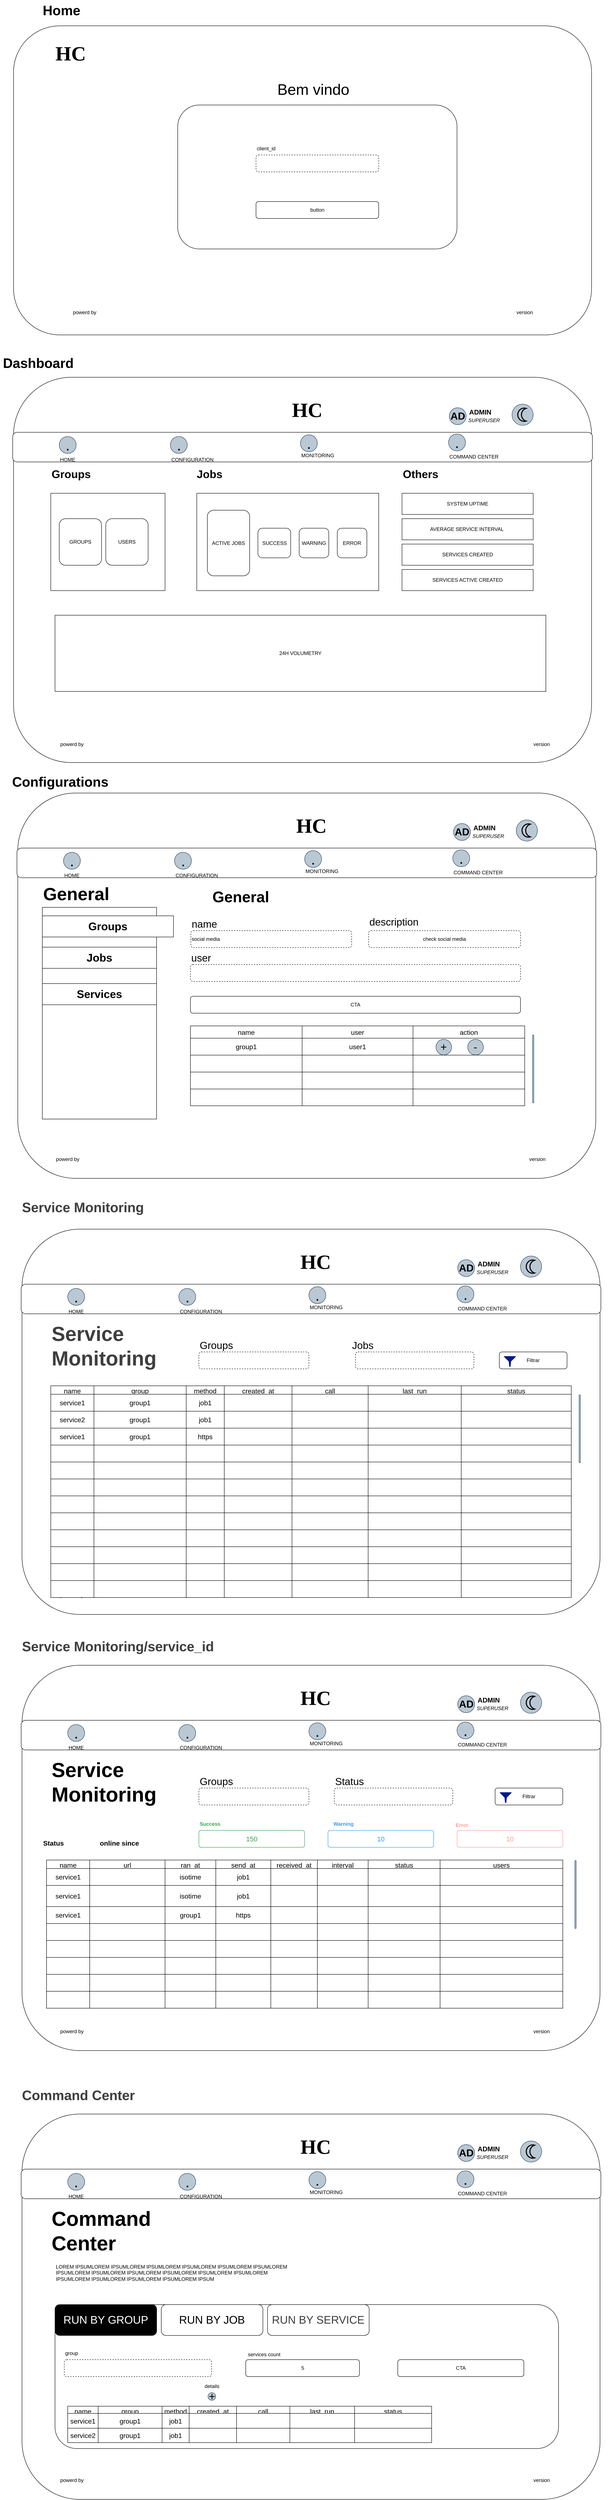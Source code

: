 <mxfile>
    <diagram id="rDq7XtQ-1DKncA_Y1nfm" name="Page-1">
        <mxGraphModel dx="1643" dy="660" grid="1" gridSize="10" guides="1" tooltips="1" connect="1" arrows="1" fold="1" page="1" pageScale="1" pageWidth="850" pageHeight="1100" math="0" shadow="0">
            <root>
                <mxCell id="0"/>
                <mxCell id="1" parent="0"/>
                <mxCell id="799" value="" style="group" parent="1" vertex="1" connectable="0">
                    <mxGeometry x="-420" y="1398" width="1370" height="910" as="geometry"/>
                </mxCell>
                <mxCell id="798" value="" style="group" parent="799" vertex="1" connectable="0">
                    <mxGeometry width="1370" height="910" as="geometry"/>
                </mxCell>
                <mxCell id="15" value="" style="rounded=1;whiteSpace=wrap;html=1;rotation=90;" parent="798" vertex="1">
                    <mxGeometry x="230" y="-228" width="910" height="1366" as="geometry"/>
                </mxCell>
                <mxCell id="772" value="" style="rounded=1;whiteSpace=wrap;html=1;" parent="798" vertex="1">
                    <mxGeometry y="130" width="1370" height="70" as="geometry"/>
                </mxCell>
                <mxCell id="18" value="HC" style="text;html=1;align=left;verticalAlign=middle;whiteSpace=wrap;rounded=0;fontSize=48;fontStyle=1;fontFamily=Verdana;fillColor=none;spacingLeft=0;spacing=1;" parent="799" vertex="1">
                    <mxGeometry x="659" y="62" width="70" height="30" as="geometry"/>
                </mxCell>
                <mxCell id="97" value="" style="group" parent="799" vertex="1" connectable="0">
                    <mxGeometry x="1170" y="73.5" width="80" height="40" as="geometry"/>
                </mxCell>
                <mxCell id="749" value="" style="group" parent="97" vertex="1" connectable="0">
                    <mxGeometry x="10" y="-10" width="70" height="50" as="geometry"/>
                </mxCell>
                <mxCell id="98" value="" style="ellipse;whiteSpace=wrap;html=1;aspect=fixed;fillColor=#bac8d3;strokeColor=#23445d;" parent="749" vertex="1">
                    <mxGeometry width="50" height="50" as="geometry"/>
                </mxCell>
                <mxCell id="100" value="" style="shape=mxgraph.signs.nature.moon;html=1;pointerEvents=1;fillColor=#000000;strokeColor=none;verticalLabelPosition=bottom;verticalAlign=top;align=center;" parent="749" vertex="1">
                    <mxGeometry x="12.43" y="8.13" width="25.14" height="33.75" as="geometry"/>
                </mxCell>
                <mxCell id="764" value="" style="group" parent="799" vertex="1" connectable="0">
                    <mxGeometry x="1020" y="72" width="124" height="40" as="geometry"/>
                </mxCell>
                <mxCell id="765" value="" style="group" parent="764" vertex="1" connectable="0">
                    <mxGeometry width="70" height="40" as="geometry"/>
                </mxCell>
                <mxCell id="766" value="" style="ellipse;whiteSpace=wrap;html=1;aspect=fixed;fillColor=#bac8d3;strokeColor=#23445d;" parent="765" vertex="1">
                    <mxGeometry x="11.667" width="40" height="40" as="geometry"/>
                </mxCell>
                <mxCell id="767" value="&lt;b&gt;&lt;font style=&quot;font-size: 24px;&quot;&gt;AD&lt;/font&gt;&lt;/b&gt;" style="text;html=1;align=center;verticalAlign=middle;whiteSpace=wrap;rounded=0;" parent="765" vertex="1">
                    <mxGeometry x="2" y="5" width="60" height="30" as="geometry"/>
                </mxCell>
                <mxCell id="768" value="ADMIN" style="text;html=1;align=center;verticalAlign=middle;whiteSpace=wrap;rounded=0;fontSize=16;fontStyle=1" parent="764" vertex="1">
                    <mxGeometry x="55" y="5" width="60" height="10" as="geometry"/>
                </mxCell>
                <mxCell id="769" value="SUPERUSER" style="text;html=1;align=center;verticalAlign=middle;whiteSpace=wrap;rounded=0;fontStyle=2" parent="764" vertex="1">
                    <mxGeometry x="64" y="25" width="60" height="10" as="geometry"/>
                </mxCell>
                <mxCell id="778" value="" style="group" parent="799" vertex="1" connectable="0">
                    <mxGeometry x="50" y="140" width="120" height="85" as="geometry"/>
                </mxCell>
                <mxCell id="777" value="" style="group" parent="778" vertex="1" connectable="0">
                    <mxGeometry y="40" width="120" height="45" as="geometry"/>
                </mxCell>
                <mxCell id="773" value="" style="group" parent="777" vertex="1" connectable="0">
                    <mxGeometry x="10" width="110" height="45" as="geometry"/>
                </mxCell>
                <mxCell id="75" value="HOME" style="text;html=1;align=left;verticalAlign=middle;whiteSpace=wrap;rounded=0;" parent="773" vertex="1">
                    <mxGeometry x="50" width="60" height="30" as="geometry"/>
                </mxCell>
                <mxCell id="73" value="&lt;b&gt;&lt;font style=&quot;font-size: 32px;&quot;&gt;.&lt;/font&gt;&lt;/b&gt;" style="text;html=1;align=center;verticalAlign=middle;whiteSpace=wrap;rounded=0;" parent="778" vertex="1">
                    <mxGeometry x="50" y="5" width="60" height="30" as="geometry"/>
                </mxCell>
                <mxCell id="72" value="&lt;font style=&quot;font-size: 36px;&quot;&gt;.&lt;/font&gt;" style="ellipse;whiteSpace=wrap;html=1;aspect=fixed;fillColor=#bac8d3;strokeColor=#23445d;" parent="778" vertex="1">
                    <mxGeometry x="60" width="40" height="40" as="geometry"/>
                </mxCell>
                <mxCell id="786" value="" style="group" parent="799" vertex="1" connectable="0">
                    <mxGeometry x="312.5" y="180" width="120" height="45" as="geometry"/>
                </mxCell>
                <mxCell id="787" value="" style="group" parent="786" vertex="1" connectable="0">
                    <mxGeometry x="10" width="110" height="45" as="geometry"/>
                </mxCell>
                <mxCell id="788" value="&lt;span style=&quot;color: rgb(0, 0, 0);&quot;&gt;CONFIGURATION&lt;/span&gt;" style="text;html=1;align=left;verticalAlign=middle;whiteSpace=wrap;rounded=0;" parent="787" vertex="1">
                    <mxGeometry x="50" width="60" height="30" as="geometry"/>
                </mxCell>
                <mxCell id="789" value="&lt;font style=&quot;font-size: 36px;&quot;&gt;.&lt;/font&gt;" style="ellipse;whiteSpace=wrap;html=1;aspect=fixed;fillColor=#bac8d3;strokeColor=#23445d;" parent="799" vertex="1">
                    <mxGeometry x="372.5" y="140" width="40" height="40" as="geometry"/>
                </mxCell>
                <mxCell id="790" value="" style="group" parent="799" vertex="1" connectable="0">
                    <mxGeometry x="620" y="170" width="120" height="45" as="geometry"/>
                </mxCell>
                <mxCell id="791" value="" style="group" parent="790" vertex="1" connectable="0">
                    <mxGeometry x="10" width="110" height="45" as="geometry"/>
                </mxCell>
                <mxCell id="792" value="&lt;span style=&quot;color: rgb(0, 0, 0);&quot;&gt;MONITORING&lt;/span&gt;" style="text;html=1;align=left;verticalAlign=middle;whiteSpace=wrap;rounded=0;" parent="791" vertex="1">
                    <mxGeometry x="50" width="60" height="30" as="geometry"/>
                </mxCell>
                <mxCell id="793" value="&lt;font style=&quot;font-size: 36px;&quot;&gt;.&lt;/font&gt;" style="ellipse;whiteSpace=wrap;html=1;aspect=fixed;fillColor=#bac8d3;strokeColor=#23445d;" parent="799" vertex="1">
                    <mxGeometry x="680" y="136" width="40" height="40" as="geometry"/>
                </mxCell>
                <mxCell id="794" value="" style="group" parent="799" vertex="1" connectable="0">
                    <mxGeometry x="970" y="169" width="230" height="45" as="geometry"/>
                </mxCell>
                <mxCell id="795" value="" style="group" parent="794" vertex="1" connectable="0">
                    <mxGeometry x="10" width="220" height="45" as="geometry"/>
                </mxCell>
                <mxCell id="796" value="&lt;span style=&quot;color: rgb(0, 0, 0);&quot;&gt;COMMAND CENTER&lt;/span&gt;" style="text;html=1;align=left;verticalAlign=middle;whiteSpace=wrap;rounded=0;" parent="795" vertex="1">
                    <mxGeometry x="50" y="4" width="170" height="30" as="geometry"/>
                </mxCell>
                <mxCell id="797" value="&lt;font style=&quot;font-size: 36px;&quot;&gt;.&lt;/font&gt;" style="ellipse;whiteSpace=wrap;html=1;aspect=fixed;fillColor=#bac8d3;strokeColor=#23445d;" parent="799" vertex="1">
                    <mxGeometry x="1030" y="134" width="40" height="40" as="geometry"/>
                </mxCell>
                <mxCell id="3" value="&lt;font style=&quot;font-size: 32px;&quot;&gt;Home&lt;/font&gt;" style="text;html=1;align=center;verticalAlign=middle;resizable=0;points=[];autosize=1;strokeColor=none;fillColor=none;fontSize=16;fontStyle=1" parent="1" vertex="1">
                    <mxGeometry x="-360" y="507" width="110" height="50" as="geometry"/>
                </mxCell>
                <mxCell id="4" value="" style="rounded=1;whiteSpace=wrap;html=1;rotation=90;" parent="1" vertex="1">
                    <mxGeometry x="-100" y="250" width="730" height="1366" as="geometry"/>
                </mxCell>
                <mxCell id="5" value="" style="rounded=1;whiteSpace=wrap;html=1;" parent="1" vertex="1">
                    <mxGeometry x="-30" y="755" width="660" height="340" as="geometry"/>
                </mxCell>
                <mxCell id="6" value="Bem vindo" style="text;html=1;align=center;verticalAlign=middle;whiteSpace=wrap;rounded=0;fontSize=36;" parent="1" vertex="1">
                    <mxGeometry x="147.5" y="702.5" width="285" height="30" as="geometry"/>
                </mxCell>
                <mxCell id="8" value="HC" style="text;html=1;align=left;verticalAlign=middle;whiteSpace=wrap;rounded=0;fontSize=48;fontStyle=1;fontFamily=Verdana;fillColor=none;spacingLeft=0;spacing=1;" parent="1" vertex="1">
                    <mxGeometry x="-320" y="617.5" width="70" height="30" as="geometry"/>
                </mxCell>
                <mxCell id="9" value="" style="rounded=1;whiteSpace=wrap;html=1;dashed=1;" parent="1" vertex="1">
                    <mxGeometry x="155" y="873" width="290" height="40" as="geometry"/>
                </mxCell>
                <mxCell id="10" value="client_id" style="text;html=1;align=left;verticalAlign=middle;whiteSpace=wrap;rounded=0;" parent="1" vertex="1">
                    <mxGeometry x="155" y="843" width="90" height="30" as="geometry"/>
                </mxCell>
                <mxCell id="11" value="button" style="rounded=1;whiteSpace=wrap;html=1;" parent="1" vertex="1">
                    <mxGeometry x="155" y="983" width="290" height="40" as="geometry"/>
                </mxCell>
                <mxCell id="12" value="version" style="text;html=1;align=center;verticalAlign=middle;whiteSpace=wrap;rounded=0;" parent="1" vertex="1">
                    <mxGeometry x="760" y="1230" width="60" height="30" as="geometry"/>
                </mxCell>
                <mxCell id="13" value="powerd by" style="text;html=1;align=center;verticalAlign=middle;whiteSpace=wrap;rounded=0;" parent="1" vertex="1">
                    <mxGeometry x="-280" y="1230" width="60" height="30" as="geometry"/>
                </mxCell>
                <mxCell id="14" value="&lt;font style=&quot;font-size: 32px;&quot;&gt;Dashboard&lt;/font&gt;" style="text;html=1;align=center;verticalAlign=middle;resizable=0;points=[];autosize=1;strokeColor=none;fillColor=none;fontSize=16;fontStyle=1" parent="1" vertex="1">
                    <mxGeometry x="-450" y="1340" width="180" height="50" as="geometry"/>
                </mxCell>
                <mxCell id="22" value="version" style="text;html=1;align=center;verticalAlign=middle;whiteSpace=wrap;rounded=0;" parent="1" vertex="1">
                    <mxGeometry x="800" y="2250" width="60" height="30" as="geometry"/>
                </mxCell>
                <mxCell id="23" value="powerd by" style="text;html=1;align=center;verticalAlign=middle;whiteSpace=wrap;rounded=0;" parent="1" vertex="1">
                    <mxGeometry x="-310" y="2250" width="60" height="30" as="geometry"/>
                </mxCell>
                <mxCell id="33" value="24H VOLUMETRY" style="rounded=0;whiteSpace=wrap;html=1;" parent="1" vertex="1">
                    <mxGeometry x="-320" y="1960" width="1160" height="180" as="geometry"/>
                </mxCell>
                <mxCell id="762" value="" style="group" parent="1" vertex="1" connectable="0">
                    <mxGeometry x="-330" y="1612" width="1270" height="290" as="geometry"/>
                </mxCell>
                <mxCell id="32" value="" style="rounded=0;whiteSpace=wrap;html=1;" parent="762" vertex="1">
                    <mxGeometry x="345" y="60" width="430" height="230" as="geometry"/>
                </mxCell>
                <mxCell id="34" value="ACTIVE JOBS" style="rounded=1;whiteSpace=wrap;html=1;" parent="762" vertex="1">
                    <mxGeometry x="370" y="100" width="100" height="155" as="geometry"/>
                </mxCell>
                <mxCell id="36" value="WARNING" style="rounded=1;whiteSpace=wrap;html=1;" parent="762" vertex="1">
                    <mxGeometry x="587" y="142.5" width="70" height="70" as="geometry"/>
                </mxCell>
                <mxCell id="38" value="&lt;span style=&quot;color: rgb(0, 0, 0);&quot;&gt;SYSTEM UPTIME&lt;/span&gt;" style="rounded=0;whiteSpace=wrap;html=1;" parent="762" vertex="1">
                    <mxGeometry x="830" y="60" width="310" height="50" as="geometry"/>
                </mxCell>
                <mxCell id="39" value="AVERAGE SERVICE INTERVAL&amp;nbsp;" style="rounded=0;whiteSpace=wrap;html=1;" parent="762" vertex="1">
                    <mxGeometry x="830" y="120" width="310" height="50" as="geometry"/>
                </mxCell>
                <mxCell id="40" value="SERVICES CREATED" style="rounded=0;whiteSpace=wrap;html=1;" parent="762" vertex="1">
                    <mxGeometry x="830" y="180" width="310" height="50" as="geometry"/>
                </mxCell>
                <mxCell id="753" value="" style="rounded=0;whiteSpace=wrap;html=1;" parent="762" vertex="1">
                    <mxGeometry y="60" width="270" height="230" as="geometry"/>
                </mxCell>
                <mxCell id="754" value="ERROR" style="rounded=1;whiteSpace=wrap;html=1;" parent="762" vertex="1">
                    <mxGeometry x="677" y="142.5" width="70" height="70" as="geometry"/>
                </mxCell>
                <mxCell id="755" value="SUCCESS" style="rounded=1;whiteSpace=wrap;html=1;" parent="762" vertex="1">
                    <mxGeometry x="489.5" y="142.5" width="77.5" height="70" as="geometry"/>
                </mxCell>
                <mxCell id="756" value="GROUPS" style="rounded=1;whiteSpace=wrap;html=1;" parent="762" vertex="1">
                    <mxGeometry x="20" y="120" width="100" height="110" as="geometry"/>
                </mxCell>
                <mxCell id="757" value="Groups" style="text;html=1;align=left;verticalAlign=middle;whiteSpace=wrap;rounded=0;fontStyle=1;fontSize=26;" parent="762" vertex="1">
                    <mxGeometry width="170" height="30" as="geometry"/>
                </mxCell>
                <mxCell id="758" value="Jobs" style="text;html=1;align=left;verticalAlign=middle;whiteSpace=wrap;rounded=0;fontStyle=1;fontSize=26;" parent="762" vertex="1">
                    <mxGeometry x="342.5" width="170" height="30" as="geometry"/>
                </mxCell>
                <mxCell id="759" value="Others" style="text;html=1;align=left;verticalAlign=middle;whiteSpace=wrap;rounded=0;fontStyle=1;fontSize=26;" parent="762" vertex="1">
                    <mxGeometry x="830" width="170" height="30" as="geometry"/>
                </mxCell>
                <mxCell id="760" value="SERVICES ACTIVE CREATED" style="rounded=0;whiteSpace=wrap;html=1;" parent="762" vertex="1">
                    <mxGeometry x="830" y="240" width="310" height="50" as="geometry"/>
                </mxCell>
                <mxCell id="761" value="USERS" style="rounded=1;whiteSpace=wrap;html=1;" parent="762" vertex="1">
                    <mxGeometry x="130" y="120" width="100" height="110" as="geometry"/>
                </mxCell>
                <mxCell id="800" value="" style="group" parent="1" vertex="1" connectable="0">
                    <mxGeometry x="-410" y="2380" width="1370" height="910" as="geometry"/>
                </mxCell>
                <mxCell id="801" value="" style="group" parent="800" vertex="1" connectable="0">
                    <mxGeometry width="1370" height="910" as="geometry"/>
                </mxCell>
                <mxCell id="802" value="" style="rounded=1;whiteSpace=wrap;html=1;rotation=90;" parent="801" vertex="1">
                    <mxGeometry x="230" y="-228" width="910" height="1366" as="geometry"/>
                </mxCell>
                <mxCell id="803" value="" style="rounded=1;whiteSpace=wrap;html=1;" parent="801" vertex="1">
                    <mxGeometry y="130" width="1370" height="70" as="geometry"/>
                </mxCell>
                <mxCell id="834" value="" style="rounded=0;whiteSpace=wrap;html=1;" parent="801" vertex="1">
                    <mxGeometry x="60" y="270" width="270" height="500" as="geometry"/>
                </mxCell>
                <mxCell id="835" value="General" style="text;html=1;align=left;verticalAlign=middle;whiteSpace=wrap;rounded=0;fontStyle=1;fontSize=42;" parent="801" vertex="1">
                    <mxGeometry x="60" y="224" width="170" height="30" as="geometry"/>
                </mxCell>
                <mxCell id="852" value="&lt;span style=&quot;color: rgb(0, 0, 0); font-size: 26px; font-weight: 700; text-align: left;&quot;&gt;Groups&lt;/span&gt;" style="rounded=0;whiteSpace=wrap;html=1;" parent="801" vertex="1">
                    <mxGeometry x="60" y="290" width="310" height="50" as="geometry"/>
                </mxCell>
                <mxCell id="853" value="General" style="text;html=1;align=left;verticalAlign=middle;whiteSpace=wrap;rounded=0;fontStyle=1;fontSize=36;" parent="801" vertex="1">
                    <mxGeometry x="460" y="230" width="170" height="30" as="geometry"/>
                </mxCell>
                <mxCell id="854" value="" style="group" parent="801" vertex="1" connectable="0">
                    <mxGeometry x="411" y="295" width="779" height="70" as="geometry"/>
                </mxCell>
                <mxCell id="855" value="social media" style="rounded=1;whiteSpace=wrap;html=1;dashed=1;align=left;" parent="854" vertex="1">
                    <mxGeometry y="30" width="380" height="40" as="geometry"/>
                </mxCell>
                <mxCell id="856" value="name" style="text;html=1;align=left;verticalAlign=middle;whiteSpace=wrap;rounded=0;fontSize=24;" parent="854" vertex="1">
                    <mxGeometry width="143.082" height="30" as="geometry"/>
                </mxCell>
                <mxCell id="857" value="check social media" style="rounded=1;whiteSpace=wrap;html=1;dashed=1;" parent="854" vertex="1">
                    <mxGeometry x="420" y="30" width="359" height="40" as="geometry"/>
                </mxCell>
                <mxCell id="858" value="description" style="text;html=1;align=left;verticalAlign=middle;whiteSpace=wrap;rounded=0;fontSize=24;" parent="854" vertex="1">
                    <mxGeometry x="420.002" y="-5" width="143.082" height="30" as="geometry"/>
                </mxCell>
                <mxCell id="859" value="" style="group" parent="801" vertex="1" connectable="0">
                    <mxGeometry x="410" y="375" width="780" height="70" as="geometry"/>
                </mxCell>
                <mxCell id="860" value="" style="rounded=1;whiteSpace=wrap;html=1;dashed=1;" parent="859" vertex="1">
                    <mxGeometry y="30" width="780" height="40" as="geometry"/>
                </mxCell>
                <mxCell id="861" value="user" style="text;html=1;align=left;verticalAlign=middle;whiteSpace=wrap;rounded=0;fontSize=24;" parent="859" vertex="1">
                    <mxGeometry width="222.857" height="30" as="geometry"/>
                </mxCell>
                <mxCell id="862" value="" style="group" parent="801" vertex="1" connectable="0">
                    <mxGeometry x="410" y="550" width="790" height="120" as="geometry"/>
                </mxCell>
                <mxCell id="863" value="" style="shape=table;startSize=0;container=1;collapsible=0;childLayout=tableLayout;fontSize=16;" parent="862" vertex="1">
                    <mxGeometry width="790.0" height="188.571" as="geometry"/>
                </mxCell>
                <mxCell id="864" value="" style="shape=tableRow;horizontal=0;startSize=0;swimlaneHead=0;swimlaneBody=0;strokeColor=inherit;top=0;left=0;bottom=0;right=0;collapsible=0;dropTarget=0;fillColor=none;points=[[0,0.5],[1,0.5]];portConstraint=eastwest;fontSize=16;" parent="863" vertex="1">
                    <mxGeometry width="790.0" height="29" as="geometry"/>
                </mxCell>
                <mxCell id="865" value="name" style="shape=partialRectangle;html=1;whiteSpace=wrap;connectable=0;strokeColor=inherit;overflow=hidden;fillColor=none;top=0;left=0;bottom=0;right=0;pointerEvents=1;fontSize=16;" parent="864" vertex="1">
                    <mxGeometry width="264" height="29" as="geometry">
                        <mxRectangle width="264" height="29" as="alternateBounds"/>
                    </mxGeometry>
                </mxCell>
                <mxCell id="866" value="user" style="shape=partialRectangle;html=1;whiteSpace=wrap;connectable=0;strokeColor=inherit;overflow=hidden;fillColor=none;top=0;left=0;bottom=0;right=0;pointerEvents=1;fontSize=16;" parent="864" vertex="1">
                    <mxGeometry x="264" width="262" height="29" as="geometry">
                        <mxRectangle width="262" height="29" as="alternateBounds"/>
                    </mxGeometry>
                </mxCell>
                <mxCell id="867" value="action" style="shape=partialRectangle;html=1;whiteSpace=wrap;connectable=0;strokeColor=inherit;overflow=hidden;fillColor=none;top=0;left=0;bottom=0;right=0;pointerEvents=1;fontSize=16;" parent="864" vertex="1">
                    <mxGeometry x="526" width="264" height="29" as="geometry">
                        <mxRectangle width="264" height="29" as="alternateBounds"/>
                    </mxGeometry>
                </mxCell>
                <mxCell id="868" value="" style="shape=tableRow;horizontal=0;startSize=0;swimlaneHead=0;swimlaneBody=0;strokeColor=inherit;top=0;left=0;bottom=0;right=0;collapsible=0;dropTarget=0;fillColor=none;points=[[0,0.5],[1,0.5]];portConstraint=eastwest;fontSize=16;" parent="863" vertex="1">
                    <mxGeometry y="29" width="790.0" height="40" as="geometry"/>
                </mxCell>
                <mxCell id="869" value="group1" style="shape=partialRectangle;html=1;whiteSpace=wrap;connectable=0;strokeColor=inherit;overflow=hidden;fillColor=none;top=0;left=0;bottom=0;right=0;pointerEvents=1;fontSize=16;" parent="868" vertex="1">
                    <mxGeometry width="264" height="40" as="geometry">
                        <mxRectangle width="264" height="40" as="alternateBounds"/>
                    </mxGeometry>
                </mxCell>
                <mxCell id="870" value="user1" style="shape=partialRectangle;html=1;whiteSpace=wrap;connectable=0;strokeColor=inherit;overflow=hidden;fillColor=none;top=0;left=0;bottom=0;right=0;pointerEvents=1;fontSize=16;" parent="868" vertex="1">
                    <mxGeometry x="264" width="262" height="40" as="geometry">
                        <mxRectangle width="262" height="40" as="alternateBounds"/>
                    </mxGeometry>
                </mxCell>
                <mxCell id="871" value="" style="shape=partialRectangle;html=1;whiteSpace=wrap;connectable=0;strokeColor=inherit;overflow=hidden;fillColor=none;top=0;left=0;bottom=0;right=0;pointerEvents=1;fontSize=16;" parent="868" vertex="1">
                    <mxGeometry x="526" width="264" height="40" as="geometry">
                        <mxRectangle width="264" height="40" as="alternateBounds"/>
                    </mxGeometry>
                </mxCell>
                <mxCell id="876" style="shape=tableRow;horizontal=0;startSize=0;swimlaneHead=0;swimlaneBody=0;strokeColor=inherit;top=0;left=0;bottom=0;right=0;collapsible=0;dropTarget=0;fillColor=none;points=[[0,0.5],[1,0.5]];portConstraint=eastwest;fontSize=16;" parent="863" vertex="1">
                    <mxGeometry y="69" width="790.0" height="40" as="geometry"/>
                </mxCell>
                <mxCell id="877" style="shape=partialRectangle;html=1;whiteSpace=wrap;connectable=0;strokeColor=inherit;overflow=hidden;fillColor=none;top=0;left=0;bottom=0;right=0;pointerEvents=1;fontSize=16;" parent="876" vertex="1">
                    <mxGeometry width="264" height="40" as="geometry">
                        <mxRectangle width="264" height="40" as="alternateBounds"/>
                    </mxGeometry>
                </mxCell>
                <mxCell id="878" style="shape=partialRectangle;html=1;whiteSpace=wrap;connectable=0;strokeColor=inherit;overflow=hidden;fillColor=none;top=0;left=0;bottom=0;right=0;pointerEvents=1;fontSize=16;" parent="876" vertex="1">
                    <mxGeometry x="264" width="262" height="40" as="geometry">
                        <mxRectangle width="262" height="40" as="alternateBounds"/>
                    </mxGeometry>
                </mxCell>
                <mxCell id="879" style="shape=partialRectangle;html=1;whiteSpace=wrap;connectable=0;strokeColor=inherit;overflow=hidden;fillColor=none;top=0;left=0;bottom=0;right=0;pointerEvents=1;fontSize=16;" parent="876" vertex="1">
                    <mxGeometry x="526" width="264" height="40" as="geometry">
                        <mxRectangle width="264" height="40" as="alternateBounds"/>
                    </mxGeometry>
                </mxCell>
                <mxCell id="880" style="shape=tableRow;horizontal=0;startSize=0;swimlaneHead=0;swimlaneBody=0;strokeColor=inherit;top=0;left=0;bottom=0;right=0;collapsible=0;dropTarget=0;fillColor=none;points=[[0,0.5],[1,0.5]];portConstraint=eastwest;fontSize=16;" parent="863" vertex="1">
                    <mxGeometry y="109" width="790.0" height="40" as="geometry"/>
                </mxCell>
                <mxCell id="881" style="shape=partialRectangle;html=1;whiteSpace=wrap;connectable=0;strokeColor=inherit;overflow=hidden;fillColor=none;top=0;left=0;bottom=0;right=0;pointerEvents=1;fontSize=16;" parent="880" vertex="1">
                    <mxGeometry width="264" height="40" as="geometry">
                        <mxRectangle width="264" height="40" as="alternateBounds"/>
                    </mxGeometry>
                </mxCell>
                <mxCell id="882" style="shape=partialRectangle;html=1;whiteSpace=wrap;connectable=0;strokeColor=inherit;overflow=hidden;fillColor=none;top=0;left=0;bottom=0;right=0;pointerEvents=1;fontSize=16;" parent="880" vertex="1">
                    <mxGeometry x="264" width="262" height="40" as="geometry">
                        <mxRectangle width="262" height="40" as="alternateBounds"/>
                    </mxGeometry>
                </mxCell>
                <mxCell id="883" style="shape=partialRectangle;html=1;whiteSpace=wrap;connectable=0;strokeColor=inherit;overflow=hidden;fillColor=none;top=0;left=0;bottom=0;right=0;pointerEvents=1;fontSize=16;" parent="880" vertex="1">
                    <mxGeometry x="526" width="264" height="40" as="geometry">
                        <mxRectangle width="264" height="40" as="alternateBounds"/>
                    </mxGeometry>
                </mxCell>
                <mxCell id="884" style="shape=tableRow;horizontal=0;startSize=0;swimlaneHead=0;swimlaneBody=0;strokeColor=inherit;top=0;left=0;bottom=0;right=0;collapsible=0;dropTarget=0;fillColor=none;points=[[0,0.5],[1,0.5]];portConstraint=eastwest;fontSize=16;" parent="863" vertex="1">
                    <mxGeometry y="149" width="790.0" height="40" as="geometry"/>
                </mxCell>
                <mxCell id="885" style="shape=partialRectangle;html=1;whiteSpace=wrap;connectable=0;strokeColor=inherit;overflow=hidden;fillColor=none;top=0;left=0;bottom=0;right=0;pointerEvents=1;fontSize=16;" parent="884" vertex="1">
                    <mxGeometry width="264" height="40" as="geometry">
                        <mxRectangle width="264" height="40" as="alternateBounds"/>
                    </mxGeometry>
                </mxCell>
                <mxCell id="886" style="shape=partialRectangle;html=1;whiteSpace=wrap;connectable=0;strokeColor=inherit;overflow=hidden;fillColor=none;top=0;left=0;bottom=0;right=0;pointerEvents=1;fontSize=16;" parent="884" vertex="1">
                    <mxGeometry x="264" width="262" height="40" as="geometry">
                        <mxRectangle width="262" height="40" as="alternateBounds"/>
                    </mxGeometry>
                </mxCell>
                <mxCell id="887" style="shape=partialRectangle;html=1;whiteSpace=wrap;connectable=0;strokeColor=inherit;overflow=hidden;fillColor=none;top=0;left=0;bottom=0;right=0;pointerEvents=1;fontSize=16;" parent="884" vertex="1">
                    <mxGeometry x="526" width="264" height="40" as="geometry">
                        <mxRectangle width="264" height="40" as="alternateBounds"/>
                    </mxGeometry>
                </mxCell>
                <mxCell id="872" value="&lt;font style=&quot;font-size: 26px;&quot;&gt;+&lt;/font&gt;" style="ellipse;whiteSpace=wrap;html=1;aspect=fixed;fillColor=#bac8d3;strokeColor=#23445d;" parent="862" vertex="1">
                    <mxGeometry x="580.197" y="31.57" width="37.002" height="37.002" as="geometry"/>
                </mxCell>
                <mxCell id="873" value="&lt;font style=&quot;font-size: 26px;&quot;&gt;-&lt;/font&gt;" style="ellipse;whiteSpace=wrap;html=1;aspect=fixed;fillColor=#bac8d3;strokeColor=#23445d;" parent="862" vertex="1">
                    <mxGeometry x="655.311" y="31.57" width="37.002" height="37.002" as="geometry"/>
                </mxCell>
                <mxCell id="874" value="version" style="text;html=1;align=center;verticalAlign=middle;whiteSpace=wrap;rounded=0;" parent="801" vertex="1">
                    <mxGeometry x="1200" y="850" width="60" height="30" as="geometry"/>
                </mxCell>
                <mxCell id="875" value="powerd by" style="text;html=1;align=center;verticalAlign=middle;whiteSpace=wrap;rounded=0;" parent="801" vertex="1">
                    <mxGeometry x="90" y="850" width="60" height="30" as="geometry"/>
                </mxCell>
                <mxCell id="888" value="" style="rounded=1;whiteSpace=wrap;html=1;fillColor=#bac8d3;strokeColor=#23445d;rotation=90;" parent="801" vertex="1">
                    <mxGeometry x="1140" y="650" width="160" height="3" as="geometry"/>
                </mxCell>
                <mxCell id="962" value="&lt;div style=&quot;text-align: left;&quot;&gt;&lt;span style=&quot;color: rgb(0, 0, 0); font-size: 26px; font-weight: 700;&quot;&gt;Jobs&lt;/span&gt;&lt;/div&gt;" style="rounded=0;whiteSpace=wrap;html=1;" parent="801" vertex="1">
                    <mxGeometry x="60" y="364" width="270" height="50" as="geometry"/>
                </mxCell>
                <mxCell id="963" value="&lt;div style=&quot;text-align: left;&quot;&gt;&lt;span style=&quot;color: rgb(0, 0, 0); font-size: 26px; font-weight: 700;&quot;&gt;Services&lt;/span&gt;&lt;/div&gt;" style="rounded=0;whiteSpace=wrap;html=1;" parent="801" vertex="1">
                    <mxGeometry x="60" y="450" width="270" height="50" as="geometry"/>
                </mxCell>
                <mxCell id="1082" value="CTA" style="rounded=1;whiteSpace=wrap;html=1;" parent="801" vertex="1">
                    <mxGeometry x="410" y="480" width="780" height="40" as="geometry"/>
                </mxCell>
                <mxCell id="804" value="HC" style="text;html=1;align=left;verticalAlign=middle;whiteSpace=wrap;rounded=0;fontSize=48;fontStyle=1;fontFamily=Verdana;fillColor=none;spacingLeft=0;spacing=1;" parent="800" vertex="1">
                    <mxGeometry x="659" y="62" width="70" height="30" as="geometry"/>
                </mxCell>
                <mxCell id="805" value="" style="group" parent="800" vertex="1" connectable="0">
                    <mxGeometry x="1170" y="73.5" width="80" height="40" as="geometry"/>
                </mxCell>
                <mxCell id="806" value="" style="group" parent="805" vertex="1" connectable="0">
                    <mxGeometry x="10" y="-10" width="70" height="50" as="geometry"/>
                </mxCell>
                <mxCell id="807" value="" style="ellipse;whiteSpace=wrap;html=1;aspect=fixed;fillColor=#bac8d3;strokeColor=#23445d;" parent="806" vertex="1">
                    <mxGeometry width="50" height="50" as="geometry"/>
                </mxCell>
                <mxCell id="808" value="" style="shape=mxgraph.signs.nature.moon;html=1;pointerEvents=1;fillColor=#000000;strokeColor=none;verticalLabelPosition=bottom;verticalAlign=top;align=center;" parent="806" vertex="1">
                    <mxGeometry x="12.43" y="8.13" width="25.14" height="33.75" as="geometry"/>
                </mxCell>
                <mxCell id="809" value="" style="group" parent="800" vertex="1" connectable="0">
                    <mxGeometry x="1020" y="72" width="124" height="40" as="geometry"/>
                </mxCell>
                <mxCell id="810" value="" style="group" parent="809" vertex="1" connectable="0">
                    <mxGeometry width="70" height="40" as="geometry"/>
                </mxCell>
                <mxCell id="811" value="" style="ellipse;whiteSpace=wrap;html=1;aspect=fixed;fillColor=#bac8d3;strokeColor=#23445d;" parent="810" vertex="1">
                    <mxGeometry x="11.667" width="40" height="40" as="geometry"/>
                </mxCell>
                <mxCell id="812" value="&lt;b&gt;&lt;font style=&quot;font-size: 24px;&quot;&gt;AD&lt;/font&gt;&lt;/b&gt;" style="text;html=1;align=center;verticalAlign=middle;whiteSpace=wrap;rounded=0;" parent="810" vertex="1">
                    <mxGeometry x="2" y="5" width="60" height="30" as="geometry"/>
                </mxCell>
                <mxCell id="813" value="ADMIN" style="text;html=1;align=center;verticalAlign=middle;whiteSpace=wrap;rounded=0;fontSize=16;fontStyle=1" parent="809" vertex="1">
                    <mxGeometry x="55" y="5" width="60" height="10" as="geometry"/>
                </mxCell>
                <mxCell id="814" value="SUPERUSER" style="text;html=1;align=center;verticalAlign=middle;whiteSpace=wrap;rounded=0;fontStyle=2" parent="809" vertex="1">
                    <mxGeometry x="64" y="25" width="60" height="10" as="geometry"/>
                </mxCell>
                <mxCell id="815" value="" style="group" parent="800" vertex="1" connectable="0">
                    <mxGeometry x="50" y="140" width="120" height="85" as="geometry"/>
                </mxCell>
                <mxCell id="816" value="" style="group" parent="815" vertex="1" connectable="0">
                    <mxGeometry y="40" width="120" height="45" as="geometry"/>
                </mxCell>
                <mxCell id="817" value="" style="group" parent="816" vertex="1" connectable="0">
                    <mxGeometry x="10" width="110" height="45" as="geometry"/>
                </mxCell>
                <mxCell id="818" value="HOME" style="text;html=1;align=left;verticalAlign=middle;whiteSpace=wrap;rounded=0;" parent="817" vertex="1">
                    <mxGeometry x="50" width="60" height="30" as="geometry"/>
                </mxCell>
                <mxCell id="819" value="&lt;b&gt;&lt;font style=&quot;font-size: 32px;&quot;&gt;.&lt;/font&gt;&lt;/b&gt;" style="text;html=1;align=center;verticalAlign=middle;whiteSpace=wrap;rounded=0;" parent="815" vertex="1">
                    <mxGeometry x="50" y="5" width="60" height="30" as="geometry"/>
                </mxCell>
                <mxCell id="820" value="&lt;font style=&quot;font-size: 36px;&quot;&gt;.&lt;/font&gt;" style="ellipse;whiteSpace=wrap;html=1;aspect=fixed;fillColor=#bac8d3;strokeColor=#23445d;" parent="815" vertex="1">
                    <mxGeometry x="60" width="40" height="40" as="geometry"/>
                </mxCell>
                <mxCell id="821" value="" style="group" parent="800" vertex="1" connectable="0">
                    <mxGeometry x="312.5" y="180" width="120" height="45" as="geometry"/>
                </mxCell>
                <mxCell id="822" value="" style="group" parent="821" vertex="1" connectable="0">
                    <mxGeometry x="10" width="110" height="45" as="geometry"/>
                </mxCell>
                <mxCell id="823" value="&lt;span style=&quot;color: rgb(0, 0, 0);&quot;&gt;CONFIGURATION&lt;/span&gt;" style="text;html=1;align=left;verticalAlign=middle;whiteSpace=wrap;rounded=0;" parent="822" vertex="1">
                    <mxGeometry x="50" width="60" height="30" as="geometry"/>
                </mxCell>
                <mxCell id="824" value="&lt;font style=&quot;font-size: 36px;&quot;&gt;.&lt;/font&gt;" style="ellipse;whiteSpace=wrap;html=1;aspect=fixed;fillColor=#bac8d3;strokeColor=#23445d;" parent="800" vertex="1">
                    <mxGeometry x="372.5" y="140" width="40" height="40" as="geometry"/>
                </mxCell>
                <mxCell id="825" value="" style="group" parent="800" vertex="1" connectable="0">
                    <mxGeometry x="620" y="170" width="120" height="45" as="geometry"/>
                </mxCell>
                <mxCell id="826" value="" style="group" parent="825" vertex="1" connectable="0">
                    <mxGeometry x="10" width="110" height="45" as="geometry"/>
                </mxCell>
                <mxCell id="827" value="&lt;span style=&quot;color: rgb(0, 0, 0);&quot;&gt;MONITORING&lt;/span&gt;" style="text;html=1;align=left;verticalAlign=middle;whiteSpace=wrap;rounded=0;" parent="826" vertex="1">
                    <mxGeometry x="50" width="60" height="30" as="geometry"/>
                </mxCell>
                <mxCell id="828" value="&lt;font style=&quot;font-size: 36px;&quot;&gt;.&lt;/font&gt;" style="ellipse;whiteSpace=wrap;html=1;aspect=fixed;fillColor=#bac8d3;strokeColor=#23445d;" parent="800" vertex="1">
                    <mxGeometry x="680" y="136" width="40" height="40" as="geometry"/>
                </mxCell>
                <mxCell id="829" value="" style="group" parent="800" vertex="1" connectable="0">
                    <mxGeometry x="970" y="169" width="230" height="45" as="geometry"/>
                </mxCell>
                <mxCell id="830" value="" style="group" parent="829" vertex="1" connectable="0">
                    <mxGeometry x="10" width="220" height="45" as="geometry"/>
                </mxCell>
                <mxCell id="831" value="&lt;span style=&quot;color: rgb(0, 0, 0);&quot;&gt;COMMAND CENTER&lt;/span&gt;" style="text;html=1;align=left;verticalAlign=middle;whiteSpace=wrap;rounded=0;" parent="830" vertex="1">
                    <mxGeometry x="50" y="4" width="170" height="30" as="geometry"/>
                </mxCell>
                <mxCell id="832" value="&lt;font style=&quot;font-size: 36px;&quot;&gt;.&lt;/font&gt;" style="ellipse;whiteSpace=wrap;html=1;aspect=fixed;fillColor=#bac8d3;strokeColor=#23445d;" parent="800" vertex="1">
                    <mxGeometry x="1030" y="134" width="40" height="40" as="geometry"/>
                </mxCell>
                <mxCell id="833" value="&lt;span style=&quot;color: rgb(0, 0, 0);&quot;&gt;Configurations&lt;/span&gt;" style="text;html=1;align=center;verticalAlign=middle;resizable=0;points=[];autosize=1;strokeColor=none;fillColor=none;fontSize=32;fontStyle=1" parent="1" vertex="1">
                    <mxGeometry x="-423" y="2329" width="230" height="50" as="geometry"/>
                </mxCell>
                <mxCell id="1083" value="" style="group" parent="1" vertex="1" connectable="0">
                    <mxGeometry x="-400" y="3410" width="1400" height="910" as="geometry"/>
                </mxCell>
                <mxCell id="1084" value="" style="group" parent="1083" vertex="1" connectable="0">
                    <mxGeometry width="1400" height="910" as="geometry"/>
                </mxCell>
                <mxCell id="1085" value="" style="rounded=1;whiteSpace=wrap;html=1;rotation=90;" parent="1084" vertex="1">
                    <mxGeometry x="230" y="-228" width="910" height="1366" as="geometry"/>
                </mxCell>
                <mxCell id="1086" value="" style="rounded=1;whiteSpace=wrap;html=1;" parent="1084" vertex="1">
                    <mxGeometry y="130" width="1370" height="70" as="geometry"/>
                </mxCell>
                <mxCell id="1123" value="version" style="text;html=1;align=center;verticalAlign=middle;whiteSpace=wrap;rounded=0;" parent="1084" vertex="1">
                    <mxGeometry x="1200" y="850" width="60" height="30" as="geometry"/>
                </mxCell>
                <mxCell id="1124" value="powerd by" style="text;html=1;align=center;verticalAlign=middle;whiteSpace=wrap;rounded=0;" parent="1084" vertex="1">
                    <mxGeometry x="90" y="850" width="60" height="30" as="geometry"/>
                </mxCell>
                <mxCell id="1158" value="&lt;span style=&quot;color: rgb(63, 63, 63); font-size: 48px;&quot;&gt;Service Monitoring&lt;/span&gt;" style="text;html=1;align=left;verticalAlign=middle;whiteSpace=wrap;rounded=0;fontStyle=1;fontSize=32;" parent="1084" vertex="1">
                    <mxGeometry x="70" y="260" width="390" height="32" as="geometry"/>
                </mxCell>
                <mxCell id="1160" value="" style="group" parent="1084" vertex="1" connectable="0">
                    <mxGeometry x="410" y="260" width="700" height="70" as="geometry"/>
                </mxCell>
                <mxCell id="1162" value="Groups" style="text;html=1;align=left;verticalAlign=middle;whiteSpace=wrap;rounded=0;fontSize=24;" parent="1160" vertex="1">
                    <mxGeometry x="10" width="194.88" height="30" as="geometry"/>
                </mxCell>
                <mxCell id="1164" value="Jobs" style="text;html=1;align=left;verticalAlign=middle;whiteSpace=wrap;rounded=0;fontSize=24;" parent="1160" vertex="1">
                    <mxGeometry x="369.92" width="80.08" height="30" as="geometry"/>
                </mxCell>
                <mxCell id="1161" value="" style="rounded=1;whiteSpace=wrap;html=1;dashed=1;" parent="1084" vertex="1">
                    <mxGeometry x="420" y="290" width="260" height="40" as="geometry"/>
                </mxCell>
                <mxCell id="1163" value="" style="rounded=1;whiteSpace=wrap;html=1;dashed=1;" parent="1084" vertex="1">
                    <mxGeometry x="790" y="290" width="280" height="40" as="geometry"/>
                </mxCell>
                <mxCell id="1170" value="" style="group" parent="1084" vertex="1" connectable="0">
                    <mxGeometry x="1130" y="290" width="160" height="40" as="geometry"/>
                </mxCell>
                <mxCell id="1171" value="Filtrar" style="rounded=1;whiteSpace=wrap;html=1;" parent="1170" vertex="1">
                    <mxGeometry width="160" height="40" as="geometry"/>
                </mxCell>
                <mxCell id="1172" value="&lt;span style=&quot;font-family: monospace; font-size: 0px; text-align: start;&quot;&gt;%3CmxGraphModel%3E%3Croot%3E%3CmxCell%20id%3D%220%22%2F%3E%3CmxCell%20id%3D%221%22%20parent%3D%220%22%2F%3E%3CmxCell%20id%3D%222%22%20value%3D%22CTA%22%20style%3D%22rounded%3D1%3BwhiteSpace%3Dwrap%3Bhtml%3D1%3B%22%20vertex%3D%221%22%20parent%3D%221%22%3E%3CmxGeometry%20y%3D%222860%22%20width%3D%22780%22%20height%3D%2240%22%20as%3D%22geometry%22%2F%3E%3C%2FmxCell%3E%3C%2Froot%3E%3C%2FmxGraphModel%3E&lt;/span&gt;" style="sketch=0;aspect=fixed;pointerEvents=1;shadow=0;dashed=0;html=1;strokeColor=none;labelPosition=center;verticalLabelPosition=bottom;verticalAlign=top;align=center;fillColor=#00188D;shape=mxgraph.mscae.enterprise.filter" parent="1170" vertex="1">
                    <mxGeometry x="11.11" y="10" width="27.78" height="25" as="geometry"/>
                </mxCell>
                <mxCell id="1174" value="" style="shape=table;startSize=0;container=1;collapsible=0;childLayout=tableLayout;fontSize=16;" parent="1084" vertex="1">
                    <mxGeometry x="70" y="370" width="1230" height="500" as="geometry"/>
                </mxCell>
                <mxCell id="1175" value="" style="shape=tableRow;horizontal=0;startSize=0;swimlaneHead=0;swimlaneBody=0;strokeColor=inherit;top=0;left=0;bottom=0;right=0;collapsible=0;dropTarget=0;fillColor=none;points=[[0,0.5],[1,0.5]];portConstraint=eastwest;fontSize=16;" parent="1174" vertex="1">
                    <mxGeometry width="1230" height="20" as="geometry"/>
                </mxCell>
                <mxCell id="1176" value="name" style="shape=partialRectangle;html=1;whiteSpace=wrap;connectable=0;strokeColor=inherit;overflow=hidden;fillColor=none;top=0;left=0;bottom=0;right=0;pointerEvents=1;fontSize=16;" parent="1175" vertex="1">
                    <mxGeometry width="102" height="20" as="geometry">
                        <mxRectangle width="102" height="20" as="alternateBounds"/>
                    </mxGeometry>
                </mxCell>
                <mxCell id="1177" value="group" style="shape=partialRectangle;html=1;whiteSpace=wrap;connectable=0;strokeColor=inherit;overflow=hidden;fillColor=none;top=0;left=0;bottom=0;right=0;pointerEvents=1;fontSize=16;" parent="1175" vertex="1">
                    <mxGeometry x="102" width="218" height="20" as="geometry">
                        <mxRectangle width="218" height="20" as="alternateBounds"/>
                    </mxGeometry>
                </mxCell>
                <mxCell id="1178" value="method" style="shape=partialRectangle;html=1;whiteSpace=wrap;connectable=0;strokeColor=inherit;overflow=hidden;fillColor=none;top=0;left=0;bottom=0;right=0;pointerEvents=1;fontSize=16;" parent="1175" vertex="1">
                    <mxGeometry x="320" width="90" height="20" as="geometry">
                        <mxRectangle width="90" height="20" as="alternateBounds"/>
                    </mxGeometry>
                </mxCell>
                <mxCell id="1179" value="created_at" style="shape=partialRectangle;html=1;whiteSpace=wrap;connectable=0;strokeColor=inherit;overflow=hidden;fillColor=none;top=0;left=0;bottom=0;right=0;pointerEvents=1;fontSize=16;" parent="1175" vertex="1">
                    <mxGeometry x="410" width="160" height="20" as="geometry">
                        <mxRectangle width="160" height="20" as="alternateBounds"/>
                    </mxGeometry>
                </mxCell>
                <mxCell id="1180" value="call" style="shape=partialRectangle;html=1;whiteSpace=wrap;connectable=0;strokeColor=inherit;overflow=hidden;fillColor=none;top=0;left=0;bottom=0;right=0;pointerEvents=1;fontSize=16;" parent="1175" vertex="1">
                    <mxGeometry x="570" width="180" height="20" as="geometry">
                        <mxRectangle width="180" height="20" as="alternateBounds"/>
                    </mxGeometry>
                </mxCell>
                <mxCell id="1181" value="last_run" style="shape=partialRectangle;html=1;whiteSpace=wrap;connectable=0;strokeColor=inherit;overflow=hidden;fillColor=none;top=0;left=0;bottom=0;right=0;pointerEvents=1;fontSize=16;" parent="1175" vertex="1">
                    <mxGeometry x="750" width="220" height="20" as="geometry">
                        <mxRectangle width="220" height="20" as="alternateBounds"/>
                    </mxGeometry>
                </mxCell>
                <mxCell id="1182" value="status" style="shape=partialRectangle;html=1;whiteSpace=wrap;connectable=0;strokeColor=inherit;overflow=hidden;fillColor=none;top=0;left=0;bottom=0;right=0;pointerEvents=1;fontSize=16;" parent="1175" vertex="1">
                    <mxGeometry x="970" width="260" height="20" as="geometry">
                        <mxRectangle width="260" height="20" as="alternateBounds"/>
                    </mxGeometry>
                </mxCell>
                <mxCell id="1183" value="" style="shape=tableRow;horizontal=0;startSize=0;swimlaneHead=0;swimlaneBody=0;strokeColor=inherit;top=0;left=0;bottom=0;right=0;collapsible=0;dropTarget=0;fillColor=none;points=[[0,0.5],[1,0.5]];portConstraint=eastwest;fontSize=16;" parent="1174" vertex="1">
                    <mxGeometry y="20" width="1230" height="40" as="geometry"/>
                </mxCell>
                <mxCell id="1184" value="service1" style="shape=partialRectangle;html=1;whiteSpace=wrap;connectable=0;strokeColor=inherit;overflow=hidden;fillColor=none;top=0;left=0;bottom=0;right=0;pointerEvents=1;fontSize=16;" parent="1183" vertex="1">
                    <mxGeometry width="102" height="40" as="geometry">
                        <mxRectangle width="102" height="40" as="alternateBounds"/>
                    </mxGeometry>
                </mxCell>
                <mxCell id="1185" value="group1" style="shape=partialRectangle;html=1;whiteSpace=wrap;connectable=0;strokeColor=inherit;overflow=hidden;fillColor=none;top=0;left=0;bottom=0;right=0;pointerEvents=1;fontSize=16;" parent="1183" vertex="1">
                    <mxGeometry x="102" width="218" height="40" as="geometry">
                        <mxRectangle width="218" height="40" as="alternateBounds"/>
                    </mxGeometry>
                </mxCell>
                <mxCell id="1186" value="job1" style="shape=partialRectangle;html=1;whiteSpace=wrap;connectable=0;strokeColor=inherit;overflow=hidden;fillColor=none;top=0;left=0;bottom=0;right=0;pointerEvents=1;fontSize=16;" parent="1183" vertex="1">
                    <mxGeometry x="320" width="90" height="40" as="geometry">
                        <mxRectangle width="90" height="40" as="alternateBounds"/>
                    </mxGeometry>
                </mxCell>
                <mxCell id="1187" style="shape=partialRectangle;html=1;whiteSpace=wrap;connectable=0;strokeColor=inherit;overflow=hidden;fillColor=none;top=0;left=0;bottom=0;right=0;pointerEvents=1;fontSize=16;" parent="1183" vertex="1">
                    <mxGeometry x="410" width="160" height="40" as="geometry">
                        <mxRectangle width="160" height="40" as="alternateBounds"/>
                    </mxGeometry>
                </mxCell>
                <mxCell id="1188" style="shape=partialRectangle;html=1;whiteSpace=wrap;connectable=0;strokeColor=inherit;overflow=hidden;fillColor=none;top=0;left=0;bottom=0;right=0;pointerEvents=1;fontSize=16;" parent="1183" vertex="1">
                    <mxGeometry x="570" width="180" height="40" as="geometry">
                        <mxRectangle width="180" height="40" as="alternateBounds"/>
                    </mxGeometry>
                </mxCell>
                <mxCell id="1189" style="shape=partialRectangle;html=1;whiteSpace=wrap;connectable=0;strokeColor=inherit;overflow=hidden;fillColor=none;top=0;left=0;bottom=0;right=0;pointerEvents=1;fontSize=16;" parent="1183" vertex="1">
                    <mxGeometry x="750" width="220" height="40" as="geometry">
                        <mxRectangle width="220" height="40" as="alternateBounds"/>
                    </mxGeometry>
                </mxCell>
                <mxCell id="1190" style="shape=partialRectangle;html=1;whiteSpace=wrap;connectable=0;strokeColor=inherit;overflow=hidden;fillColor=none;top=0;left=0;bottom=0;right=0;pointerEvents=1;fontSize=16;" parent="1183" vertex="1">
                    <mxGeometry x="970" width="260" height="40" as="geometry">
                        <mxRectangle width="260" height="40" as="alternateBounds"/>
                    </mxGeometry>
                </mxCell>
                <mxCell id="1191" style="shape=tableRow;horizontal=0;startSize=0;swimlaneHead=0;swimlaneBody=0;strokeColor=inherit;top=0;left=0;bottom=0;right=0;collapsible=0;dropTarget=0;fillColor=none;points=[[0,0.5],[1,0.5]];portConstraint=eastwest;fontSize=16;" parent="1174" vertex="1">
                    <mxGeometry y="60" width="1230" height="40" as="geometry"/>
                </mxCell>
                <mxCell id="1192" value="service2" style="shape=partialRectangle;html=1;whiteSpace=wrap;connectable=0;strokeColor=inherit;overflow=hidden;fillColor=none;top=0;left=0;bottom=0;right=0;pointerEvents=1;fontSize=16;" parent="1191" vertex="1">
                    <mxGeometry width="102" height="40" as="geometry">
                        <mxRectangle width="102" height="40" as="alternateBounds"/>
                    </mxGeometry>
                </mxCell>
                <mxCell id="1193" value="group1" style="shape=partialRectangle;html=1;whiteSpace=wrap;connectable=0;strokeColor=inherit;overflow=hidden;fillColor=none;top=0;left=0;bottom=0;right=0;pointerEvents=1;fontSize=16;" parent="1191" vertex="1">
                    <mxGeometry x="102" width="218" height="40" as="geometry">
                        <mxRectangle width="218" height="40" as="alternateBounds"/>
                    </mxGeometry>
                </mxCell>
                <mxCell id="1194" value="job1" style="shape=partialRectangle;html=1;whiteSpace=wrap;connectable=0;strokeColor=inherit;overflow=hidden;fillColor=none;top=0;left=0;bottom=0;right=0;pointerEvents=1;fontSize=16;" parent="1191" vertex="1">
                    <mxGeometry x="320" width="90" height="40" as="geometry">
                        <mxRectangle width="90" height="40" as="alternateBounds"/>
                    </mxGeometry>
                </mxCell>
                <mxCell id="1195" style="shape=partialRectangle;html=1;whiteSpace=wrap;connectable=0;strokeColor=inherit;overflow=hidden;fillColor=none;top=0;left=0;bottom=0;right=0;pointerEvents=1;fontSize=16;" parent="1191" vertex="1">
                    <mxGeometry x="410" width="160" height="40" as="geometry">
                        <mxRectangle width="160" height="40" as="alternateBounds"/>
                    </mxGeometry>
                </mxCell>
                <mxCell id="1196" style="shape=partialRectangle;html=1;whiteSpace=wrap;connectable=0;strokeColor=inherit;overflow=hidden;fillColor=none;top=0;left=0;bottom=0;right=0;pointerEvents=1;fontSize=16;" parent="1191" vertex="1">
                    <mxGeometry x="570" width="180" height="40" as="geometry">
                        <mxRectangle width="180" height="40" as="alternateBounds"/>
                    </mxGeometry>
                </mxCell>
                <mxCell id="1197" style="shape=partialRectangle;html=1;whiteSpace=wrap;connectable=0;strokeColor=inherit;overflow=hidden;fillColor=none;top=0;left=0;bottom=0;right=0;pointerEvents=1;fontSize=16;" parent="1191" vertex="1">
                    <mxGeometry x="750" width="220" height="40" as="geometry">
                        <mxRectangle width="220" height="40" as="alternateBounds"/>
                    </mxGeometry>
                </mxCell>
                <mxCell id="1198" style="shape=partialRectangle;html=1;whiteSpace=wrap;connectable=0;strokeColor=inherit;overflow=hidden;fillColor=none;top=0;left=0;bottom=0;right=0;pointerEvents=1;fontSize=16;" parent="1191" vertex="1">
                    <mxGeometry x="970" width="260" height="40" as="geometry">
                        <mxRectangle width="260" height="40" as="alternateBounds"/>
                    </mxGeometry>
                </mxCell>
                <mxCell id="1199" style="shape=tableRow;horizontal=0;startSize=0;swimlaneHead=0;swimlaneBody=0;strokeColor=inherit;top=0;left=0;bottom=0;right=0;collapsible=0;dropTarget=0;fillColor=none;points=[[0,0.5],[1,0.5]];portConstraint=eastwest;fontSize=16;" parent="1174" vertex="1">
                    <mxGeometry y="100" width="1230" height="40" as="geometry"/>
                </mxCell>
                <mxCell id="1200" value="service1" style="shape=partialRectangle;html=1;whiteSpace=wrap;connectable=0;strokeColor=inherit;overflow=hidden;fillColor=none;top=0;left=0;bottom=0;right=0;pointerEvents=1;fontSize=16;" parent="1199" vertex="1">
                    <mxGeometry width="102" height="40" as="geometry">
                        <mxRectangle width="102" height="40" as="alternateBounds"/>
                    </mxGeometry>
                </mxCell>
                <mxCell id="1201" value="group1" style="shape=partialRectangle;html=1;whiteSpace=wrap;connectable=0;strokeColor=inherit;overflow=hidden;fillColor=none;top=0;left=0;bottom=0;right=0;pointerEvents=1;fontSize=16;" parent="1199" vertex="1">
                    <mxGeometry x="102" width="218" height="40" as="geometry">
                        <mxRectangle width="218" height="40" as="alternateBounds"/>
                    </mxGeometry>
                </mxCell>
                <mxCell id="1202" value="https" style="shape=partialRectangle;html=1;whiteSpace=wrap;connectable=0;strokeColor=inherit;overflow=hidden;fillColor=none;top=0;left=0;bottom=0;right=0;pointerEvents=1;fontSize=16;" parent="1199" vertex="1">
                    <mxGeometry x="320" width="90" height="40" as="geometry">
                        <mxRectangle width="90" height="40" as="alternateBounds"/>
                    </mxGeometry>
                </mxCell>
                <mxCell id="1203" style="shape=partialRectangle;html=1;whiteSpace=wrap;connectable=0;strokeColor=inherit;overflow=hidden;fillColor=none;top=0;left=0;bottom=0;right=0;pointerEvents=1;fontSize=16;" parent="1199" vertex="1">
                    <mxGeometry x="410" width="160" height="40" as="geometry">
                        <mxRectangle width="160" height="40" as="alternateBounds"/>
                    </mxGeometry>
                </mxCell>
                <mxCell id="1204" style="shape=partialRectangle;html=1;whiteSpace=wrap;connectable=0;strokeColor=inherit;overflow=hidden;fillColor=none;top=0;left=0;bottom=0;right=0;pointerEvents=1;fontSize=16;" parent="1199" vertex="1">
                    <mxGeometry x="570" width="180" height="40" as="geometry">
                        <mxRectangle width="180" height="40" as="alternateBounds"/>
                    </mxGeometry>
                </mxCell>
                <mxCell id="1205" style="shape=partialRectangle;html=1;whiteSpace=wrap;connectable=0;strokeColor=inherit;overflow=hidden;fillColor=none;top=0;left=0;bottom=0;right=0;pointerEvents=1;fontSize=16;" parent="1199" vertex="1">
                    <mxGeometry x="750" width="220" height="40" as="geometry">
                        <mxRectangle width="220" height="40" as="alternateBounds"/>
                    </mxGeometry>
                </mxCell>
                <mxCell id="1206" style="shape=partialRectangle;html=1;whiteSpace=wrap;connectable=0;strokeColor=inherit;overflow=hidden;fillColor=none;top=0;left=0;bottom=0;right=0;pointerEvents=1;fontSize=16;" parent="1199" vertex="1">
                    <mxGeometry x="970" width="260" height="40" as="geometry">
                        <mxRectangle width="260" height="40" as="alternateBounds"/>
                    </mxGeometry>
                </mxCell>
                <mxCell id="1207" style="shape=tableRow;horizontal=0;startSize=0;swimlaneHead=0;swimlaneBody=0;strokeColor=inherit;top=0;left=0;bottom=0;right=0;collapsible=0;dropTarget=0;fillColor=none;points=[[0,0.5],[1,0.5]];portConstraint=eastwest;fontSize=16;" parent="1174" vertex="1">
                    <mxGeometry y="140" width="1230" height="40" as="geometry"/>
                </mxCell>
                <mxCell id="1208" style="shape=partialRectangle;html=1;whiteSpace=wrap;connectable=0;strokeColor=inherit;overflow=hidden;fillColor=none;top=0;left=0;bottom=0;right=0;pointerEvents=1;fontSize=16;" parent="1207" vertex="1">
                    <mxGeometry width="102" height="40" as="geometry">
                        <mxRectangle width="102" height="40" as="alternateBounds"/>
                    </mxGeometry>
                </mxCell>
                <mxCell id="1209" style="shape=partialRectangle;html=1;whiteSpace=wrap;connectable=0;strokeColor=inherit;overflow=hidden;fillColor=none;top=0;left=0;bottom=0;right=0;pointerEvents=1;fontSize=16;" parent="1207" vertex="1">
                    <mxGeometry x="102" width="218" height="40" as="geometry">
                        <mxRectangle width="218" height="40" as="alternateBounds"/>
                    </mxGeometry>
                </mxCell>
                <mxCell id="1210" style="shape=partialRectangle;html=1;whiteSpace=wrap;connectable=0;strokeColor=inherit;overflow=hidden;fillColor=none;top=0;left=0;bottom=0;right=0;pointerEvents=1;fontSize=16;" parent="1207" vertex="1">
                    <mxGeometry x="320" width="90" height="40" as="geometry">
                        <mxRectangle width="90" height="40" as="alternateBounds"/>
                    </mxGeometry>
                </mxCell>
                <mxCell id="1211" style="shape=partialRectangle;html=1;whiteSpace=wrap;connectable=0;strokeColor=inherit;overflow=hidden;fillColor=none;top=0;left=0;bottom=0;right=0;pointerEvents=1;fontSize=16;" parent="1207" vertex="1">
                    <mxGeometry x="410" width="160" height="40" as="geometry">
                        <mxRectangle width="160" height="40" as="alternateBounds"/>
                    </mxGeometry>
                </mxCell>
                <mxCell id="1212" style="shape=partialRectangle;html=1;whiteSpace=wrap;connectable=0;strokeColor=inherit;overflow=hidden;fillColor=none;top=0;left=0;bottom=0;right=0;pointerEvents=1;fontSize=16;" parent="1207" vertex="1">
                    <mxGeometry x="570" width="180" height="40" as="geometry">
                        <mxRectangle width="180" height="40" as="alternateBounds"/>
                    </mxGeometry>
                </mxCell>
                <mxCell id="1213" style="shape=partialRectangle;html=1;whiteSpace=wrap;connectable=0;strokeColor=inherit;overflow=hidden;fillColor=none;top=0;left=0;bottom=0;right=0;pointerEvents=1;fontSize=16;" parent="1207" vertex="1">
                    <mxGeometry x="750" width="220" height="40" as="geometry">
                        <mxRectangle width="220" height="40" as="alternateBounds"/>
                    </mxGeometry>
                </mxCell>
                <mxCell id="1214" style="shape=partialRectangle;html=1;whiteSpace=wrap;connectable=0;strokeColor=inherit;overflow=hidden;fillColor=none;top=0;left=0;bottom=0;right=0;pointerEvents=1;fontSize=16;" parent="1207" vertex="1">
                    <mxGeometry x="970" width="260" height="40" as="geometry">
                        <mxRectangle width="260" height="40" as="alternateBounds"/>
                    </mxGeometry>
                </mxCell>
                <mxCell id="1570" style="shape=tableRow;horizontal=0;startSize=0;swimlaneHead=0;swimlaneBody=0;strokeColor=inherit;top=0;left=0;bottom=0;right=0;collapsible=0;dropTarget=0;fillColor=none;points=[[0,0.5],[1,0.5]];portConstraint=eastwest;fontSize=16;" parent="1174" vertex="1">
                    <mxGeometry y="180" width="1230" height="40" as="geometry"/>
                </mxCell>
                <mxCell id="1571" style="shape=partialRectangle;html=1;whiteSpace=wrap;connectable=0;strokeColor=inherit;overflow=hidden;fillColor=none;top=0;left=0;bottom=0;right=0;pointerEvents=1;fontSize=16;" parent="1570" vertex="1">
                    <mxGeometry width="102" height="40" as="geometry">
                        <mxRectangle width="102" height="40" as="alternateBounds"/>
                    </mxGeometry>
                </mxCell>
                <mxCell id="1572" style="shape=partialRectangle;html=1;whiteSpace=wrap;connectable=0;strokeColor=inherit;overflow=hidden;fillColor=none;top=0;left=0;bottom=0;right=0;pointerEvents=1;fontSize=16;" parent="1570" vertex="1">
                    <mxGeometry x="102" width="218" height="40" as="geometry">
                        <mxRectangle width="218" height="40" as="alternateBounds"/>
                    </mxGeometry>
                </mxCell>
                <mxCell id="1573" style="shape=partialRectangle;html=1;whiteSpace=wrap;connectable=0;strokeColor=inherit;overflow=hidden;fillColor=none;top=0;left=0;bottom=0;right=0;pointerEvents=1;fontSize=16;" parent="1570" vertex="1">
                    <mxGeometry x="320" width="90" height="40" as="geometry">
                        <mxRectangle width="90" height="40" as="alternateBounds"/>
                    </mxGeometry>
                </mxCell>
                <mxCell id="1574" style="shape=partialRectangle;html=1;whiteSpace=wrap;connectable=0;strokeColor=inherit;overflow=hidden;fillColor=none;top=0;left=0;bottom=0;right=0;pointerEvents=1;fontSize=16;" parent="1570" vertex="1">
                    <mxGeometry x="410" width="160" height="40" as="geometry">
                        <mxRectangle width="160" height="40" as="alternateBounds"/>
                    </mxGeometry>
                </mxCell>
                <mxCell id="1575" style="shape=partialRectangle;html=1;whiteSpace=wrap;connectable=0;strokeColor=inherit;overflow=hidden;fillColor=none;top=0;left=0;bottom=0;right=0;pointerEvents=1;fontSize=16;" parent="1570" vertex="1">
                    <mxGeometry x="570" width="180" height="40" as="geometry">
                        <mxRectangle width="180" height="40" as="alternateBounds"/>
                    </mxGeometry>
                </mxCell>
                <mxCell id="1576" style="shape=partialRectangle;html=1;whiteSpace=wrap;connectable=0;strokeColor=inherit;overflow=hidden;fillColor=none;top=0;left=0;bottom=0;right=0;pointerEvents=1;fontSize=16;" parent="1570" vertex="1">
                    <mxGeometry x="750" width="220" height="40" as="geometry">
                        <mxRectangle width="220" height="40" as="alternateBounds"/>
                    </mxGeometry>
                </mxCell>
                <mxCell id="1577" style="shape=partialRectangle;html=1;whiteSpace=wrap;connectable=0;strokeColor=inherit;overflow=hidden;fillColor=none;top=0;left=0;bottom=0;right=0;pointerEvents=1;fontSize=16;" parent="1570" vertex="1">
                    <mxGeometry x="970" width="260" height="40" as="geometry">
                        <mxRectangle width="260" height="40" as="alternateBounds"/>
                    </mxGeometry>
                </mxCell>
                <mxCell id="1215" style="shape=tableRow;horizontal=0;startSize=0;swimlaneHead=0;swimlaneBody=0;strokeColor=inherit;top=0;left=0;bottom=0;right=0;collapsible=0;dropTarget=0;fillColor=none;points=[[0,0.5],[1,0.5]];portConstraint=eastwest;fontSize=16;" parent="1174" vertex="1">
                    <mxGeometry y="220" width="1230" height="40" as="geometry"/>
                </mxCell>
                <mxCell id="1216" style="shape=partialRectangle;html=1;whiteSpace=wrap;connectable=0;strokeColor=inherit;overflow=hidden;fillColor=none;top=0;left=0;bottom=0;right=0;pointerEvents=1;fontSize=16;" parent="1215" vertex="1">
                    <mxGeometry width="102" height="40" as="geometry">
                        <mxRectangle width="102" height="40" as="alternateBounds"/>
                    </mxGeometry>
                </mxCell>
                <mxCell id="1217" style="shape=partialRectangle;html=1;whiteSpace=wrap;connectable=0;strokeColor=inherit;overflow=hidden;fillColor=none;top=0;left=0;bottom=0;right=0;pointerEvents=1;fontSize=16;" parent="1215" vertex="1">
                    <mxGeometry x="102" width="218" height="40" as="geometry">
                        <mxRectangle width="218" height="40" as="alternateBounds"/>
                    </mxGeometry>
                </mxCell>
                <mxCell id="1218" style="shape=partialRectangle;html=1;whiteSpace=wrap;connectable=0;strokeColor=inherit;overflow=hidden;fillColor=none;top=0;left=0;bottom=0;right=0;pointerEvents=1;fontSize=16;" parent="1215" vertex="1">
                    <mxGeometry x="320" width="90" height="40" as="geometry">
                        <mxRectangle width="90" height="40" as="alternateBounds"/>
                    </mxGeometry>
                </mxCell>
                <mxCell id="1219" style="shape=partialRectangle;html=1;whiteSpace=wrap;connectable=0;strokeColor=inherit;overflow=hidden;fillColor=none;top=0;left=0;bottom=0;right=0;pointerEvents=1;fontSize=16;" parent="1215" vertex="1">
                    <mxGeometry x="410" width="160" height="40" as="geometry">
                        <mxRectangle width="160" height="40" as="alternateBounds"/>
                    </mxGeometry>
                </mxCell>
                <mxCell id="1220" style="shape=partialRectangle;html=1;whiteSpace=wrap;connectable=0;strokeColor=inherit;overflow=hidden;fillColor=none;top=0;left=0;bottom=0;right=0;pointerEvents=1;fontSize=16;" parent="1215" vertex="1">
                    <mxGeometry x="570" width="180" height="40" as="geometry">
                        <mxRectangle width="180" height="40" as="alternateBounds"/>
                    </mxGeometry>
                </mxCell>
                <mxCell id="1221" style="shape=partialRectangle;html=1;whiteSpace=wrap;connectable=0;strokeColor=inherit;overflow=hidden;fillColor=none;top=0;left=0;bottom=0;right=0;pointerEvents=1;fontSize=16;" parent="1215" vertex="1">
                    <mxGeometry x="750" width="220" height="40" as="geometry">
                        <mxRectangle width="220" height="40" as="alternateBounds"/>
                    </mxGeometry>
                </mxCell>
                <mxCell id="1222" style="shape=partialRectangle;html=1;whiteSpace=wrap;connectable=0;strokeColor=inherit;overflow=hidden;fillColor=none;top=0;left=0;bottom=0;right=0;pointerEvents=1;fontSize=16;" parent="1215" vertex="1">
                    <mxGeometry x="970" width="260" height="40" as="geometry">
                        <mxRectangle width="260" height="40" as="alternateBounds"/>
                    </mxGeometry>
                </mxCell>
                <mxCell id="1223" style="shape=tableRow;horizontal=0;startSize=0;swimlaneHead=0;swimlaneBody=0;strokeColor=inherit;top=0;left=0;bottom=0;right=0;collapsible=0;dropTarget=0;fillColor=none;points=[[0,0.5],[1,0.5]];portConstraint=eastwest;fontSize=16;" parent="1174" vertex="1">
                    <mxGeometry y="260" width="1230" height="40" as="geometry"/>
                </mxCell>
                <mxCell id="1224" style="shape=partialRectangle;html=1;whiteSpace=wrap;connectable=0;strokeColor=inherit;overflow=hidden;fillColor=none;top=0;left=0;bottom=0;right=0;pointerEvents=1;fontSize=16;" parent="1223" vertex="1">
                    <mxGeometry width="102" height="40" as="geometry">
                        <mxRectangle width="102" height="40" as="alternateBounds"/>
                    </mxGeometry>
                </mxCell>
                <mxCell id="1225" style="shape=partialRectangle;html=1;whiteSpace=wrap;connectable=0;strokeColor=inherit;overflow=hidden;fillColor=none;top=0;left=0;bottom=0;right=0;pointerEvents=1;fontSize=16;" parent="1223" vertex="1">
                    <mxGeometry x="102" width="218" height="40" as="geometry">
                        <mxRectangle width="218" height="40" as="alternateBounds"/>
                    </mxGeometry>
                </mxCell>
                <mxCell id="1226" style="shape=partialRectangle;html=1;whiteSpace=wrap;connectable=0;strokeColor=inherit;overflow=hidden;fillColor=none;top=0;left=0;bottom=0;right=0;pointerEvents=1;fontSize=16;" parent="1223" vertex="1">
                    <mxGeometry x="320" width="90" height="40" as="geometry">
                        <mxRectangle width="90" height="40" as="alternateBounds"/>
                    </mxGeometry>
                </mxCell>
                <mxCell id="1227" style="shape=partialRectangle;html=1;whiteSpace=wrap;connectable=0;strokeColor=inherit;overflow=hidden;fillColor=none;top=0;left=0;bottom=0;right=0;pointerEvents=1;fontSize=16;" parent="1223" vertex="1">
                    <mxGeometry x="410" width="160" height="40" as="geometry">
                        <mxRectangle width="160" height="40" as="alternateBounds"/>
                    </mxGeometry>
                </mxCell>
                <mxCell id="1228" style="shape=partialRectangle;html=1;whiteSpace=wrap;connectable=0;strokeColor=inherit;overflow=hidden;fillColor=none;top=0;left=0;bottom=0;right=0;pointerEvents=1;fontSize=16;" parent="1223" vertex="1">
                    <mxGeometry x="570" width="180" height="40" as="geometry">
                        <mxRectangle width="180" height="40" as="alternateBounds"/>
                    </mxGeometry>
                </mxCell>
                <mxCell id="1229" style="shape=partialRectangle;html=1;whiteSpace=wrap;connectable=0;strokeColor=inherit;overflow=hidden;fillColor=none;top=0;left=0;bottom=0;right=0;pointerEvents=1;fontSize=16;" parent="1223" vertex="1">
                    <mxGeometry x="750" width="220" height="40" as="geometry">
                        <mxRectangle width="220" height="40" as="alternateBounds"/>
                    </mxGeometry>
                </mxCell>
                <mxCell id="1230" style="shape=partialRectangle;html=1;whiteSpace=wrap;connectable=0;strokeColor=inherit;overflow=hidden;fillColor=none;top=0;left=0;bottom=0;right=0;pointerEvents=1;fontSize=16;" parent="1223" vertex="1">
                    <mxGeometry x="970" width="260" height="40" as="geometry">
                        <mxRectangle width="260" height="40" as="alternateBounds"/>
                    </mxGeometry>
                </mxCell>
                <mxCell id="1231" style="shape=tableRow;horizontal=0;startSize=0;swimlaneHead=0;swimlaneBody=0;strokeColor=inherit;top=0;left=0;bottom=0;right=0;collapsible=0;dropTarget=0;fillColor=none;points=[[0,0.5],[1,0.5]];portConstraint=eastwest;fontSize=16;" parent="1174" vertex="1">
                    <mxGeometry y="300" width="1230" height="40" as="geometry"/>
                </mxCell>
                <mxCell id="1232" style="shape=partialRectangle;html=1;whiteSpace=wrap;connectable=0;strokeColor=inherit;overflow=hidden;fillColor=none;top=0;left=0;bottom=0;right=0;pointerEvents=1;fontSize=16;" parent="1231" vertex="1">
                    <mxGeometry width="102" height="40" as="geometry">
                        <mxRectangle width="102" height="40" as="alternateBounds"/>
                    </mxGeometry>
                </mxCell>
                <mxCell id="1233" style="shape=partialRectangle;html=1;whiteSpace=wrap;connectable=0;strokeColor=inherit;overflow=hidden;fillColor=none;top=0;left=0;bottom=0;right=0;pointerEvents=1;fontSize=16;" parent="1231" vertex="1">
                    <mxGeometry x="102" width="218" height="40" as="geometry">
                        <mxRectangle width="218" height="40" as="alternateBounds"/>
                    </mxGeometry>
                </mxCell>
                <mxCell id="1234" style="shape=partialRectangle;html=1;whiteSpace=wrap;connectable=0;strokeColor=inherit;overflow=hidden;fillColor=none;top=0;left=0;bottom=0;right=0;pointerEvents=1;fontSize=16;" parent="1231" vertex="1">
                    <mxGeometry x="320" width="90" height="40" as="geometry">
                        <mxRectangle width="90" height="40" as="alternateBounds"/>
                    </mxGeometry>
                </mxCell>
                <mxCell id="1235" style="shape=partialRectangle;html=1;whiteSpace=wrap;connectable=0;strokeColor=inherit;overflow=hidden;fillColor=none;top=0;left=0;bottom=0;right=0;pointerEvents=1;fontSize=16;" parent="1231" vertex="1">
                    <mxGeometry x="410" width="160" height="40" as="geometry">
                        <mxRectangle width="160" height="40" as="alternateBounds"/>
                    </mxGeometry>
                </mxCell>
                <mxCell id="1236" style="shape=partialRectangle;html=1;whiteSpace=wrap;connectable=0;strokeColor=inherit;overflow=hidden;fillColor=none;top=0;left=0;bottom=0;right=0;pointerEvents=1;fontSize=16;" parent="1231" vertex="1">
                    <mxGeometry x="570" width="180" height="40" as="geometry">
                        <mxRectangle width="180" height="40" as="alternateBounds"/>
                    </mxGeometry>
                </mxCell>
                <mxCell id="1237" style="shape=partialRectangle;html=1;whiteSpace=wrap;connectable=0;strokeColor=inherit;overflow=hidden;fillColor=none;top=0;left=0;bottom=0;right=0;pointerEvents=1;fontSize=16;" parent="1231" vertex="1">
                    <mxGeometry x="750" width="220" height="40" as="geometry">
                        <mxRectangle width="220" height="40" as="alternateBounds"/>
                    </mxGeometry>
                </mxCell>
                <mxCell id="1238" style="shape=partialRectangle;html=1;whiteSpace=wrap;connectable=0;strokeColor=inherit;overflow=hidden;fillColor=none;top=0;left=0;bottom=0;right=0;pointerEvents=1;fontSize=16;" parent="1231" vertex="1">
                    <mxGeometry x="970" width="260" height="40" as="geometry">
                        <mxRectangle width="260" height="40" as="alternateBounds"/>
                    </mxGeometry>
                </mxCell>
                <mxCell id="1239" style="shape=tableRow;horizontal=0;startSize=0;swimlaneHead=0;swimlaneBody=0;strokeColor=inherit;top=0;left=0;bottom=0;right=0;collapsible=0;dropTarget=0;fillColor=none;points=[[0,0.5],[1,0.5]];portConstraint=eastwest;fontSize=16;" parent="1174" vertex="1">
                    <mxGeometry y="340" width="1230" height="40" as="geometry"/>
                </mxCell>
                <mxCell id="1240" style="shape=partialRectangle;html=1;whiteSpace=wrap;connectable=0;strokeColor=inherit;overflow=hidden;fillColor=none;top=0;left=0;bottom=0;right=0;pointerEvents=1;fontSize=16;" parent="1239" vertex="1">
                    <mxGeometry width="102" height="40" as="geometry">
                        <mxRectangle width="102" height="40" as="alternateBounds"/>
                    </mxGeometry>
                </mxCell>
                <mxCell id="1241" style="shape=partialRectangle;html=1;whiteSpace=wrap;connectable=0;strokeColor=inherit;overflow=hidden;fillColor=none;top=0;left=0;bottom=0;right=0;pointerEvents=1;fontSize=16;" parent="1239" vertex="1">
                    <mxGeometry x="102" width="218" height="40" as="geometry">
                        <mxRectangle width="218" height="40" as="alternateBounds"/>
                    </mxGeometry>
                </mxCell>
                <mxCell id="1242" style="shape=partialRectangle;html=1;whiteSpace=wrap;connectable=0;strokeColor=inherit;overflow=hidden;fillColor=none;top=0;left=0;bottom=0;right=0;pointerEvents=1;fontSize=16;" parent="1239" vertex="1">
                    <mxGeometry x="320" width="90" height="40" as="geometry">
                        <mxRectangle width="90" height="40" as="alternateBounds"/>
                    </mxGeometry>
                </mxCell>
                <mxCell id="1243" style="shape=partialRectangle;html=1;whiteSpace=wrap;connectable=0;strokeColor=inherit;overflow=hidden;fillColor=none;top=0;left=0;bottom=0;right=0;pointerEvents=1;fontSize=16;" parent="1239" vertex="1">
                    <mxGeometry x="410" width="160" height="40" as="geometry">
                        <mxRectangle width="160" height="40" as="alternateBounds"/>
                    </mxGeometry>
                </mxCell>
                <mxCell id="1244" style="shape=partialRectangle;html=1;whiteSpace=wrap;connectable=0;strokeColor=inherit;overflow=hidden;fillColor=none;top=0;left=0;bottom=0;right=0;pointerEvents=1;fontSize=16;" parent="1239" vertex="1">
                    <mxGeometry x="570" width="180" height="40" as="geometry">
                        <mxRectangle width="180" height="40" as="alternateBounds"/>
                    </mxGeometry>
                </mxCell>
                <mxCell id="1245" style="shape=partialRectangle;html=1;whiteSpace=wrap;connectable=0;strokeColor=inherit;overflow=hidden;fillColor=none;top=0;left=0;bottom=0;right=0;pointerEvents=1;fontSize=16;" parent="1239" vertex="1">
                    <mxGeometry x="750" width="220" height="40" as="geometry">
                        <mxRectangle width="220" height="40" as="alternateBounds"/>
                    </mxGeometry>
                </mxCell>
                <mxCell id="1246" style="shape=partialRectangle;html=1;whiteSpace=wrap;connectable=0;strokeColor=inherit;overflow=hidden;fillColor=none;top=0;left=0;bottom=0;right=0;pointerEvents=1;fontSize=16;" parent="1239" vertex="1">
                    <mxGeometry x="970" width="260" height="40" as="geometry">
                        <mxRectangle width="260" height="40" as="alternateBounds"/>
                    </mxGeometry>
                </mxCell>
                <mxCell id="1247" style="shape=tableRow;horizontal=0;startSize=0;swimlaneHead=0;swimlaneBody=0;strokeColor=inherit;top=0;left=0;bottom=0;right=0;collapsible=0;dropTarget=0;fillColor=none;points=[[0,0.5],[1,0.5]];portConstraint=eastwest;fontSize=16;" parent="1174" vertex="1">
                    <mxGeometry y="380" width="1230" height="40" as="geometry"/>
                </mxCell>
                <mxCell id="1248" style="shape=partialRectangle;html=1;whiteSpace=wrap;connectable=0;strokeColor=inherit;overflow=hidden;fillColor=none;top=0;left=0;bottom=0;right=0;pointerEvents=1;fontSize=16;" parent="1247" vertex="1">
                    <mxGeometry width="102" height="40" as="geometry">
                        <mxRectangle width="102" height="40" as="alternateBounds"/>
                    </mxGeometry>
                </mxCell>
                <mxCell id="1249" style="shape=partialRectangle;html=1;whiteSpace=wrap;connectable=0;strokeColor=inherit;overflow=hidden;fillColor=none;top=0;left=0;bottom=0;right=0;pointerEvents=1;fontSize=16;" parent="1247" vertex="1">
                    <mxGeometry x="102" width="218" height="40" as="geometry">
                        <mxRectangle width="218" height="40" as="alternateBounds"/>
                    </mxGeometry>
                </mxCell>
                <mxCell id="1250" style="shape=partialRectangle;html=1;whiteSpace=wrap;connectable=0;strokeColor=inherit;overflow=hidden;fillColor=none;top=0;left=0;bottom=0;right=0;pointerEvents=1;fontSize=16;" parent="1247" vertex="1">
                    <mxGeometry x="320" width="90" height="40" as="geometry">
                        <mxRectangle width="90" height="40" as="alternateBounds"/>
                    </mxGeometry>
                </mxCell>
                <mxCell id="1251" style="shape=partialRectangle;html=1;whiteSpace=wrap;connectable=0;strokeColor=inherit;overflow=hidden;fillColor=none;top=0;left=0;bottom=0;right=0;pointerEvents=1;fontSize=16;" parent="1247" vertex="1">
                    <mxGeometry x="410" width="160" height="40" as="geometry">
                        <mxRectangle width="160" height="40" as="alternateBounds"/>
                    </mxGeometry>
                </mxCell>
                <mxCell id="1252" style="shape=partialRectangle;html=1;whiteSpace=wrap;connectable=0;strokeColor=inherit;overflow=hidden;fillColor=none;top=0;left=0;bottom=0;right=0;pointerEvents=1;fontSize=16;" parent="1247" vertex="1">
                    <mxGeometry x="570" width="180" height="40" as="geometry">
                        <mxRectangle width="180" height="40" as="alternateBounds"/>
                    </mxGeometry>
                </mxCell>
                <mxCell id="1253" style="shape=partialRectangle;html=1;whiteSpace=wrap;connectable=0;strokeColor=inherit;overflow=hidden;fillColor=none;top=0;left=0;bottom=0;right=0;pointerEvents=1;fontSize=16;" parent="1247" vertex="1">
                    <mxGeometry x="750" width="220" height="40" as="geometry">
                        <mxRectangle width="220" height="40" as="alternateBounds"/>
                    </mxGeometry>
                </mxCell>
                <mxCell id="1254" style="shape=partialRectangle;html=1;whiteSpace=wrap;connectable=0;strokeColor=inherit;overflow=hidden;fillColor=none;top=0;left=0;bottom=0;right=0;pointerEvents=1;fontSize=16;" parent="1247" vertex="1">
                    <mxGeometry x="970" width="260" height="40" as="geometry">
                        <mxRectangle width="260" height="40" as="alternateBounds"/>
                    </mxGeometry>
                </mxCell>
                <mxCell id="1255" style="shape=tableRow;horizontal=0;startSize=0;swimlaneHead=0;swimlaneBody=0;strokeColor=inherit;top=0;left=0;bottom=0;right=0;collapsible=0;dropTarget=0;fillColor=none;points=[[0,0.5],[1,0.5]];portConstraint=eastwest;fontSize=16;" parent="1174" vertex="1">
                    <mxGeometry y="420" width="1230" height="40" as="geometry"/>
                </mxCell>
                <mxCell id="1256" style="shape=partialRectangle;html=1;whiteSpace=wrap;connectable=0;strokeColor=inherit;overflow=hidden;fillColor=none;top=0;left=0;bottom=0;right=0;pointerEvents=1;fontSize=16;" parent="1255" vertex="1">
                    <mxGeometry width="102" height="40" as="geometry">
                        <mxRectangle width="102" height="40" as="alternateBounds"/>
                    </mxGeometry>
                </mxCell>
                <mxCell id="1257" style="shape=partialRectangle;html=1;whiteSpace=wrap;connectable=0;strokeColor=inherit;overflow=hidden;fillColor=none;top=0;left=0;bottom=0;right=0;pointerEvents=1;fontSize=16;" parent="1255" vertex="1">
                    <mxGeometry x="102" width="218" height="40" as="geometry">
                        <mxRectangle width="218" height="40" as="alternateBounds"/>
                    </mxGeometry>
                </mxCell>
                <mxCell id="1258" style="shape=partialRectangle;html=1;whiteSpace=wrap;connectable=0;strokeColor=inherit;overflow=hidden;fillColor=none;top=0;left=0;bottom=0;right=0;pointerEvents=1;fontSize=16;" parent="1255" vertex="1">
                    <mxGeometry x="320" width="90" height="40" as="geometry">
                        <mxRectangle width="90" height="40" as="alternateBounds"/>
                    </mxGeometry>
                </mxCell>
                <mxCell id="1259" style="shape=partialRectangle;html=1;whiteSpace=wrap;connectable=0;strokeColor=inherit;overflow=hidden;fillColor=none;top=0;left=0;bottom=0;right=0;pointerEvents=1;fontSize=16;" parent="1255" vertex="1">
                    <mxGeometry x="410" width="160" height="40" as="geometry">
                        <mxRectangle width="160" height="40" as="alternateBounds"/>
                    </mxGeometry>
                </mxCell>
                <mxCell id="1260" style="shape=partialRectangle;html=1;whiteSpace=wrap;connectable=0;strokeColor=inherit;overflow=hidden;fillColor=none;top=0;left=0;bottom=0;right=0;pointerEvents=1;fontSize=16;" parent="1255" vertex="1">
                    <mxGeometry x="570" width="180" height="40" as="geometry">
                        <mxRectangle width="180" height="40" as="alternateBounds"/>
                    </mxGeometry>
                </mxCell>
                <mxCell id="1261" style="shape=partialRectangle;html=1;whiteSpace=wrap;connectable=0;strokeColor=inherit;overflow=hidden;fillColor=none;top=0;left=0;bottom=0;right=0;pointerEvents=1;fontSize=16;" parent="1255" vertex="1">
                    <mxGeometry x="750" width="220" height="40" as="geometry">
                        <mxRectangle width="220" height="40" as="alternateBounds"/>
                    </mxGeometry>
                </mxCell>
                <mxCell id="1262" style="shape=partialRectangle;html=1;whiteSpace=wrap;connectable=0;strokeColor=inherit;overflow=hidden;fillColor=none;top=0;left=0;bottom=0;right=0;pointerEvents=1;fontSize=16;" parent="1255" vertex="1">
                    <mxGeometry x="970" width="260" height="40" as="geometry">
                        <mxRectangle width="260" height="40" as="alternateBounds"/>
                    </mxGeometry>
                </mxCell>
                <mxCell id="1263" style="shape=tableRow;horizontal=0;startSize=0;swimlaneHead=0;swimlaneBody=0;strokeColor=inherit;top=0;left=0;bottom=0;right=0;collapsible=0;dropTarget=0;fillColor=none;points=[[0,0.5],[1,0.5]];portConstraint=eastwest;fontSize=16;" parent="1174" vertex="1">
                    <mxGeometry y="460" width="1230" height="40" as="geometry"/>
                </mxCell>
                <mxCell id="1264" style="shape=partialRectangle;html=1;whiteSpace=wrap;connectable=0;strokeColor=inherit;overflow=hidden;fillColor=none;top=0;left=0;bottom=0;right=0;pointerEvents=1;fontSize=16;" parent="1263" vertex="1">
                    <mxGeometry width="102" height="40" as="geometry">
                        <mxRectangle width="102" height="40" as="alternateBounds"/>
                    </mxGeometry>
                </mxCell>
                <mxCell id="1265" style="shape=partialRectangle;html=1;whiteSpace=wrap;connectable=0;strokeColor=inherit;overflow=hidden;fillColor=none;top=0;left=0;bottom=0;right=0;pointerEvents=1;fontSize=16;" parent="1263" vertex="1">
                    <mxGeometry x="102" width="218" height="40" as="geometry">
                        <mxRectangle width="218" height="40" as="alternateBounds"/>
                    </mxGeometry>
                </mxCell>
                <mxCell id="1266" style="shape=partialRectangle;html=1;whiteSpace=wrap;connectable=0;strokeColor=inherit;overflow=hidden;fillColor=none;top=0;left=0;bottom=0;right=0;pointerEvents=1;fontSize=16;" parent="1263" vertex="1">
                    <mxGeometry x="320" width="90" height="40" as="geometry">
                        <mxRectangle width="90" height="40" as="alternateBounds"/>
                    </mxGeometry>
                </mxCell>
                <mxCell id="1267" style="shape=partialRectangle;html=1;whiteSpace=wrap;connectable=0;strokeColor=inherit;overflow=hidden;fillColor=none;top=0;left=0;bottom=0;right=0;pointerEvents=1;fontSize=16;" parent="1263" vertex="1">
                    <mxGeometry x="410" width="160" height="40" as="geometry">
                        <mxRectangle width="160" height="40" as="alternateBounds"/>
                    </mxGeometry>
                </mxCell>
                <mxCell id="1268" style="shape=partialRectangle;html=1;whiteSpace=wrap;connectable=0;strokeColor=inherit;overflow=hidden;fillColor=none;top=0;left=0;bottom=0;right=0;pointerEvents=1;fontSize=16;" parent="1263" vertex="1">
                    <mxGeometry x="570" width="180" height="40" as="geometry">
                        <mxRectangle width="180" height="40" as="alternateBounds"/>
                    </mxGeometry>
                </mxCell>
                <mxCell id="1269" style="shape=partialRectangle;html=1;whiteSpace=wrap;connectable=0;strokeColor=inherit;overflow=hidden;fillColor=none;top=0;left=0;bottom=0;right=0;pointerEvents=1;fontSize=16;" parent="1263" vertex="1">
                    <mxGeometry x="750" width="220" height="40" as="geometry">
                        <mxRectangle width="220" height="40" as="alternateBounds"/>
                    </mxGeometry>
                </mxCell>
                <mxCell id="1270" style="shape=partialRectangle;html=1;whiteSpace=wrap;connectable=0;strokeColor=inherit;overflow=hidden;fillColor=none;top=0;left=0;bottom=0;right=0;pointerEvents=1;fontSize=16;" parent="1263" vertex="1">
                    <mxGeometry x="970" width="260" height="40" as="geometry">
                        <mxRectangle width="260" height="40" as="alternateBounds"/>
                    </mxGeometry>
                </mxCell>
                <mxCell id="1567" value="" style="rounded=1;whiteSpace=wrap;html=1;fillColor=#bac8d3;strokeColor=#23445d;rotation=90;" parent="1084" vertex="1">
                    <mxGeometry x="1240" y="470" width="160" height="3" as="geometry"/>
                </mxCell>
                <mxCell id="1129" value="HC" style="text;html=1;align=left;verticalAlign=middle;whiteSpace=wrap;rounded=0;fontSize=48;fontStyle=1;fontFamily=Verdana;fillColor=none;spacingLeft=0;spacing=1;" parent="1083" vertex="1">
                    <mxGeometry x="659" y="62" width="70" height="30" as="geometry"/>
                </mxCell>
                <mxCell id="1130" value="" style="group" parent="1083" vertex="1" connectable="0">
                    <mxGeometry x="1170" y="73.5" width="80" height="40" as="geometry"/>
                </mxCell>
                <mxCell id="1131" value="" style="group" parent="1130" vertex="1" connectable="0">
                    <mxGeometry x="10" y="-10" width="70" height="50" as="geometry"/>
                </mxCell>
                <mxCell id="1132" value="" style="ellipse;whiteSpace=wrap;html=1;aspect=fixed;fillColor=#bac8d3;strokeColor=#23445d;" parent="1131" vertex="1">
                    <mxGeometry width="50" height="50" as="geometry"/>
                </mxCell>
                <mxCell id="1133" value="" style="shape=mxgraph.signs.nature.moon;html=1;pointerEvents=1;fillColor=#000000;strokeColor=none;verticalLabelPosition=bottom;verticalAlign=top;align=center;" parent="1131" vertex="1">
                    <mxGeometry x="12.43" y="8.13" width="25.14" height="33.75" as="geometry"/>
                </mxCell>
                <mxCell id="1134" value="" style="group" parent="1083" vertex="1" connectable="0">
                    <mxGeometry x="1020" y="72" width="124" height="40" as="geometry"/>
                </mxCell>
                <mxCell id="1135" value="" style="group" parent="1134" vertex="1" connectable="0">
                    <mxGeometry width="70" height="40" as="geometry"/>
                </mxCell>
                <mxCell id="1136" value="" style="ellipse;whiteSpace=wrap;html=1;aspect=fixed;fillColor=#bac8d3;strokeColor=#23445d;" parent="1135" vertex="1">
                    <mxGeometry x="11.667" width="40" height="40" as="geometry"/>
                </mxCell>
                <mxCell id="1137" value="&lt;b&gt;&lt;font style=&quot;font-size: 24px;&quot;&gt;AD&lt;/font&gt;&lt;/b&gt;" style="text;html=1;align=center;verticalAlign=middle;whiteSpace=wrap;rounded=0;" parent="1135" vertex="1">
                    <mxGeometry x="2" y="5" width="60" height="30" as="geometry"/>
                </mxCell>
                <mxCell id="1138" value="ADMIN" style="text;html=1;align=center;verticalAlign=middle;whiteSpace=wrap;rounded=0;fontSize=16;fontStyle=1" parent="1134" vertex="1">
                    <mxGeometry x="55" y="5" width="60" height="10" as="geometry"/>
                </mxCell>
                <mxCell id="1139" value="SUPERUSER" style="text;html=1;align=center;verticalAlign=middle;whiteSpace=wrap;rounded=0;fontStyle=2" parent="1134" vertex="1">
                    <mxGeometry x="64" y="25" width="60" height="10" as="geometry"/>
                </mxCell>
                <mxCell id="1140" value="" style="group" parent="1083" vertex="1" connectable="0">
                    <mxGeometry x="50" y="140" width="120" height="85" as="geometry"/>
                </mxCell>
                <mxCell id="1141" value="" style="group" parent="1140" vertex="1" connectable="0">
                    <mxGeometry y="40" width="120" height="45" as="geometry"/>
                </mxCell>
                <mxCell id="1142" value="" style="group" parent="1141" vertex="1" connectable="0">
                    <mxGeometry x="10" width="110" height="45" as="geometry"/>
                </mxCell>
                <mxCell id="1143" value="HOME" style="text;html=1;align=left;verticalAlign=middle;whiteSpace=wrap;rounded=0;" parent="1142" vertex="1">
                    <mxGeometry x="50" width="60" height="30" as="geometry"/>
                </mxCell>
                <mxCell id="1144" value="&lt;b&gt;&lt;font style=&quot;font-size: 32px;&quot;&gt;.&lt;/font&gt;&lt;/b&gt;" style="text;html=1;align=center;verticalAlign=middle;whiteSpace=wrap;rounded=0;" parent="1140" vertex="1">
                    <mxGeometry x="50" y="5" width="60" height="30" as="geometry"/>
                </mxCell>
                <mxCell id="1145" value="&lt;font style=&quot;font-size: 36px;&quot;&gt;.&lt;/font&gt;" style="ellipse;whiteSpace=wrap;html=1;aspect=fixed;fillColor=#bac8d3;strokeColor=#23445d;" parent="1140" vertex="1">
                    <mxGeometry x="60" width="40" height="40" as="geometry"/>
                </mxCell>
                <mxCell id="1146" value="" style="group" parent="1083" vertex="1" connectable="0">
                    <mxGeometry x="312.5" y="180" width="120" height="45" as="geometry"/>
                </mxCell>
                <mxCell id="1147" value="" style="group" parent="1146" vertex="1" connectable="0">
                    <mxGeometry x="10" width="110" height="45" as="geometry"/>
                </mxCell>
                <mxCell id="1148" value="&lt;span style=&quot;color: rgb(0, 0, 0);&quot;&gt;CONFIGURATION&lt;/span&gt;" style="text;html=1;align=left;verticalAlign=middle;whiteSpace=wrap;rounded=0;" parent="1147" vertex="1">
                    <mxGeometry x="50" width="60" height="30" as="geometry"/>
                </mxCell>
                <mxCell id="1149" value="&lt;font style=&quot;font-size: 36px;&quot;&gt;.&lt;/font&gt;" style="ellipse;whiteSpace=wrap;html=1;aspect=fixed;fillColor=#bac8d3;strokeColor=#23445d;" parent="1083" vertex="1">
                    <mxGeometry x="372.5" y="140" width="40" height="40" as="geometry"/>
                </mxCell>
                <mxCell id="1150" value="" style="group" parent="1083" vertex="1" connectable="0">
                    <mxGeometry x="620" y="170" width="120" height="45" as="geometry"/>
                </mxCell>
                <mxCell id="1151" value="" style="group" parent="1150" vertex="1" connectable="0">
                    <mxGeometry x="10" width="110" height="45" as="geometry"/>
                </mxCell>
                <mxCell id="1152" value="&lt;span style=&quot;color: rgb(0, 0, 0);&quot;&gt;MONITORING&lt;/span&gt;" style="text;html=1;align=left;verticalAlign=middle;whiteSpace=wrap;rounded=0;" parent="1151" vertex="1">
                    <mxGeometry x="50" width="60" height="30" as="geometry"/>
                </mxCell>
                <mxCell id="1153" value="&lt;font style=&quot;font-size: 36px;&quot;&gt;.&lt;/font&gt;" style="ellipse;whiteSpace=wrap;html=1;aspect=fixed;fillColor=#bac8d3;strokeColor=#23445d;" parent="1083" vertex="1">
                    <mxGeometry x="680" y="136" width="40" height="40" as="geometry"/>
                </mxCell>
                <mxCell id="1154" value="" style="group" parent="1083" vertex="1" connectable="0">
                    <mxGeometry x="970" y="169" width="230" height="45" as="geometry"/>
                </mxCell>
                <mxCell id="1155" value="" style="group" parent="1154" vertex="1" connectable="0">
                    <mxGeometry x="10" width="220" height="45" as="geometry"/>
                </mxCell>
                <mxCell id="1156" value="&lt;span style=&quot;color: rgb(0, 0, 0);&quot;&gt;COMMAND CENTER&lt;/span&gt;" style="text;html=1;align=left;verticalAlign=middle;whiteSpace=wrap;rounded=0;" parent="1155" vertex="1">
                    <mxGeometry x="50" y="4" width="170" height="30" as="geometry"/>
                </mxCell>
                <mxCell id="1157" value="&lt;font style=&quot;font-size: 36px;&quot;&gt;.&lt;/font&gt;" style="ellipse;whiteSpace=wrap;html=1;aspect=fixed;fillColor=#bac8d3;strokeColor=#23445d;" parent="1083" vertex="1">
                    <mxGeometry x="1030" y="134" width="40" height="40" as="geometry"/>
                </mxCell>
                <mxCell id="1279" value="" style="group" parent="1" vertex="1" connectable="0">
                    <mxGeometry x="-400" y="4440" width="1390" height="910" as="geometry"/>
                </mxCell>
                <mxCell id="1280" value="" style="group" parent="1279" vertex="1" connectable="0">
                    <mxGeometry width="1390" height="910" as="geometry"/>
                </mxCell>
                <mxCell id="1281" value="" style="rounded=1;whiteSpace=wrap;html=1;rotation=90;" parent="1280" vertex="1">
                    <mxGeometry x="230" y="-228" width="910" height="1366" as="geometry"/>
                </mxCell>
                <mxCell id="1282" value="" style="rounded=1;whiteSpace=wrap;html=1;" parent="1280" vertex="1">
                    <mxGeometry y="130" width="1370" height="70" as="geometry"/>
                </mxCell>
                <mxCell id="1283" value="version" style="text;html=1;align=center;verticalAlign=middle;whiteSpace=wrap;rounded=0;" parent="1280" vertex="1">
                    <mxGeometry x="1200" y="850" width="60" height="30" as="geometry"/>
                </mxCell>
                <mxCell id="1284" value="powerd by" style="text;html=1;align=center;verticalAlign=middle;whiteSpace=wrap;rounded=0;" parent="1280" vertex="1">
                    <mxGeometry x="90" y="850" width="60" height="30" as="geometry"/>
                </mxCell>
                <mxCell id="1285" value="&lt;font style=&quot;font-size: 48px;&quot;&gt;Service Monitoring&lt;/font&gt;" style="text;html=1;align=left;verticalAlign=middle;whiteSpace=wrap;rounded=0;fontStyle=1;fontSize=32;" parent="1280" vertex="1">
                    <mxGeometry x="70" y="260" width="390" height="32" as="geometry"/>
                </mxCell>
                <mxCell id="1286" value="" style="group" parent="1280" vertex="1" connectable="0">
                    <mxGeometry x="410" y="260" width="700" height="70" as="geometry"/>
                </mxCell>
                <mxCell id="1287" value="Groups" style="text;html=1;align=left;verticalAlign=middle;whiteSpace=wrap;rounded=0;fontSize=24;" parent="1286" vertex="1">
                    <mxGeometry x="10" width="194.88" height="30" as="geometry"/>
                </mxCell>
                <mxCell id="1288" value="Status" style="text;html=1;align=left;verticalAlign=middle;whiteSpace=wrap;rounded=0;fontSize=24;" parent="1286" vertex="1">
                    <mxGeometry x="330" width="80.08" height="30" as="geometry"/>
                </mxCell>
                <mxCell id="1289" value="" style="rounded=1;whiteSpace=wrap;html=1;dashed=1;" parent="1280" vertex="1">
                    <mxGeometry x="420" y="290" width="260" height="40" as="geometry"/>
                </mxCell>
                <mxCell id="1290" value="" style="rounded=1;whiteSpace=wrap;html=1;dashed=1;" parent="1280" vertex="1">
                    <mxGeometry x="740" y="290" width="280" height="40" as="geometry"/>
                </mxCell>
                <mxCell id="1291" value="" style="group" parent="1280" vertex="1" connectable="0">
                    <mxGeometry x="1120" y="290" width="160" height="40" as="geometry"/>
                </mxCell>
                <mxCell id="1292" value="Filtrar" style="rounded=1;whiteSpace=wrap;html=1;" parent="1291" vertex="1">
                    <mxGeometry width="160" height="40" as="geometry"/>
                </mxCell>
                <mxCell id="1293" value="&lt;span style=&quot;font-family: monospace; font-size: 0px; text-align: start;&quot;&gt;%3CmxGraphModel%3E%3Croot%3E%3CmxCell%20id%3D%220%22%2F%3E%3CmxCell%20id%3D%221%22%20parent%3D%220%22%2F%3E%3CmxCell%20id%3D%222%22%20value%3D%22CTA%22%20style%3D%22rounded%3D1%3BwhiteSpace%3Dwrap%3Bhtml%3D1%3B%22%20vertex%3D%221%22%20parent%3D%221%22%3E%3CmxGeometry%20y%3D%222860%22%20width%3D%22780%22%20height%3D%2240%22%20as%3D%22geometry%22%2F%3E%3C%2FmxCell%3E%3C%2Froot%3E%3C%2FmxGraphModel%3E&lt;/span&gt;" style="sketch=0;aspect=fixed;pointerEvents=1;shadow=0;dashed=0;html=1;strokeColor=none;labelPosition=center;verticalLabelPosition=bottom;verticalAlign=top;align=center;fillColor=#00188D;shape=mxgraph.mscae.enterprise.filter" parent="1291" vertex="1">
                    <mxGeometry x="11.11" y="10" width="27.78" height="25" as="geometry"/>
                </mxCell>
                <mxCell id="1422" value="" style="shape=table;startSize=0;container=1;collapsible=0;childLayout=tableLayout;fontSize=16;" parent="1280" vertex="1">
                    <mxGeometry x="60" y="460" width="1220" height="350.0" as="geometry"/>
                </mxCell>
                <mxCell id="1423" value="" style="shape=tableRow;horizontal=0;startSize=0;swimlaneHead=0;swimlaneBody=0;strokeColor=inherit;top=0;left=0;bottom=0;right=0;collapsible=0;dropTarget=0;fillColor=none;points=[[0,0.5],[1,0.5]];portConstraint=eastwest;fontSize=16;" parent="1422" vertex="1">
                    <mxGeometry width="1220" height="20" as="geometry"/>
                </mxCell>
                <mxCell id="1424" value="name" style="shape=partialRectangle;html=1;whiteSpace=wrap;connectable=0;strokeColor=inherit;overflow=hidden;fillColor=none;top=0;left=0;bottom=0;right=0;pointerEvents=1;fontSize=16;" parent="1423" vertex="1">
                    <mxGeometry width="102" height="20" as="geometry">
                        <mxRectangle width="102" height="20" as="alternateBounds"/>
                    </mxGeometry>
                </mxCell>
                <mxCell id="1425" value="url" style="shape=partialRectangle;html=1;whiteSpace=wrap;connectable=0;strokeColor=inherit;overflow=hidden;fillColor=none;top=0;left=0;bottom=0;right=0;pointerEvents=1;fontSize=16;" parent="1423" vertex="1">
                    <mxGeometry x="102" width="178" height="20" as="geometry">
                        <mxRectangle width="178" height="20" as="alternateBounds"/>
                    </mxGeometry>
                </mxCell>
                <mxCell id="1426" value="ran_at" style="shape=partialRectangle;html=1;whiteSpace=wrap;connectable=0;strokeColor=inherit;overflow=hidden;fillColor=none;top=0;left=0;bottom=0;right=0;pointerEvents=1;fontSize=16;" parent="1423" vertex="1">
                    <mxGeometry x="280" width="120" height="20" as="geometry">
                        <mxRectangle width="120" height="20" as="alternateBounds"/>
                    </mxGeometry>
                </mxCell>
                <mxCell id="1427" value="send_at" style="shape=partialRectangle;html=1;whiteSpace=wrap;connectable=0;strokeColor=inherit;overflow=hidden;fillColor=none;top=0;left=0;bottom=0;right=0;pointerEvents=1;fontSize=16;" parent="1423" vertex="1">
                    <mxGeometry x="400" width="130" height="20" as="geometry">
                        <mxRectangle width="130" height="20" as="alternateBounds"/>
                    </mxGeometry>
                </mxCell>
                <mxCell id="1428" value="received_at" style="shape=partialRectangle;html=1;whiteSpace=wrap;connectable=0;strokeColor=inherit;overflow=hidden;fillColor=none;top=0;left=0;bottom=0;right=0;pointerEvents=1;fontSize=16;" parent="1423" vertex="1">
                    <mxGeometry x="530" width="110" height="20" as="geometry">
                        <mxRectangle width="110" height="20" as="alternateBounds"/>
                    </mxGeometry>
                </mxCell>
                <mxCell id="1429" value="interval" style="shape=partialRectangle;html=1;whiteSpace=wrap;connectable=0;strokeColor=inherit;overflow=hidden;fillColor=none;top=0;left=0;bottom=0;right=0;pointerEvents=1;fontSize=16;" parent="1423" vertex="1">
                    <mxGeometry x="640" width="120" height="20" as="geometry">
                        <mxRectangle width="120" height="20" as="alternateBounds"/>
                    </mxGeometry>
                </mxCell>
                <mxCell id="1430" value="status" style="shape=partialRectangle;html=1;whiteSpace=wrap;connectable=0;strokeColor=inherit;overflow=hidden;fillColor=none;top=0;left=0;bottom=0;right=0;pointerEvents=1;fontSize=16;" parent="1423" vertex="1">
                    <mxGeometry x="760" width="170" height="20" as="geometry">
                        <mxRectangle width="170" height="20" as="alternateBounds"/>
                    </mxGeometry>
                </mxCell>
                <mxCell id="1431" value="users" style="shape=partialRectangle;html=1;whiteSpace=wrap;connectable=0;strokeColor=inherit;overflow=hidden;fillColor=none;top=0;left=0;bottom=0;right=0;pointerEvents=1;fontSize=16;" parent="1423" vertex="1">
                    <mxGeometry x="930" width="290" height="20" as="geometry">
                        <mxRectangle width="290" height="20" as="alternateBounds"/>
                    </mxGeometry>
                </mxCell>
                <mxCell id="1432" value="" style="shape=tableRow;horizontal=0;startSize=0;swimlaneHead=0;swimlaneBody=0;strokeColor=inherit;top=0;left=0;bottom=0;right=0;collapsible=0;dropTarget=0;fillColor=none;points=[[0,0.5],[1,0.5]];portConstraint=eastwest;fontSize=16;" parent="1422" vertex="1">
                    <mxGeometry y="20" width="1220" height="40" as="geometry"/>
                </mxCell>
                <mxCell id="1433" value="service1" style="shape=partialRectangle;html=1;whiteSpace=wrap;connectable=0;strokeColor=inherit;overflow=hidden;fillColor=none;top=0;left=0;bottom=0;right=0;pointerEvents=1;fontSize=16;" parent="1432" vertex="1">
                    <mxGeometry width="102" height="40" as="geometry">
                        <mxRectangle width="102" height="40" as="alternateBounds"/>
                    </mxGeometry>
                </mxCell>
                <mxCell id="1434" style="shape=partialRectangle;html=1;whiteSpace=wrap;connectable=0;strokeColor=inherit;overflow=hidden;fillColor=none;top=0;left=0;bottom=0;right=0;pointerEvents=1;fontSize=16;" parent="1432" vertex="1">
                    <mxGeometry x="102" width="178" height="40" as="geometry">
                        <mxRectangle width="178" height="40" as="alternateBounds"/>
                    </mxGeometry>
                </mxCell>
                <mxCell id="1435" value="isotime" style="shape=partialRectangle;html=1;whiteSpace=wrap;connectable=0;strokeColor=inherit;overflow=hidden;fillColor=none;top=0;left=0;bottom=0;right=0;pointerEvents=1;fontSize=16;" parent="1432" vertex="1">
                    <mxGeometry x="280" width="120" height="40" as="geometry">
                        <mxRectangle width="120" height="40" as="alternateBounds"/>
                    </mxGeometry>
                </mxCell>
                <mxCell id="1436" value="job1" style="shape=partialRectangle;html=1;whiteSpace=wrap;connectable=0;strokeColor=inherit;overflow=hidden;fillColor=none;top=0;left=0;bottom=0;right=0;pointerEvents=1;fontSize=16;" parent="1432" vertex="1">
                    <mxGeometry x="400" width="130" height="40" as="geometry">
                        <mxRectangle width="130" height="40" as="alternateBounds"/>
                    </mxGeometry>
                </mxCell>
                <mxCell id="1437" style="shape=partialRectangle;html=1;whiteSpace=wrap;connectable=0;strokeColor=inherit;overflow=hidden;fillColor=none;top=0;left=0;bottom=0;right=0;pointerEvents=1;fontSize=16;" parent="1432" vertex="1">
                    <mxGeometry x="530" width="110" height="40" as="geometry">
                        <mxRectangle width="110" height="40" as="alternateBounds"/>
                    </mxGeometry>
                </mxCell>
                <mxCell id="1438" style="shape=partialRectangle;html=1;whiteSpace=wrap;connectable=0;strokeColor=inherit;overflow=hidden;fillColor=none;top=0;left=0;bottom=0;right=0;pointerEvents=1;fontSize=16;" parent="1432" vertex="1">
                    <mxGeometry x="640" width="120" height="40" as="geometry">
                        <mxRectangle width="120" height="40" as="alternateBounds"/>
                    </mxGeometry>
                </mxCell>
                <mxCell id="1439" style="shape=partialRectangle;html=1;whiteSpace=wrap;connectable=0;strokeColor=inherit;overflow=hidden;fillColor=none;top=0;left=0;bottom=0;right=0;pointerEvents=1;fontSize=16;" parent="1432" vertex="1">
                    <mxGeometry x="760" width="170" height="40" as="geometry">
                        <mxRectangle width="170" height="40" as="alternateBounds"/>
                    </mxGeometry>
                </mxCell>
                <mxCell id="1440" style="shape=partialRectangle;html=1;whiteSpace=wrap;connectable=0;strokeColor=inherit;overflow=hidden;fillColor=none;top=0;left=0;bottom=0;right=0;pointerEvents=1;fontSize=16;" parent="1432" vertex="1">
                    <mxGeometry x="930" width="290" height="40" as="geometry">
                        <mxRectangle width="290" height="40" as="alternateBounds"/>
                    </mxGeometry>
                </mxCell>
                <mxCell id="1441" style="shape=tableRow;horizontal=0;startSize=0;swimlaneHead=0;swimlaneBody=0;strokeColor=inherit;top=0;left=0;bottom=0;right=0;collapsible=0;dropTarget=0;fillColor=none;points=[[0,0.5],[1,0.5]];portConstraint=eastwest;fontSize=16;" parent="1422" vertex="1">
                    <mxGeometry y="60" width="1220" height="50" as="geometry"/>
                </mxCell>
                <mxCell id="1442" value="&lt;span style=&quot;color: rgb(0, 0, 0);&quot;&gt;service1&lt;/span&gt;" style="shape=partialRectangle;html=1;whiteSpace=wrap;connectable=0;strokeColor=inherit;overflow=hidden;fillColor=none;top=0;left=0;bottom=0;right=0;pointerEvents=1;fontSize=16;" parent="1441" vertex="1">
                    <mxGeometry width="102" height="50" as="geometry">
                        <mxRectangle width="102" height="50" as="alternateBounds"/>
                    </mxGeometry>
                </mxCell>
                <mxCell id="1443" style="shape=partialRectangle;html=1;whiteSpace=wrap;connectable=0;strokeColor=inherit;overflow=hidden;fillColor=none;top=0;left=0;bottom=0;right=0;pointerEvents=1;fontSize=16;" parent="1441" vertex="1">
                    <mxGeometry x="102" width="178" height="50" as="geometry">
                        <mxRectangle width="178" height="50" as="alternateBounds"/>
                    </mxGeometry>
                </mxCell>
                <mxCell id="1444" value="isotime" style="shape=partialRectangle;html=1;whiteSpace=wrap;connectable=0;strokeColor=inherit;overflow=hidden;fillColor=none;top=0;left=0;bottom=0;right=0;pointerEvents=1;fontSize=16;" parent="1441" vertex="1">
                    <mxGeometry x="280" width="120" height="50" as="geometry">
                        <mxRectangle width="120" height="50" as="alternateBounds"/>
                    </mxGeometry>
                </mxCell>
                <mxCell id="1445" value="job1" style="shape=partialRectangle;html=1;whiteSpace=wrap;connectable=0;strokeColor=inherit;overflow=hidden;fillColor=none;top=0;left=0;bottom=0;right=0;pointerEvents=1;fontSize=16;" parent="1441" vertex="1">
                    <mxGeometry x="400" width="130" height="50" as="geometry">
                        <mxRectangle width="130" height="50" as="alternateBounds"/>
                    </mxGeometry>
                </mxCell>
                <mxCell id="1446" style="shape=partialRectangle;html=1;whiteSpace=wrap;connectable=0;strokeColor=inherit;overflow=hidden;fillColor=none;top=0;left=0;bottom=0;right=0;pointerEvents=1;fontSize=16;" parent="1441" vertex="1">
                    <mxGeometry x="530" width="110" height="50" as="geometry">
                        <mxRectangle width="110" height="50" as="alternateBounds"/>
                    </mxGeometry>
                </mxCell>
                <mxCell id="1447" style="shape=partialRectangle;html=1;whiteSpace=wrap;connectable=0;strokeColor=inherit;overflow=hidden;fillColor=none;top=0;left=0;bottom=0;right=0;pointerEvents=1;fontSize=16;" parent="1441" vertex="1">
                    <mxGeometry x="640" width="120" height="50" as="geometry">
                        <mxRectangle width="120" height="50" as="alternateBounds"/>
                    </mxGeometry>
                </mxCell>
                <mxCell id="1448" style="shape=partialRectangle;html=1;whiteSpace=wrap;connectable=0;strokeColor=inherit;overflow=hidden;fillColor=none;top=0;left=0;bottom=0;right=0;pointerEvents=1;fontSize=16;" parent="1441" vertex="1">
                    <mxGeometry x="760" width="170" height="50" as="geometry">
                        <mxRectangle width="170" height="50" as="alternateBounds"/>
                    </mxGeometry>
                </mxCell>
                <mxCell id="1449" style="shape=partialRectangle;html=1;whiteSpace=wrap;connectable=0;strokeColor=inherit;overflow=hidden;fillColor=none;top=0;left=0;bottom=0;right=0;pointerEvents=1;fontSize=16;" parent="1441" vertex="1">
                    <mxGeometry x="930" width="290" height="50" as="geometry">
                        <mxRectangle width="290" height="50" as="alternateBounds"/>
                    </mxGeometry>
                </mxCell>
                <mxCell id="1450" style="shape=tableRow;horizontal=0;startSize=0;swimlaneHead=0;swimlaneBody=0;strokeColor=inherit;top=0;left=0;bottom=0;right=0;collapsible=0;dropTarget=0;fillColor=none;points=[[0,0.5],[1,0.5]];portConstraint=eastwest;fontSize=16;" parent="1422" vertex="1">
                    <mxGeometry y="110" width="1220" height="40" as="geometry"/>
                </mxCell>
                <mxCell id="1451" value="&lt;span style=&quot;color: rgb(0, 0, 0);&quot;&gt;service1&lt;/span&gt;" style="shape=partialRectangle;html=1;whiteSpace=wrap;connectable=0;strokeColor=inherit;overflow=hidden;fillColor=none;top=0;left=0;bottom=0;right=0;pointerEvents=1;fontSize=16;" parent="1450" vertex="1">
                    <mxGeometry width="102" height="40" as="geometry">
                        <mxRectangle width="102" height="40" as="alternateBounds"/>
                    </mxGeometry>
                </mxCell>
                <mxCell id="1452" style="shape=partialRectangle;html=1;whiteSpace=wrap;connectable=0;strokeColor=inherit;overflow=hidden;fillColor=none;top=0;left=0;bottom=0;right=0;pointerEvents=1;fontSize=16;" parent="1450" vertex="1">
                    <mxGeometry x="102" width="178" height="40" as="geometry">
                        <mxRectangle width="178" height="40" as="alternateBounds"/>
                    </mxGeometry>
                </mxCell>
                <mxCell id="1453" value="group1" style="shape=partialRectangle;html=1;whiteSpace=wrap;connectable=0;strokeColor=inherit;overflow=hidden;fillColor=none;top=0;left=0;bottom=0;right=0;pointerEvents=1;fontSize=16;" parent="1450" vertex="1">
                    <mxGeometry x="280" width="120" height="40" as="geometry">
                        <mxRectangle width="120" height="40" as="alternateBounds"/>
                    </mxGeometry>
                </mxCell>
                <mxCell id="1454" value="https" style="shape=partialRectangle;html=1;whiteSpace=wrap;connectable=0;strokeColor=inherit;overflow=hidden;fillColor=none;top=0;left=0;bottom=0;right=0;pointerEvents=1;fontSize=16;" parent="1450" vertex="1">
                    <mxGeometry x="400" width="130" height="40" as="geometry">
                        <mxRectangle width="130" height="40" as="alternateBounds"/>
                    </mxGeometry>
                </mxCell>
                <mxCell id="1455" style="shape=partialRectangle;html=1;whiteSpace=wrap;connectable=0;strokeColor=inherit;overflow=hidden;fillColor=none;top=0;left=0;bottom=0;right=0;pointerEvents=1;fontSize=16;" parent="1450" vertex="1">
                    <mxGeometry x="530" width="110" height="40" as="geometry">
                        <mxRectangle width="110" height="40" as="alternateBounds"/>
                    </mxGeometry>
                </mxCell>
                <mxCell id="1456" style="shape=partialRectangle;html=1;whiteSpace=wrap;connectable=0;strokeColor=inherit;overflow=hidden;fillColor=none;top=0;left=0;bottom=0;right=0;pointerEvents=1;fontSize=16;" parent="1450" vertex="1">
                    <mxGeometry x="640" width="120" height="40" as="geometry">
                        <mxRectangle width="120" height="40" as="alternateBounds"/>
                    </mxGeometry>
                </mxCell>
                <mxCell id="1457" style="shape=partialRectangle;html=1;whiteSpace=wrap;connectable=0;strokeColor=inherit;overflow=hidden;fillColor=none;top=0;left=0;bottom=0;right=0;pointerEvents=1;fontSize=16;" parent="1450" vertex="1">
                    <mxGeometry x="760" width="170" height="40" as="geometry">
                        <mxRectangle width="170" height="40" as="alternateBounds"/>
                    </mxGeometry>
                </mxCell>
                <mxCell id="1458" style="shape=partialRectangle;html=1;whiteSpace=wrap;connectable=0;strokeColor=inherit;overflow=hidden;fillColor=none;top=0;left=0;bottom=0;right=0;pointerEvents=1;fontSize=16;" parent="1450" vertex="1">
                    <mxGeometry x="930" width="290" height="40" as="geometry">
                        <mxRectangle width="290" height="40" as="alternateBounds"/>
                    </mxGeometry>
                </mxCell>
                <mxCell id="1459" style="shape=tableRow;horizontal=0;startSize=0;swimlaneHead=0;swimlaneBody=0;strokeColor=inherit;top=0;left=0;bottom=0;right=0;collapsible=0;dropTarget=0;fillColor=none;points=[[0,0.5],[1,0.5]];portConstraint=eastwest;fontSize=16;" parent="1422" vertex="1">
                    <mxGeometry y="150" width="1220" height="40" as="geometry"/>
                </mxCell>
                <mxCell id="1460" style="shape=partialRectangle;html=1;whiteSpace=wrap;connectable=0;strokeColor=inherit;overflow=hidden;fillColor=none;top=0;left=0;bottom=0;right=0;pointerEvents=1;fontSize=16;" parent="1459" vertex="1">
                    <mxGeometry width="102" height="40" as="geometry">
                        <mxRectangle width="102" height="40" as="alternateBounds"/>
                    </mxGeometry>
                </mxCell>
                <mxCell id="1461" style="shape=partialRectangle;html=1;whiteSpace=wrap;connectable=0;strokeColor=inherit;overflow=hidden;fillColor=none;top=0;left=0;bottom=0;right=0;pointerEvents=1;fontSize=16;" parent="1459" vertex="1">
                    <mxGeometry x="102" width="178" height="40" as="geometry">
                        <mxRectangle width="178" height="40" as="alternateBounds"/>
                    </mxGeometry>
                </mxCell>
                <mxCell id="1462" style="shape=partialRectangle;html=1;whiteSpace=wrap;connectable=0;strokeColor=inherit;overflow=hidden;fillColor=none;top=0;left=0;bottom=0;right=0;pointerEvents=1;fontSize=16;" parent="1459" vertex="1">
                    <mxGeometry x="280" width="120" height="40" as="geometry">
                        <mxRectangle width="120" height="40" as="alternateBounds"/>
                    </mxGeometry>
                </mxCell>
                <mxCell id="1463" style="shape=partialRectangle;html=1;whiteSpace=wrap;connectable=0;strokeColor=inherit;overflow=hidden;fillColor=none;top=0;left=0;bottom=0;right=0;pointerEvents=1;fontSize=16;" parent="1459" vertex="1">
                    <mxGeometry x="400" width="130" height="40" as="geometry">
                        <mxRectangle width="130" height="40" as="alternateBounds"/>
                    </mxGeometry>
                </mxCell>
                <mxCell id="1464" style="shape=partialRectangle;html=1;whiteSpace=wrap;connectable=0;strokeColor=inherit;overflow=hidden;fillColor=none;top=0;left=0;bottom=0;right=0;pointerEvents=1;fontSize=16;" parent="1459" vertex="1">
                    <mxGeometry x="530" width="110" height="40" as="geometry">
                        <mxRectangle width="110" height="40" as="alternateBounds"/>
                    </mxGeometry>
                </mxCell>
                <mxCell id="1465" style="shape=partialRectangle;html=1;whiteSpace=wrap;connectable=0;strokeColor=inherit;overflow=hidden;fillColor=none;top=0;left=0;bottom=0;right=0;pointerEvents=1;fontSize=16;" parent="1459" vertex="1">
                    <mxGeometry x="640" width="120" height="40" as="geometry">
                        <mxRectangle width="120" height="40" as="alternateBounds"/>
                    </mxGeometry>
                </mxCell>
                <mxCell id="1466" style="shape=partialRectangle;html=1;whiteSpace=wrap;connectable=0;strokeColor=inherit;overflow=hidden;fillColor=none;top=0;left=0;bottom=0;right=0;pointerEvents=1;fontSize=16;" parent="1459" vertex="1">
                    <mxGeometry x="760" width="170" height="40" as="geometry">
                        <mxRectangle width="170" height="40" as="alternateBounds"/>
                    </mxGeometry>
                </mxCell>
                <mxCell id="1467" style="shape=partialRectangle;html=1;whiteSpace=wrap;connectable=0;strokeColor=inherit;overflow=hidden;fillColor=none;top=0;left=0;bottom=0;right=0;pointerEvents=1;fontSize=16;" parent="1459" vertex="1">
                    <mxGeometry x="930" width="290" height="40" as="geometry">
                        <mxRectangle width="290" height="40" as="alternateBounds"/>
                    </mxGeometry>
                </mxCell>
                <mxCell id="1468" style="shape=tableRow;horizontal=0;startSize=0;swimlaneHead=0;swimlaneBody=0;strokeColor=inherit;top=0;left=0;bottom=0;right=0;collapsible=0;dropTarget=0;fillColor=none;points=[[0,0.5],[1,0.5]];portConstraint=eastwest;fontSize=16;" parent="1422" vertex="1">
                    <mxGeometry y="190" width="1220" height="40" as="geometry"/>
                </mxCell>
                <mxCell id="1469" style="shape=partialRectangle;html=1;whiteSpace=wrap;connectable=0;strokeColor=inherit;overflow=hidden;fillColor=none;top=0;left=0;bottom=0;right=0;pointerEvents=1;fontSize=16;" parent="1468" vertex="1">
                    <mxGeometry width="102" height="40" as="geometry">
                        <mxRectangle width="102" height="40" as="alternateBounds"/>
                    </mxGeometry>
                </mxCell>
                <mxCell id="1470" style="shape=partialRectangle;html=1;whiteSpace=wrap;connectable=0;strokeColor=inherit;overflow=hidden;fillColor=none;top=0;left=0;bottom=0;right=0;pointerEvents=1;fontSize=16;" parent="1468" vertex="1">
                    <mxGeometry x="102" width="178" height="40" as="geometry">
                        <mxRectangle width="178" height="40" as="alternateBounds"/>
                    </mxGeometry>
                </mxCell>
                <mxCell id="1471" style="shape=partialRectangle;html=1;whiteSpace=wrap;connectable=0;strokeColor=inherit;overflow=hidden;fillColor=none;top=0;left=0;bottom=0;right=0;pointerEvents=1;fontSize=16;" parent="1468" vertex="1">
                    <mxGeometry x="280" width="120" height="40" as="geometry">
                        <mxRectangle width="120" height="40" as="alternateBounds"/>
                    </mxGeometry>
                </mxCell>
                <mxCell id="1472" style="shape=partialRectangle;html=1;whiteSpace=wrap;connectable=0;strokeColor=inherit;overflow=hidden;fillColor=none;top=0;left=0;bottom=0;right=0;pointerEvents=1;fontSize=16;" parent="1468" vertex="1">
                    <mxGeometry x="400" width="130" height="40" as="geometry">
                        <mxRectangle width="130" height="40" as="alternateBounds"/>
                    </mxGeometry>
                </mxCell>
                <mxCell id="1473" style="shape=partialRectangle;html=1;whiteSpace=wrap;connectable=0;strokeColor=inherit;overflow=hidden;fillColor=none;top=0;left=0;bottom=0;right=0;pointerEvents=1;fontSize=16;" parent="1468" vertex="1">
                    <mxGeometry x="530" width="110" height="40" as="geometry">
                        <mxRectangle width="110" height="40" as="alternateBounds"/>
                    </mxGeometry>
                </mxCell>
                <mxCell id="1474" style="shape=partialRectangle;html=1;whiteSpace=wrap;connectable=0;strokeColor=inherit;overflow=hidden;fillColor=none;top=0;left=0;bottom=0;right=0;pointerEvents=1;fontSize=16;" parent="1468" vertex="1">
                    <mxGeometry x="640" width="120" height="40" as="geometry">
                        <mxRectangle width="120" height="40" as="alternateBounds"/>
                    </mxGeometry>
                </mxCell>
                <mxCell id="1475" style="shape=partialRectangle;html=1;whiteSpace=wrap;connectable=0;strokeColor=inherit;overflow=hidden;fillColor=none;top=0;left=0;bottom=0;right=0;pointerEvents=1;fontSize=16;" parent="1468" vertex="1">
                    <mxGeometry x="760" width="170" height="40" as="geometry">
                        <mxRectangle width="170" height="40" as="alternateBounds"/>
                    </mxGeometry>
                </mxCell>
                <mxCell id="1476" style="shape=partialRectangle;html=1;whiteSpace=wrap;connectable=0;strokeColor=inherit;overflow=hidden;fillColor=none;top=0;left=0;bottom=0;right=0;pointerEvents=1;fontSize=16;" parent="1468" vertex="1">
                    <mxGeometry x="930" width="290" height="40" as="geometry">
                        <mxRectangle width="290" height="40" as="alternateBounds"/>
                    </mxGeometry>
                </mxCell>
                <mxCell id="1477" style="shape=tableRow;horizontal=0;startSize=0;swimlaneHead=0;swimlaneBody=0;strokeColor=inherit;top=0;left=0;bottom=0;right=0;collapsible=0;dropTarget=0;fillColor=none;points=[[0,0.5],[1,0.5]];portConstraint=eastwest;fontSize=16;" parent="1422" vertex="1">
                    <mxGeometry y="230" width="1220" height="40" as="geometry"/>
                </mxCell>
                <mxCell id="1478" style="shape=partialRectangle;html=1;whiteSpace=wrap;connectable=0;strokeColor=inherit;overflow=hidden;fillColor=none;top=0;left=0;bottom=0;right=0;pointerEvents=1;fontSize=16;" parent="1477" vertex="1">
                    <mxGeometry width="102" height="40" as="geometry">
                        <mxRectangle width="102" height="40" as="alternateBounds"/>
                    </mxGeometry>
                </mxCell>
                <mxCell id="1479" style="shape=partialRectangle;html=1;whiteSpace=wrap;connectable=0;strokeColor=inherit;overflow=hidden;fillColor=none;top=0;left=0;bottom=0;right=0;pointerEvents=1;fontSize=16;" parent="1477" vertex="1">
                    <mxGeometry x="102" width="178" height="40" as="geometry">
                        <mxRectangle width="178" height="40" as="alternateBounds"/>
                    </mxGeometry>
                </mxCell>
                <mxCell id="1480" style="shape=partialRectangle;html=1;whiteSpace=wrap;connectable=0;strokeColor=inherit;overflow=hidden;fillColor=none;top=0;left=0;bottom=0;right=0;pointerEvents=1;fontSize=16;" parent="1477" vertex="1">
                    <mxGeometry x="280" width="120" height="40" as="geometry">
                        <mxRectangle width="120" height="40" as="alternateBounds"/>
                    </mxGeometry>
                </mxCell>
                <mxCell id="1481" style="shape=partialRectangle;html=1;whiteSpace=wrap;connectable=0;strokeColor=inherit;overflow=hidden;fillColor=none;top=0;left=0;bottom=0;right=0;pointerEvents=1;fontSize=16;" parent="1477" vertex="1">
                    <mxGeometry x="400" width="130" height="40" as="geometry">
                        <mxRectangle width="130" height="40" as="alternateBounds"/>
                    </mxGeometry>
                </mxCell>
                <mxCell id="1482" style="shape=partialRectangle;html=1;whiteSpace=wrap;connectable=0;strokeColor=inherit;overflow=hidden;fillColor=none;top=0;left=0;bottom=0;right=0;pointerEvents=1;fontSize=16;" parent="1477" vertex="1">
                    <mxGeometry x="530" width="110" height="40" as="geometry">
                        <mxRectangle width="110" height="40" as="alternateBounds"/>
                    </mxGeometry>
                </mxCell>
                <mxCell id="1483" style="shape=partialRectangle;html=1;whiteSpace=wrap;connectable=0;strokeColor=inherit;overflow=hidden;fillColor=none;top=0;left=0;bottom=0;right=0;pointerEvents=1;fontSize=16;" parent="1477" vertex="1">
                    <mxGeometry x="640" width="120" height="40" as="geometry">
                        <mxRectangle width="120" height="40" as="alternateBounds"/>
                    </mxGeometry>
                </mxCell>
                <mxCell id="1484" style="shape=partialRectangle;html=1;whiteSpace=wrap;connectable=0;strokeColor=inherit;overflow=hidden;fillColor=none;top=0;left=0;bottom=0;right=0;pointerEvents=1;fontSize=16;" parent="1477" vertex="1">
                    <mxGeometry x="760" width="170" height="40" as="geometry">
                        <mxRectangle width="170" height="40" as="alternateBounds"/>
                    </mxGeometry>
                </mxCell>
                <mxCell id="1485" style="shape=partialRectangle;html=1;whiteSpace=wrap;connectable=0;strokeColor=inherit;overflow=hidden;fillColor=none;top=0;left=0;bottom=0;right=0;pointerEvents=1;fontSize=16;" parent="1477" vertex="1">
                    <mxGeometry x="930" width="290" height="40" as="geometry">
                        <mxRectangle width="290" height="40" as="alternateBounds"/>
                    </mxGeometry>
                </mxCell>
                <mxCell id="1486" style="shape=tableRow;horizontal=0;startSize=0;swimlaneHead=0;swimlaneBody=0;strokeColor=inherit;top=0;left=0;bottom=0;right=0;collapsible=0;dropTarget=0;fillColor=none;points=[[0,0.5],[1,0.5]];portConstraint=eastwest;fontSize=16;" parent="1422" vertex="1">
                    <mxGeometry y="270" width="1220" height="40" as="geometry"/>
                </mxCell>
                <mxCell id="1487" style="shape=partialRectangle;html=1;whiteSpace=wrap;connectable=0;strokeColor=inherit;overflow=hidden;fillColor=none;top=0;left=0;bottom=0;right=0;pointerEvents=1;fontSize=16;" parent="1486" vertex="1">
                    <mxGeometry width="102" height="40" as="geometry">
                        <mxRectangle width="102" height="40" as="alternateBounds"/>
                    </mxGeometry>
                </mxCell>
                <mxCell id="1488" style="shape=partialRectangle;html=1;whiteSpace=wrap;connectable=0;strokeColor=inherit;overflow=hidden;fillColor=none;top=0;left=0;bottom=0;right=0;pointerEvents=1;fontSize=16;" parent="1486" vertex="1">
                    <mxGeometry x="102" width="178" height="40" as="geometry">
                        <mxRectangle width="178" height="40" as="alternateBounds"/>
                    </mxGeometry>
                </mxCell>
                <mxCell id="1489" style="shape=partialRectangle;html=1;whiteSpace=wrap;connectable=0;strokeColor=inherit;overflow=hidden;fillColor=none;top=0;left=0;bottom=0;right=0;pointerEvents=1;fontSize=16;" parent="1486" vertex="1">
                    <mxGeometry x="280" width="120" height="40" as="geometry">
                        <mxRectangle width="120" height="40" as="alternateBounds"/>
                    </mxGeometry>
                </mxCell>
                <mxCell id="1490" style="shape=partialRectangle;html=1;whiteSpace=wrap;connectable=0;strokeColor=inherit;overflow=hidden;fillColor=none;top=0;left=0;bottom=0;right=0;pointerEvents=1;fontSize=16;" parent="1486" vertex="1">
                    <mxGeometry x="400" width="130" height="40" as="geometry">
                        <mxRectangle width="130" height="40" as="alternateBounds"/>
                    </mxGeometry>
                </mxCell>
                <mxCell id="1491" style="shape=partialRectangle;html=1;whiteSpace=wrap;connectable=0;strokeColor=inherit;overflow=hidden;fillColor=none;top=0;left=0;bottom=0;right=0;pointerEvents=1;fontSize=16;" parent="1486" vertex="1">
                    <mxGeometry x="530" width="110" height="40" as="geometry">
                        <mxRectangle width="110" height="40" as="alternateBounds"/>
                    </mxGeometry>
                </mxCell>
                <mxCell id="1492" style="shape=partialRectangle;html=1;whiteSpace=wrap;connectable=0;strokeColor=inherit;overflow=hidden;fillColor=none;top=0;left=0;bottom=0;right=0;pointerEvents=1;fontSize=16;" parent="1486" vertex="1">
                    <mxGeometry x="640" width="120" height="40" as="geometry">
                        <mxRectangle width="120" height="40" as="alternateBounds"/>
                    </mxGeometry>
                </mxCell>
                <mxCell id="1493" style="shape=partialRectangle;html=1;whiteSpace=wrap;connectable=0;strokeColor=inherit;overflow=hidden;fillColor=none;top=0;left=0;bottom=0;right=0;pointerEvents=1;fontSize=16;" parent="1486" vertex="1">
                    <mxGeometry x="760" width="170" height="40" as="geometry">
                        <mxRectangle width="170" height="40" as="alternateBounds"/>
                    </mxGeometry>
                </mxCell>
                <mxCell id="1494" style="shape=partialRectangle;html=1;whiteSpace=wrap;connectable=0;strokeColor=inherit;overflow=hidden;fillColor=none;top=0;left=0;bottom=0;right=0;pointerEvents=1;fontSize=16;" parent="1486" vertex="1">
                    <mxGeometry x="930" width="290" height="40" as="geometry">
                        <mxRectangle width="290" height="40" as="alternateBounds"/>
                    </mxGeometry>
                </mxCell>
                <mxCell id="1495" style="shape=tableRow;horizontal=0;startSize=0;swimlaneHead=0;swimlaneBody=0;strokeColor=inherit;top=0;left=0;bottom=0;right=0;collapsible=0;dropTarget=0;fillColor=none;points=[[0,0.5],[1,0.5]];portConstraint=eastwest;fontSize=16;" parent="1422" vertex="1">
                    <mxGeometry y="310" width="1220" height="40" as="geometry"/>
                </mxCell>
                <mxCell id="1496" style="shape=partialRectangle;html=1;whiteSpace=wrap;connectable=0;strokeColor=inherit;overflow=hidden;fillColor=none;top=0;left=0;bottom=0;right=0;pointerEvents=1;fontSize=16;" parent="1495" vertex="1">
                    <mxGeometry width="102" height="40" as="geometry">
                        <mxRectangle width="102" height="40" as="alternateBounds"/>
                    </mxGeometry>
                </mxCell>
                <mxCell id="1497" style="shape=partialRectangle;html=1;whiteSpace=wrap;connectable=0;strokeColor=inherit;overflow=hidden;fillColor=none;top=0;left=0;bottom=0;right=0;pointerEvents=1;fontSize=16;" parent="1495" vertex="1">
                    <mxGeometry x="102" width="178" height="40" as="geometry">
                        <mxRectangle width="178" height="40" as="alternateBounds"/>
                    </mxGeometry>
                </mxCell>
                <mxCell id="1498" style="shape=partialRectangle;html=1;whiteSpace=wrap;connectable=0;strokeColor=inherit;overflow=hidden;fillColor=none;top=0;left=0;bottom=0;right=0;pointerEvents=1;fontSize=16;" parent="1495" vertex="1">
                    <mxGeometry x="280" width="120" height="40" as="geometry">
                        <mxRectangle width="120" height="40" as="alternateBounds"/>
                    </mxGeometry>
                </mxCell>
                <mxCell id="1499" style="shape=partialRectangle;html=1;whiteSpace=wrap;connectable=0;strokeColor=inherit;overflow=hidden;fillColor=none;top=0;left=0;bottom=0;right=0;pointerEvents=1;fontSize=16;" parent="1495" vertex="1">
                    <mxGeometry x="400" width="130" height="40" as="geometry">
                        <mxRectangle width="130" height="40" as="alternateBounds"/>
                    </mxGeometry>
                </mxCell>
                <mxCell id="1500" style="shape=partialRectangle;html=1;whiteSpace=wrap;connectable=0;strokeColor=inherit;overflow=hidden;fillColor=none;top=0;left=0;bottom=0;right=0;pointerEvents=1;fontSize=16;" parent="1495" vertex="1">
                    <mxGeometry x="530" width="110" height="40" as="geometry">
                        <mxRectangle width="110" height="40" as="alternateBounds"/>
                    </mxGeometry>
                </mxCell>
                <mxCell id="1501" style="shape=partialRectangle;html=1;whiteSpace=wrap;connectable=0;strokeColor=inherit;overflow=hidden;fillColor=none;top=0;left=0;bottom=0;right=0;pointerEvents=1;fontSize=16;" parent="1495" vertex="1">
                    <mxGeometry x="640" width="120" height="40" as="geometry">
                        <mxRectangle width="120" height="40" as="alternateBounds"/>
                    </mxGeometry>
                </mxCell>
                <mxCell id="1502" style="shape=partialRectangle;html=1;whiteSpace=wrap;connectable=0;strokeColor=inherit;overflow=hidden;fillColor=none;top=0;left=0;bottom=0;right=0;pointerEvents=1;fontSize=16;" parent="1495" vertex="1">
                    <mxGeometry x="760" width="170" height="40" as="geometry">
                        <mxRectangle width="170" height="40" as="alternateBounds"/>
                    </mxGeometry>
                </mxCell>
                <mxCell id="1503" style="shape=partialRectangle;html=1;whiteSpace=wrap;connectable=0;strokeColor=inherit;overflow=hidden;fillColor=none;top=0;left=0;bottom=0;right=0;pointerEvents=1;fontSize=16;" parent="1495" vertex="1">
                    <mxGeometry x="930" width="290" height="40" as="geometry">
                        <mxRectangle width="290" height="40" as="alternateBounds"/>
                    </mxGeometry>
                </mxCell>
                <mxCell id="1578" value="" style="rounded=1;whiteSpace=wrap;html=1;fillColor=#bac8d3;strokeColor=#23445d;rotation=90;" parent="1280" vertex="1">
                    <mxGeometry x="1230" y="540" width="160" height="3" as="geometry"/>
                </mxCell>
                <mxCell id="1580" value="" style="group" parent="1280" vertex="1" connectable="0">
                    <mxGeometry x="420" y="360" width="860" height="70" as="geometry"/>
                </mxCell>
                <mxCell id="1581" value="" style="group" parent="1580" vertex="1" connectable="0">
                    <mxGeometry y="30" width="860.0" height="40" as="geometry"/>
                </mxCell>
                <mxCell id="1582" value="150" style="html=1;shadow=0;dashed=0;shape=mxgraph.bootstrap.rrect;rSize=5;strokeColor=#33A64C;strokeWidth=1;fillColor=none;fontColor=#33A64C;whiteSpace=wrap;align=center;verticalAlign=middle;spacingLeft=0;fontStyle=0;fontSize=16;spacing=5;" parent="1581" vertex="1">
                    <mxGeometry width="249.677" height="40" as="geometry"/>
                </mxCell>
                <mxCell id="1583" value="10" style="html=1;shadow=0;dashed=0;shape=mxgraph.bootstrap.rrect;rSize=5;strokeColor=#3399FF;strokeWidth=1;fillColor=none;fontColor=#3399FF;whiteSpace=wrap;align=center;verticalAlign=middle;spacingLeft=0;fontStyle=0;fontSize=16;spacing=5;" parent="1581" vertex="1">
                    <mxGeometry x="305.161" width="249.677" height="40" as="geometry"/>
                </mxCell>
                <mxCell id="1584" value="&lt;font style=&quot;color: rgb(255, 153, 153);&quot;&gt;10&lt;/font&gt;" style="html=1;shadow=0;dashed=0;shape=mxgraph.bootstrap.rrect;rSize=5;strokeColor=#FF9999;strokeWidth=1;fillColor=none;fontColor=#3399FF;whiteSpace=wrap;align=center;verticalAlign=middle;spacingLeft=0;fontStyle=0;fontSize=16;spacing=5;" parent="1581" vertex="1">
                    <mxGeometry x="610.323" width="249.677" height="40" as="geometry"/>
                </mxCell>
                <mxCell id="1585" value="&lt;b&gt;&lt;font style=&quot;color: rgb(51, 166, 76);&quot;&gt;Success&lt;/font&gt;&lt;/b&gt;" style="text;html=1;align=left;verticalAlign=middle;whiteSpace=wrap;rounded=0;fontColor=#66FF66;" parent="1580" vertex="1">
                    <mxGeometry width="166.452" height="30" as="geometry"/>
                </mxCell>
                <mxCell id="1586" value="&lt;b&gt;&lt;font style=&quot;color: rgb(51, 153, 255);&quot;&gt;Warning&lt;/font&gt;&lt;/b&gt;" style="text;html=1;align=left;verticalAlign=middle;whiteSpace=wrap;rounded=0;fontColor=#66FF66;" parent="1580" vertex="1">
                    <mxGeometry x="316.258" width="166.452" height="30" as="geometry"/>
                </mxCell>
                <mxCell id="1587" value="&lt;b&gt;&lt;font style=&quot;color: rgb(255, 153, 153);&quot;&gt;Error&lt;/font&gt;&lt;/b&gt;" style="text;html=1;align=left;verticalAlign=middle;whiteSpace=wrap;rounded=0;fontColor=#66FF66;" parent="1580" vertex="1">
                    <mxGeometry x="604.774" y="3" width="166.452" height="30" as="geometry"/>
                </mxCell>
                <mxCell id="1588" value="&lt;span style=&quot;font-size: 16px;&quot;&gt;Status&lt;/span&gt;" style="text;html=1;align=left;verticalAlign=middle;whiteSpace=wrap;rounded=0;fontStyle=1;fontSize=32;" parent="1280" vertex="1">
                    <mxGeometry x="50" y="400" width="74" height="30" as="geometry"/>
                </mxCell>
                <mxCell id="1589" value="&lt;span style=&quot;font-size: 16px;&quot;&gt;online since&lt;/span&gt;" style="text;html=1;align=left;verticalAlign=middle;whiteSpace=wrap;rounded=0;fontStyle=1;fontSize=32;" parent="1280" vertex="1">
                    <mxGeometry x="184" y="400" width="106" height="30" as="geometry"/>
                </mxCell>
                <mxCell id="1391" value="HC" style="text;html=1;align=left;verticalAlign=middle;whiteSpace=wrap;rounded=0;fontSize=48;fontStyle=1;fontFamily=Verdana;fillColor=none;spacingLeft=0;spacing=1;" parent="1279" vertex="1">
                    <mxGeometry x="659" y="62" width="70" height="30" as="geometry"/>
                </mxCell>
                <mxCell id="1392" value="" style="group" parent="1279" vertex="1" connectable="0">
                    <mxGeometry x="1170" y="73.5" width="80" height="40" as="geometry"/>
                </mxCell>
                <mxCell id="1393" value="" style="group" parent="1392" vertex="1" connectable="0">
                    <mxGeometry x="10" y="-10" width="70" height="50" as="geometry"/>
                </mxCell>
                <mxCell id="1394" value="" style="ellipse;whiteSpace=wrap;html=1;aspect=fixed;fillColor=#bac8d3;strokeColor=#23445d;" parent="1393" vertex="1">
                    <mxGeometry width="50" height="50" as="geometry"/>
                </mxCell>
                <mxCell id="1395" value="" style="shape=mxgraph.signs.nature.moon;html=1;pointerEvents=1;fillColor=#000000;strokeColor=none;verticalLabelPosition=bottom;verticalAlign=top;align=center;" parent="1393" vertex="1">
                    <mxGeometry x="12.43" y="8.13" width="25.14" height="33.75" as="geometry"/>
                </mxCell>
                <mxCell id="1396" value="" style="group" parent="1279" vertex="1" connectable="0">
                    <mxGeometry x="1020" y="72" width="124" height="40" as="geometry"/>
                </mxCell>
                <mxCell id="1397" value="" style="group" parent="1396" vertex="1" connectable="0">
                    <mxGeometry width="70" height="40" as="geometry"/>
                </mxCell>
                <mxCell id="1398" value="" style="ellipse;whiteSpace=wrap;html=1;aspect=fixed;fillColor=#bac8d3;strokeColor=#23445d;" parent="1397" vertex="1">
                    <mxGeometry x="11.667" width="40" height="40" as="geometry"/>
                </mxCell>
                <mxCell id="1399" value="&lt;b&gt;&lt;font style=&quot;font-size: 24px;&quot;&gt;AD&lt;/font&gt;&lt;/b&gt;" style="text;html=1;align=center;verticalAlign=middle;whiteSpace=wrap;rounded=0;" parent="1397" vertex="1">
                    <mxGeometry x="2" y="5" width="60" height="30" as="geometry"/>
                </mxCell>
                <mxCell id="1400" value="ADMIN" style="text;html=1;align=center;verticalAlign=middle;whiteSpace=wrap;rounded=0;fontSize=16;fontStyle=1" parent="1396" vertex="1">
                    <mxGeometry x="55" y="5" width="60" height="10" as="geometry"/>
                </mxCell>
                <mxCell id="1401" value="SUPERUSER" style="text;html=1;align=center;verticalAlign=middle;whiteSpace=wrap;rounded=0;fontStyle=2" parent="1396" vertex="1">
                    <mxGeometry x="64" y="25" width="60" height="10" as="geometry"/>
                </mxCell>
                <mxCell id="1402" value="" style="group" parent="1279" vertex="1" connectable="0">
                    <mxGeometry x="50" y="140" width="120" height="85" as="geometry"/>
                </mxCell>
                <mxCell id="1403" value="" style="group" parent="1402" vertex="1" connectable="0">
                    <mxGeometry y="40" width="120" height="45" as="geometry"/>
                </mxCell>
                <mxCell id="1404" value="" style="group" parent="1403" vertex="1" connectable="0">
                    <mxGeometry x="10" width="110" height="45" as="geometry"/>
                </mxCell>
                <mxCell id="1405" value="HOME" style="text;html=1;align=left;verticalAlign=middle;whiteSpace=wrap;rounded=0;" parent="1404" vertex="1">
                    <mxGeometry x="50" width="60" height="30" as="geometry"/>
                </mxCell>
                <mxCell id="1406" value="&lt;b&gt;&lt;font style=&quot;font-size: 32px;&quot;&gt;.&lt;/font&gt;&lt;/b&gt;" style="text;html=1;align=center;verticalAlign=middle;whiteSpace=wrap;rounded=0;" parent="1402" vertex="1">
                    <mxGeometry x="50" y="5" width="60" height="30" as="geometry"/>
                </mxCell>
                <mxCell id="1407" value="&lt;font style=&quot;font-size: 36px;&quot;&gt;.&lt;/font&gt;" style="ellipse;whiteSpace=wrap;html=1;aspect=fixed;fillColor=#bac8d3;strokeColor=#23445d;" parent="1402" vertex="1">
                    <mxGeometry x="60" width="40" height="40" as="geometry"/>
                </mxCell>
                <mxCell id="1408" value="" style="group" parent="1279" vertex="1" connectable="0">
                    <mxGeometry x="312.5" y="180" width="120" height="45" as="geometry"/>
                </mxCell>
                <mxCell id="1409" value="" style="group" parent="1408" vertex="1" connectable="0">
                    <mxGeometry x="10" width="110" height="45" as="geometry"/>
                </mxCell>
                <mxCell id="1410" value="&lt;span style=&quot;color: rgb(0, 0, 0);&quot;&gt;CONFIGURATION&lt;/span&gt;" style="text;html=1;align=left;verticalAlign=middle;whiteSpace=wrap;rounded=0;" parent="1409" vertex="1">
                    <mxGeometry x="50" width="60" height="30" as="geometry"/>
                </mxCell>
                <mxCell id="1411" value="&lt;font style=&quot;font-size: 36px;&quot;&gt;.&lt;/font&gt;" style="ellipse;whiteSpace=wrap;html=1;aspect=fixed;fillColor=#bac8d3;strokeColor=#23445d;" parent="1279" vertex="1">
                    <mxGeometry x="372.5" y="140" width="40" height="40" as="geometry"/>
                </mxCell>
                <mxCell id="1412" value="" style="group" parent="1279" vertex="1" connectable="0">
                    <mxGeometry x="620" y="170" width="120" height="45" as="geometry"/>
                </mxCell>
                <mxCell id="1413" value="" style="group" parent="1412" vertex="1" connectable="0">
                    <mxGeometry x="10" width="110" height="45" as="geometry"/>
                </mxCell>
                <mxCell id="1414" value="&lt;span style=&quot;color: rgb(0, 0, 0);&quot;&gt;MONITORING&lt;/span&gt;" style="text;html=1;align=left;verticalAlign=middle;whiteSpace=wrap;rounded=0;" parent="1413" vertex="1">
                    <mxGeometry x="50" width="60" height="30" as="geometry"/>
                </mxCell>
                <mxCell id="1415" value="&lt;font style=&quot;font-size: 36px;&quot;&gt;.&lt;/font&gt;" style="ellipse;whiteSpace=wrap;html=1;aspect=fixed;fillColor=#bac8d3;strokeColor=#23445d;" parent="1279" vertex="1">
                    <mxGeometry x="680" y="136" width="40" height="40" as="geometry"/>
                </mxCell>
                <mxCell id="1416" value="" style="group" parent="1279" vertex="1" connectable="0">
                    <mxGeometry x="970" y="169" width="230" height="45" as="geometry"/>
                </mxCell>
                <mxCell id="1417" value="" style="group" parent="1416" vertex="1" connectable="0">
                    <mxGeometry x="10" width="220" height="45" as="geometry"/>
                </mxCell>
                <mxCell id="1418" value="&lt;span style=&quot;color: rgb(0, 0, 0);&quot;&gt;COMMAND CENTER&lt;/span&gt;" style="text;html=1;align=left;verticalAlign=middle;whiteSpace=wrap;rounded=0;" parent="1417" vertex="1">
                    <mxGeometry x="50" y="4" width="170" height="30" as="geometry"/>
                </mxCell>
                <mxCell id="1419" value="&lt;font style=&quot;font-size: 36px;&quot;&gt;.&lt;/font&gt;" style="ellipse;whiteSpace=wrap;html=1;aspect=fixed;fillColor=#bac8d3;strokeColor=#23445d;" parent="1279" vertex="1">
                    <mxGeometry x="1030" y="134" width="40" height="40" as="geometry"/>
                </mxCell>
                <mxCell id="1420" value="&lt;span style=&quot;color: rgb(63, 63, 63); font-family: Helvetica; font-style: normal; font-variant-ligatures: normal; font-variant-caps: normal; font-weight: 700; letter-spacing: normal; orphans: 2; text-align: left; text-indent: 0px; text-transform: none; widows: 2; word-spacing: 0px; -webkit-text-stroke-width: 0px; white-space: normal; background-color: rgb(251, 251, 251); text-decoration-thickness: initial; text-decoration-style: initial; text-decoration-color: initial; float: none; display: inline !important;&quot;&gt;&lt;font style=&quot;font-size: 32px;&quot;&gt;Service Monitoring&lt;/font&gt;&lt;/span&gt;" style="text;whiteSpace=wrap;html=1;" parent="1" vertex="1">
                    <mxGeometry x="-400" y="3333" width="470" height="80" as="geometry"/>
                </mxCell>
                <mxCell id="1421" value="&lt;span style=&quot;color: rgb(63, 63, 63); font-family: Helvetica; font-style: normal; font-variant-ligatures: normal; font-variant-caps: normal; font-weight: 700; letter-spacing: normal; orphans: 2; text-align: left; text-indent: 0px; text-transform: none; widows: 2; word-spacing: 0px; -webkit-text-stroke-width: 0px; white-space: normal; background-color: rgb(251, 251, 251); text-decoration-thickness: initial; text-decoration-style: initial; text-decoration-color: initial; float: none; display: inline !important;&quot;&gt;&lt;font style=&quot;font-size: 32px;&quot;&gt;Service Monitoring/service_id&lt;/font&gt;&lt;/span&gt;" style="text;whiteSpace=wrap;html=1;" parent="1" vertex="1">
                    <mxGeometry x="-400" y="4370" width="470" height="80" as="geometry"/>
                </mxCell>
                <mxCell id="1729" value="" style="group" parent="1" vertex="1" connectable="0">
                    <mxGeometry x="-400" y="5500" width="1390" height="910" as="geometry"/>
                </mxCell>
                <mxCell id="1730" value="" style="group" parent="1729" vertex="1" connectable="0">
                    <mxGeometry width="1390" height="910" as="geometry"/>
                </mxCell>
                <mxCell id="1731" value="" style="rounded=1;whiteSpace=wrap;html=1;rotation=90;" parent="1730" vertex="1">
                    <mxGeometry x="230" y="-228" width="910" height="1366" as="geometry"/>
                </mxCell>
                <mxCell id="1732" value="" style="rounded=1;whiteSpace=wrap;html=1;" parent="1730" vertex="1">
                    <mxGeometry y="130" width="1370" height="70" as="geometry"/>
                </mxCell>
                <mxCell id="1733" value="version" style="text;html=1;align=center;verticalAlign=middle;whiteSpace=wrap;rounded=0;" parent="1730" vertex="1">
                    <mxGeometry x="1200" y="850" width="60" height="30" as="geometry"/>
                </mxCell>
                <mxCell id="1734" value="powerd by" style="text;html=1;align=center;verticalAlign=middle;whiteSpace=wrap;rounded=0;" parent="1730" vertex="1">
                    <mxGeometry x="90" y="850" width="60" height="30" as="geometry"/>
                </mxCell>
                <mxCell id="1735" value="&lt;font style=&quot;font-size: 48px;&quot;&gt;Command Center&lt;/font&gt;" style="text;html=1;align=left;verticalAlign=middle;whiteSpace=wrap;rounded=0;fontStyle=1;fontSize=32;" parent="1730" vertex="1">
                    <mxGeometry x="70" y="260" width="390" height="32" as="geometry"/>
                </mxCell>
                <mxCell id="1908" value="" style="group" parent="1730" vertex="1" connectable="0">
                    <mxGeometry x="80" y="450" width="1190" height="340" as="geometry"/>
                </mxCell>
                <mxCell id="1867" value="&lt;span style=&quot;font-family: monospace; font-size: 0px; text-align: start; text-wrap-mode: nowrap;&quot;&gt;%3CmxGraphModel%3E%3Croot%3E%3CmxCell%20id%3D%220%22%2F%3E%3CmxCell%20id%3D%221%22%20parent%3D%220%22%2F%3E%3CmxCell%20id%3D%222%22%20value%3D%22%22%20style%3D%22group%22%20vertex%3D%221%22%20connectable%3D%220%22%20parent%3D%221%22%3E%3CmxGeometry%20x%3D%22-400%22%20y%3D%225500%22%20width%3D%221390%22%20height%3D%22910%22%20as%3D%22geometry%22%2F%3E%3C%2FmxCell%3E%3CmxCell%20id%3D%223%22%20value%3D%22%22%20style%3D%22group%22%20vertex%3D%221%22%20connectable%3D%220%22%20parent%3D%222%22%3E%3CmxGeometry%20width%3D%221390%22%20height%3D%22910%22%20as%3D%22geometry%22%2F%3E%3C%2FmxCell%3E%3CmxCell%20id%3D%224%22%20value%3D%22%22%20style%3D%22rounded%3D1%3BwhiteSpace%3Dwrap%3Bhtml%3D1%3Brotation%3D90%3B%22%20vertex%3D%221%22%20parent%3D%223%22%3E%3CmxGeometry%20x%3D%22230%22%20y%3D%22-228%22%20width%3D%22910%22%20height%3D%221366%22%20as%3D%22geometry%22%2F%3E%3C%2FmxCell%3E%3CmxCell%20id%3D%225%22%20value%3D%22%22%20style%3D%22rounded%3D1%3BwhiteSpace%3Dwrap%3Bhtml%3D1%3B%22%20vertex%3D%221%22%20parent%3D%223%22%3E%3CmxGeometry%20y%3D%22130%22%20width%3D%221370%22%20height%3D%2270%22%20as%3D%22geometry%22%2F%3E%3C%2FmxCell%3E%3CmxCell%20id%3D%226%22%20value%3D%22version%22%20style%3D%22text%3Bhtml%3D1%3Balign%3Dcenter%3BverticalAlign%3Dmiddle%3BwhiteSpace%3Dwrap%3Brounded%3D0%3B%22%20vertex%3D%221%22%20parent%3D%223%22%3E%3CmxGeometry%20x%3D%221200%22%20y%3D%22850%22%20width%3D%2260%22%20height%3D%2230%22%20as%3D%22geometry%22%2F%3E%3C%2FmxCell%3E%3CmxCell%20id%3D%227%22%20value%3D%22powerd%20by%22%20style%3D%22text%3Bhtml%3D1%3Balign%3Dcenter%3BverticalAlign%3Dmiddle%3BwhiteSpace%3Dwrap%3Brounded%3D0%3B%22%20vertex%3D%221%22%20parent%3D%223%22%3E%3CmxGeometry%20x%3D%2290%22%20y%3D%22850%22%20width%3D%2260%22%20height%3D%2230%22%20as%3D%22geometry%22%2F%3E%3C%2FmxCell%3E%3CmxCell%20id%3D%228%22%20value%3D%22%26lt%3Bfont%20style%3D%26quot%3Bfont-size%3A%2048px%3B%26quot%3B%26gt%3BCommand%20Center%26lt%3B%2Ffont%26gt%3B%22%20style%3D%22text%3Bhtml%3D1%3Balign%3Dleft%3BverticalAlign%3Dmiddle%3BwhiteSpace%3Dwrap%3Brounded%3D0%3BfontStyle%3D1%3BfontSize%3D32%3B%22%20vertex%3D%221%22%20parent%3D%223%22%3E%3CmxGeometry%20x%3D%2270%22%20y%3D%22260%22%20width%3D%22390%22%20height%3D%2232%22%20as%3D%22geometry%22%2F%3E%3C%2FmxCell%3E%3CmxCell%20id%3D%229%22%20value%3D%22%22%20style%3D%22rounded%3D1%3BwhiteSpace%3Dwrap%3Bhtml%3D1%3B%22%20vertex%3D%221%22%20parent%3D%223%22%3E%3CmxGeometry%20x%3D%22150%22%20y%3D%22370%22%20width%3D%221090%22%20height%3D%22420%22%20as%3D%22geometry%22%2F%3E%3C%2FmxCell%3E%3CmxCell%20id%3D%2210%22%20value%3D%22HC%22%20style%3D%22text%3Bhtml%3D1%3Balign%3Dleft%3BverticalAlign%3Dmiddle%3BwhiteSpace%3Dwrap%3Brounded%3D0%3BfontSize%3D48%3BfontStyle%3D1%3BfontFamily%3DVerdana%3BfillColor%3Dnone%3BspacingLeft%3D0%3Bspacing%3D1%3B%22%20vertex%3D%221%22%20parent%3D%222%22%3E%3CmxGeometry%20x%3D%22659%22%20y%3D%2262%22%20width%3D%2270%22%20height%3D%2230%22%20as%3D%22geometry%22%2F%3E%3C%2FmxCell%3E%3CmxCell%20id%3D%2211%22%20value%3D%22%22%20style%3D%22group%22%20vertex%3D%221%22%20connectable%3D%220%22%20parent%3D%222%22%3E%3CmxGeometry%20x%3D%221170%22%20y%3D%2273.5%22%20width%3D%2280%22%20height%3D%2240%22%20as%3D%22geometry%22%2F%3E%3C%2FmxCell%3E%3CmxCell%20id%3D%2212%22%20value%3D%22%22%20style%3D%22group%22%20vertex%3D%221%22%20connectable%3D%220%22%20parent%3D%2211%22%3E%3CmxGeometry%20x%3D%2210%22%20y%3D%22-10%22%20width%3D%2270%22%20height%3D%2250%22%20as%3D%22geometry%22%2F%3E%3C%2FmxCell%3E%3CmxCell%20id%3D%2213%22%20value%3D%22%22%20style%3D%22ellipse%3BwhiteSpace%3Dwrap%3Bhtml%3D1%3Baspect%3Dfixed%3BfillColor%3D%23bac8d3%3BstrokeColor%3D%2323445d%3B%22%20vertex%3D%221%22%20parent%3D%2212%22%3E%3CmxGeometry%20width%3D%2250%22%20height%3D%2250%22%20as%3D%22geometry%22%2F%3E%3C%2FmxCell%3E%3CmxCell%20id%3D%2214%22%20value%3D%22%22%20style%3D%22shape%3Dmxgraph.signs.nature.moon%3Bhtml%3D1%3BpointerEvents%3D1%3BfillColor%3D%23000000%3BstrokeColor%3Dnone%3BverticalLabelPosition%3Dbottom%3BverticalAlign%3Dtop%3Balign%3Dcenter%3B%22%20vertex%3D%221%22%20parent%3D%2212%22%3E%3CmxGeometry%20x%3D%2212.43%22%20y%3D%228.13%22%20width%3D%2225.14%22%20height%3D%2233.75%22%20as%3D%22geometry%22%2F%3E%3C%2FmxCell%3E%3CmxCell%20id%3D%2215%22%20value%3D%22%22%20style%3D%22group%22%20vertex%3D%221%22%20connectable%3D%220%22%20parent%3D%222%22%3E%3CmxGeometry%20x%3D%221020%22%20y%3D%2272%22%20width%3D%22124%22%20height%3D%2240%22%20as%3D%22geometry%22%2F%3E%3C%2FmxCell%3E%3CmxCell%20id%3D%2216%22%20value%3D%22%22%20style%3D%22group%22%20vertex%3D%221%22%20connectable%3D%220%22%20parent%3D%2215%22%3E%3CmxGeometry%20width%3D%2270%22%20height%3D%2240%22%20as%3D%22geometry%22%2F%3E%3C%2FmxCell%3E%3CmxCell%20id%3D%2217%22%20value%3D%22%22%20style%3D%22ellipse%3BwhiteSpace%3Dwrap%3Bhtml%3D1%3Baspect%3Dfixed%3BfillColor%3D%23bac8d3%3BstrokeColor%3D%2323445d%3B%22%20vertex%3D%221%22%20parent%3D%2216%22%3E%3CmxGeometry%20x%3D%2211.667%22%20width%3D%2240%22%20height%3D%2240%22%20as%3D%22geometry%22%2F%3E%3C%2FmxCell%3E%3CmxCell%20id%3D%2218%22%20value%3D%22%26lt%3Bb%26gt%3B%26lt%3Bfont%20style%3D%26quot%3Bfont-size%3A%2024px%3B%26quot%3B%26gt%3BAD%26lt%3B%2Ffont%26gt%3B%26lt%3B%2Fb%26gt%3B%22%20style%3D%22text%3Bhtml%3D1%3Balign%3Dcenter%3BverticalAlign%3Dmiddle%3BwhiteSpace%3Dwrap%3Brounded%3D0%3B%22%20vertex%3D%221%22%20parent%3D%2216%22%3E%3CmxGeometry%20x%3D%222%22%20y%3D%225%22%20width%3D%2260%22%20height%3D%2230%22%20as%3D%22geometry%22%2F%3E%3C%2FmxCell%3E%3CmxCell%20id%3D%2219%22%20value%3D%22ADMIN%22%20style%3D%22text%3Bhtml%3D1%3Balign%3Dcenter%3BverticalAlign%3Dmiddle%3BwhiteSpace%3Dwrap%3Brounded%3D0%3BfontSize%3D16%3BfontStyle%3D1%22%20vertex%3D%221%22%20parent%3D%2215%22%3E%3CmxGeometry%20x%3D%2255%22%20y%3D%225%22%20width%3D%2260%22%20height%3D%2210%22%20as%3D%22geometry%22%2F%3E%3C%2FmxCell%3E%3CmxCell%20id%3D%2220%22%20value%3D%22SUPERUSER%22%20style%3D%22text%3Bhtml%3D1%3Balign%3Dcenter%3BverticalAlign%3Dmiddle%3BwhiteSpace%3Dwrap%3Brounded%3D0%3BfontStyle%3D2%22%20vertex%3D%221%22%20parent%3D%2215%22%3E%3CmxGeometry%20x%3D%2264%22%20y%3D%2225%22%20width%3D%2260%22%20height%3D%2210%22%20as%3D%22geometry%22%2F%3E%3C%2FmxCell%3E%3CmxCell%20id%3D%2221%22%20value%3D%22%22%20style%3D%22group%22%20vertex%3D%221%22%20connectable%3D%220%22%20parent%3D%222%22%3E%3CmxGeometry%20x%3D%2250%22%20y%3D%22140%22%20width%3D%22120%22%20height%3D%2285%22%20as%3D%22geometry%22%2F%3E%3C%2FmxCell%3E%3CmxCell%20id%3D%2222%22%20value%3D%22%22%20style%3D%22group%22%20vertex%3D%221%22%20connectable%3D%220%22%20parent%3D%2221%22%3E%3CmxGeometry%20y%3D%2240%22%20width%3D%22120%22%20height%3D%2245%22%20as%3D%22geometry%22%2F%3E%3C%2FmxCell%3E%3CmxCell%20id%3D%2223%22%20value%3D%22%22%20style%3D%22group%22%20vertex%3D%221%22%20connectable%3D%220%22%20parent%3D%2222%22%3E%3CmxGeometry%20x%3D%2210%22%20width%3D%22110%22%20height%3D%2245%22%20as%3D%22geometry%22%2F%3E%3C%2FmxCell%3E%3CmxCell%20id%3D%2224%22%20value%3D%22HOME%22%20style%3D%22text%3Bhtml%3D1%3Balign%3Dleft%3BverticalAlign%3Dmiddle%3BwhiteSpace%3Dwrap%3Brounded%3D0%3B%22%20vertex%3D%221%22%20parent%3D%2223%22%3E%3CmxGeometry%20x%3D%2250%22%20width%3D%2260%22%20height%3D%2230%22%20as%3D%22geometry%22%2F%3E%3C%2FmxCell%3E%3CmxCell%20id%3D%2225%22%20value%3D%22%26lt%3Bb%26gt%3B%26lt%3Bfont%20style%3D%26quot%3Bfont-size%3A%2032px%3B%26quot%3B%26gt%3B.%26lt%3B%2Ffont%26gt%3B%26lt%3B%2Fb%26gt%3B%22%20style%3D%22text%3Bhtml%3D1%3Balign%3Dcenter%3BverticalAlign%3Dmiddle%3BwhiteSpace%3Dwrap%3Brounded%3D0%3B%22%20vertex%3D%221%22%20parent%3D%2221%22%3E%3CmxGeometry%20x%3D%2250%22%20y%3D%225%22%20width%3D%2260%22%20height%3D%2230%22%20as%3D%22geometry%22%2F%3E%3C%2FmxCell%3E%3CmxCell%20id%3D%2226%22%20value%3D%22%26lt%3Bfont%20style%3D%26quot%3Bfont-size%3A%2036px%3B%26quot%3B%26gt%3B.%26lt%3B%2Ffont%26gt%3B%22%20style%3D%22ellipse%3BwhiteSpace%3Dwrap%3Bhtml%3D1%3Baspect%3Dfixed%3BfillColor%3D%23bac8d3%3BstrokeColor%3D%2323445d%3B%22%20vertex%3D%221%22%20parent%3D%2221%22%3E%3CmxGeometry%20x%3D%2260%22%20width%3D%2240%22%20height%3D%2240%22%20as%3D%22geometry%22%2F%3E%3C%2FmxCell%3E%3CmxCell%20id%3D%2227%22%20value%3D%22%22%20style%3D%22group%22%20vertex%3D%221%22%20connectable%3D%220%22%20parent%3D%222%22%3E%3CmxGeometry%20x%3D%22312.5%22%20y%3D%22180%22%20width%3D%22120%22%20height%3D%2245%22%20as%3D%22geometry%22%2F%3E%3C%2FmxCell%3E%3CmxCell%20id%3D%2228%22%20value%3D%22%22%20style%3D%22group%22%20vertex%3D%221%22%20connectable%3D%220%22%20parent%3D%2227%22%3E%3CmxGeometry%20x%3D%2210%22%20width%3D%22110%22%20height%3D%2245%22%20as%3D%22geometry%22%2F%3E%3C%2FmxCell%3E%3CmxCell%20id%3D%2229%22%20value%3D%22%26lt%3Bspan%20style%3D%26quot%3Bcolor%3A%20rgb(0%2C%200%2C%200)%3B%26quot%3B%26gt%3BCONFIGURATION%26lt%3B%2Fspan%26gt%3B%22%20style%3D%22text%3Bhtml%3D1%3Balign%3Dleft%3BverticalAlign%3Dmiddle%3BwhiteSpace%3Dwrap%3Brounded%3D0%3B%22%20vertex%3D%221%22%20parent%3D%2228%22%3E%3CmxGeometry%20x%3D%2250%22%20width%3D%2260%22%20height%3D%2230%22%20as%3D%22geometry%22%2F%3E%3C%2FmxCell%3E%3CmxCell%20id%3D%2230%22%20value%3D%22%26lt%3Bfont%20style%3D%26quot%3Bfont-size%3A%2036px%3B%26quot%3B%26gt%3B.%26lt%3B%2Ffont%26gt%3B%22%20style%3D%22ellipse%3BwhiteSpace%3Dwrap%3Bhtml%3D1%3Baspect%3Dfixed%3BfillColor%3D%23bac8d3%3BstrokeColor%3D%2323445d%3B%22%20vertex%3D%221%22%20parent%3D%222%22%3E%3CmxGeometry%20x%3D%22372.5%22%20y%3D%22140%22%20width%3D%2240%22%20height%3D%2240%22%20as%3D%22geometry%22%2F%3E%3C%2FmxCell%3E%3CmxCell%20id%3D%2231%22%20value%3D%22%22%20style%3D%22group%22%20vertex%3D%221%22%20connectable%3D%220%22%20parent%3D%222%22%3E%3CmxGeometry%20x%3D%22620%22%20y%3D%22170%22%20width%3D%22120%22%20height%3D%2245%22%20as%3D%22geometry%22%2F%3E%3C%2FmxCell%3E%3CmxCell%20id%3D%2232%22%20value%3D%22%22%20style%3D%22group%22%20vertex%3D%221%22%20connectable%3D%220%22%20parent%3D%2231%22%3E%3CmxGeometry%20x%3D%2210%22%20width%3D%22110%22%20height%3D%2245%22%20as%3D%22geometry%22%2F%3E%3C%2FmxCell%3E%3CmxCell%20id%3D%2233%22%20value%3D%22%26lt%3Bspan%20style%3D%26quot%3Bcolor%3A%20rgb(0%2C%200%2C%200)%3B%26quot%3B%26gt%3BMONITORING%26lt%3B%2Fspan%26gt%3B%22%20style%3D%22text%3Bhtml%3D1%3Balign%3Dleft%3BverticalAlign%3Dmiddle%3BwhiteSpace%3Dwrap%3Brounded%3D0%3B%22%20vertex%3D%221%22%20parent%3D%2232%22%3E%3CmxGeometry%20x%3D%2250%22%20width%3D%2260%22%20height%3D%2230%22%20as%3D%22geometry%22%2F%3E%3C%2FmxCell%3E%3CmxCell%20id%3D%2234%22%20value%3D%22%26lt%3Bfont%20style%3D%26quot%3Bfont-size%3A%2036px%3B%26quot%3B%26gt%3B.%26lt%3B%2Ffont%26gt%3B%22%20style%3D%22ellipse%3BwhiteSpace%3Dwrap%3Bhtml%3D1%3Baspect%3Dfixed%3BfillColor%3D%23bac8d3%3BstrokeColor%3D%2323445d%3B%22%20vertex%3D%221%22%20parent%3D%222%22%3E%3CmxGeometry%20x%3D%22680%22%20y%3D%22136%22%20width%3D%2240%22%20height%3D%2240%22%20as%3D%22geometry%22%2F%3E%3C%2FmxCell%3E%3CmxCell%20id%3D%2235%22%20value%3D%22%22%20style%3D%22group%22%20vertex%3D%221%22%20connectable%3D%220%22%20parent%3D%222%22%3E%3CmxGeometry%20x%3D%22970%22%20y%3D%22169%22%20width%3D%22230%22%20height%3D%2245%22%20as%3D%22geometry%22%2F%3E%3C%2FmxCell%3E%3CmxCell%20id%3D%2236%22%20value%3D%22%22%20style%3D%22group%22%20vertex%3D%221%22%20connectable%3D%220%22%20parent%3D%2235%22%3E%3CmxGeometry%20x%3D%2210%22%20width%3D%22220%22%20height%3D%2245%22%20as%3D%22geometry%22%2F%3E%3C%2FmxCell%3E%3CmxCell%20id%3D%2237%22%20value%3D%22%26lt%3Bspan%20style%3D%26quot%3Bcolor%3A%20rgb(0%2C%200%2C%200)%3B%26quot%3B%26gt%3BCOMMAND%20CENTER%26lt%3B%2Fspan%26gt%3B%22%20style%3D%22text%3Bhtml%3D1%3Balign%3Dleft%3BverticalAlign%3Dmiddle%3BwhiteSpace%3Dwrap%3Brounded%3D0%3B%22%20vertex%3D%221%22%20parent%3D%2236%22%3E%3CmxGeometry%20x%3D%2250%22%20y%3D%224%22%20width%3D%22170%22%20height%3D%2230%22%20as%3D%22geometry%22%2F%3E%3C%2FmxCell%3E%3CmxCell%20id%3D%2238%22%20value%3D%22%26lt%3Bfont%20style%3D%26quot%3Bfont-size%3A%2036px%3B%26quot%3B%26gt%3B.%26lt%3B%2Ffont%26gt%3B%22%20style%3D%22ellipse%3BwhiteSpace%3Dwrap%3Bhtml%3D1%3Baspect%3Dfixed%3BfillColor%3D%23bac8d3%3BstrokeColor%3D%2323445d%3B%22%20vertex%3D%221%22%20parent%3D%222%22%3E%3CmxGeometry%20x%3D%221030%22%20y%3D%22134%22%20width%3D%2240%22%20height%3D%2240%22%20as%3D%22geometry%22%2F%3E%3C%2FmxCell%3E%3C%2Froot%3E%3C%2FmxGraphModel%3E&lt;/span&gt;" style="rounded=1;whiteSpace=wrap;html=1;" parent="1908" vertex="1">
                    <mxGeometry width="1190.0" height="340" as="geometry"/>
                </mxCell>
                <mxCell id="1905" value="&lt;font style=&quot;font-size: 26px; color: rgb(255, 255, 255);&quot;&gt;RUN BY GROUP&lt;/font&gt;" style="rounded=1;whiteSpace=wrap;html=1;fillColor=#000000;fontColor=#FFFFFF;" parent="1908" vertex="1">
                    <mxGeometry width="240.183" height="72.857" as="geometry"/>
                </mxCell>
                <mxCell id="1906" value="&lt;span style=&quot;font-size: 26px;&quot;&gt;RUN BY JOB&lt;/span&gt;" style="rounded=1;whiteSpace=wrap;html=1;" parent="1908" vertex="1">
                    <mxGeometry x="251.101" width="240.183" height="72.857" as="geometry"/>
                </mxCell>
                <mxCell id="1907" value="&lt;span style=&quot;color: rgb(63, 63, 63); font-size: 26px;&quot;&gt;RUN BY SERVICE&lt;/span&gt;" style="rounded=1;whiteSpace=wrap;html=1;" parent="1908" vertex="1">
                    <mxGeometry x="502.202" width="240.183" height="72.857" as="geometry"/>
                </mxCell>
                <mxCell id="721" value="" style="group" parent="1908" vertex="1" connectable="0">
                    <mxGeometry x="22" y="100" width="728" height="180" as="geometry"/>
                </mxCell>
                <mxCell id="713" value="" style="rounded=1;whiteSpace=wrap;html=1;dashed=1;" parent="721" vertex="1">
                    <mxGeometry y="30" width="348.121" height="40" as="geometry"/>
                </mxCell>
                <mxCell id="714" value="group" style="text;html=1;align=left;verticalAlign=middle;whiteSpace=wrap;rounded=0;" parent="721" vertex="1">
                    <mxGeometry width="219.866" height="30" as="geometry"/>
                </mxCell>
                <mxCell id="716" value="5" style="rounded=1;whiteSpace=wrap;html=1;" parent="721" vertex="1">
                    <mxGeometry x="428.738" y="30" width="268.725" height="40" as="geometry"/>
                </mxCell>
                <mxCell id="717" value="services count" style="text;html=1;align=left;verticalAlign=middle;whiteSpace=wrap;rounded=0;" parent="721" vertex="1">
                    <mxGeometry x="432.403" y="3" width="219.866" height="30" as="geometry"/>
                </mxCell>
                <mxCell id="718" value="&lt;font style=&quot;font-size: 26px;&quot;&gt;+&lt;/font&gt;" style="ellipse;whiteSpace=wrap;html=1;aspect=fixed;fillColor=#bac8d3;strokeColor=#23445d;" parent="721" vertex="1">
                    <mxGeometry x="339.57" y="108" width="18.02" height="18.02" as="geometry"/>
                </mxCell>
                <mxCell id="719" value="details" style="text;html=1;align=center;verticalAlign=middle;whiteSpace=wrap;rounded=0;" parent="721" vertex="1">
                    <mxGeometry x="238.652" y="78" width="219.866" height="30" as="geometry"/>
                </mxCell>
                <mxCell id="715" value="CTA" style="rounded=1;whiteSpace=wrap;html=1;movable=1;resizable=1;rotatable=1;deletable=1;editable=1;locked=0;connectable=1;" parent="1908" vertex="1">
                    <mxGeometry x="810" y="130" width="298" height="40" as="geometry"/>
                </mxCell>
                <mxCell id="1909" value="&lt;span style=&quot;color: rgb(0, 0, 0);&quot;&gt;LOREM IPSUM&lt;/span&gt;&lt;span style=&quot;color: rgb(0, 0, 0);&quot;&gt;LOREM IPSUM&lt;/span&gt;&lt;span style=&quot;color: rgb(0, 0, 0);&quot;&gt;LOREM IPSUM&lt;/span&gt;&lt;span style=&quot;color: rgb(0, 0, 0);&quot;&gt;LOREM IPSUM&lt;/span&gt;&lt;span style=&quot;color: rgb(0, 0, 0);&quot;&gt;LOREM IPSUM&lt;/span&gt;&lt;span style=&quot;color: rgb(0, 0, 0);&quot;&gt;LOREM IPSUM&lt;/span&gt;&lt;span style=&quot;color: rgb(0, 0, 0);&quot;&gt;LOREM IPSUM&lt;/span&gt;&lt;span style=&quot;color: rgb(0, 0, 0);&quot;&gt;LOREM IPSUM&lt;/span&gt;&lt;span style=&quot;color: rgb(0, 0, 0);&quot;&gt;LOREM IPSUM&lt;/span&gt;&lt;span style=&quot;color: rgb(0, 0, 0);&quot;&gt;LOREM IPSUM&lt;/span&gt;&lt;span style=&quot;color: rgb(0, 0, 0);&quot;&gt;LOREM IPSUM&lt;/span&gt;&lt;span style=&quot;color: rgb(0, 0, 0);&quot;&gt;LOREM IPSUM&lt;/span&gt;&lt;span style=&quot;color: rgb(0, 0, 0);&quot;&gt;LOREM IPSUM&lt;/span&gt;&lt;span style=&quot;color: rgb(0, 0, 0);&quot;&gt;LOREM IPSUM&lt;/span&gt;&lt;span style=&quot;color: rgb(0, 0, 0);&quot;&gt;LOREM IPSUM&lt;/span&gt;&lt;span style=&quot;color: rgb(0, 0, 0);&quot;&gt;LOREM IPSUM&lt;/span&gt;&lt;span style=&quot;color: rgb(0, 0, 0);&quot;&gt;LOREM IPSUM&lt;/span&gt;" style="text;html=1;align=left;verticalAlign=middle;whiteSpace=wrap;rounded=0;" parent="1730" vertex="1">
                    <mxGeometry x="80" y="360" width="580" height="30" as="geometry"/>
                </mxCell>
                <mxCell id="1837" value="HC" style="text;html=1;align=left;verticalAlign=middle;whiteSpace=wrap;rounded=0;fontSize=48;fontStyle=1;fontFamily=Verdana;fillColor=none;spacingLeft=0;spacing=1;" parent="1729" vertex="1">
                    <mxGeometry x="659" y="62" width="70" height="30" as="geometry"/>
                </mxCell>
                <mxCell id="1838" value="" style="group" parent="1729" vertex="1" connectable="0">
                    <mxGeometry x="1170" y="73.5" width="80" height="40" as="geometry"/>
                </mxCell>
                <mxCell id="1839" value="" style="group" parent="1838" vertex="1" connectable="0">
                    <mxGeometry x="10" y="-10" width="70" height="50" as="geometry"/>
                </mxCell>
                <mxCell id="1840" value="" style="ellipse;whiteSpace=wrap;html=1;aspect=fixed;fillColor=#bac8d3;strokeColor=#23445d;" parent="1839" vertex="1">
                    <mxGeometry width="50" height="50" as="geometry"/>
                </mxCell>
                <mxCell id="1841" value="" style="shape=mxgraph.signs.nature.moon;html=1;pointerEvents=1;fillColor=#000000;strokeColor=none;verticalLabelPosition=bottom;verticalAlign=top;align=center;" parent="1839" vertex="1">
                    <mxGeometry x="12.43" y="8.13" width="25.14" height="33.75" as="geometry"/>
                </mxCell>
                <mxCell id="1842" value="" style="group" parent="1729" vertex="1" connectable="0">
                    <mxGeometry x="1020" y="72" width="124" height="40" as="geometry"/>
                </mxCell>
                <mxCell id="1843" value="" style="group" parent="1842" vertex="1" connectable="0">
                    <mxGeometry width="70" height="40" as="geometry"/>
                </mxCell>
                <mxCell id="1844" value="" style="ellipse;whiteSpace=wrap;html=1;aspect=fixed;fillColor=#bac8d3;strokeColor=#23445d;" parent="1843" vertex="1">
                    <mxGeometry x="11.667" width="40" height="40" as="geometry"/>
                </mxCell>
                <mxCell id="1845" value="&lt;b&gt;&lt;font style=&quot;font-size: 24px;&quot;&gt;AD&lt;/font&gt;&lt;/b&gt;" style="text;html=1;align=center;verticalAlign=middle;whiteSpace=wrap;rounded=0;" parent="1843" vertex="1">
                    <mxGeometry x="2" y="5" width="60" height="30" as="geometry"/>
                </mxCell>
                <mxCell id="1846" value="ADMIN" style="text;html=1;align=center;verticalAlign=middle;whiteSpace=wrap;rounded=0;fontSize=16;fontStyle=1" parent="1842" vertex="1">
                    <mxGeometry x="55" y="5" width="60" height="10" as="geometry"/>
                </mxCell>
                <mxCell id="1847" value="SUPERUSER" style="text;html=1;align=center;verticalAlign=middle;whiteSpace=wrap;rounded=0;fontStyle=2" parent="1842" vertex="1">
                    <mxGeometry x="64" y="25" width="60" height="10" as="geometry"/>
                </mxCell>
                <mxCell id="1848" value="" style="group" parent="1729" vertex="1" connectable="0">
                    <mxGeometry x="50" y="140" width="120" height="85" as="geometry"/>
                </mxCell>
                <mxCell id="1849" value="" style="group" parent="1848" vertex="1" connectable="0">
                    <mxGeometry y="40" width="120" height="45" as="geometry"/>
                </mxCell>
                <mxCell id="1850" value="" style="group" parent="1849" vertex="1" connectable="0">
                    <mxGeometry x="10" width="110" height="45" as="geometry"/>
                </mxCell>
                <mxCell id="1851" value="HOME" style="text;html=1;align=left;verticalAlign=middle;whiteSpace=wrap;rounded=0;" parent="1850" vertex="1">
                    <mxGeometry x="50" width="60" height="30" as="geometry"/>
                </mxCell>
                <mxCell id="1852" value="&lt;b&gt;&lt;font style=&quot;font-size: 32px;&quot;&gt;.&lt;/font&gt;&lt;/b&gt;" style="text;html=1;align=center;verticalAlign=middle;whiteSpace=wrap;rounded=0;" parent="1848" vertex="1">
                    <mxGeometry x="50" y="5" width="60" height="30" as="geometry"/>
                </mxCell>
                <mxCell id="1853" value="&lt;font style=&quot;font-size: 36px;&quot;&gt;.&lt;/font&gt;" style="ellipse;whiteSpace=wrap;html=1;aspect=fixed;fillColor=#bac8d3;strokeColor=#23445d;" parent="1848" vertex="1">
                    <mxGeometry x="60" width="40" height="40" as="geometry"/>
                </mxCell>
                <mxCell id="1854" value="" style="group" parent="1729" vertex="1" connectable="0">
                    <mxGeometry x="312.5" y="180" width="120" height="45" as="geometry"/>
                </mxCell>
                <mxCell id="1855" value="" style="group" parent="1854" vertex="1" connectable="0">
                    <mxGeometry x="10" width="110" height="45" as="geometry"/>
                </mxCell>
                <mxCell id="1856" value="&lt;span style=&quot;color: rgb(0, 0, 0);&quot;&gt;CONFIGURATION&lt;/span&gt;" style="text;html=1;align=left;verticalAlign=middle;whiteSpace=wrap;rounded=0;" parent="1855" vertex="1">
                    <mxGeometry x="50" width="60" height="30" as="geometry"/>
                </mxCell>
                <mxCell id="1857" value="&lt;font style=&quot;font-size: 36px;&quot;&gt;.&lt;/font&gt;" style="ellipse;whiteSpace=wrap;html=1;aspect=fixed;fillColor=#bac8d3;strokeColor=#23445d;" parent="1729" vertex="1">
                    <mxGeometry x="372.5" y="140" width="40" height="40" as="geometry"/>
                </mxCell>
                <mxCell id="1858" value="" style="group" parent="1729" vertex="1" connectable="0">
                    <mxGeometry x="620" y="170" width="120" height="45" as="geometry"/>
                </mxCell>
                <mxCell id="1859" value="" style="group" parent="1858" vertex="1" connectable="0">
                    <mxGeometry x="10" width="110" height="45" as="geometry"/>
                </mxCell>
                <mxCell id="1860" value="&lt;span style=&quot;color: rgb(0, 0, 0);&quot;&gt;MONITORING&lt;/span&gt;" style="text;html=1;align=left;verticalAlign=middle;whiteSpace=wrap;rounded=0;" parent="1859" vertex="1">
                    <mxGeometry x="50" width="60" height="30" as="geometry"/>
                </mxCell>
                <mxCell id="1861" value="&lt;font style=&quot;font-size: 36px;&quot;&gt;.&lt;/font&gt;" style="ellipse;whiteSpace=wrap;html=1;aspect=fixed;fillColor=#bac8d3;strokeColor=#23445d;" parent="1729" vertex="1">
                    <mxGeometry x="680" y="136" width="40" height="40" as="geometry"/>
                </mxCell>
                <mxCell id="1862" value="" style="group" parent="1729" vertex="1" connectable="0">
                    <mxGeometry x="970" y="169" width="230" height="45" as="geometry"/>
                </mxCell>
                <mxCell id="1863" value="" style="group" parent="1862" vertex="1" connectable="0">
                    <mxGeometry x="10" width="220" height="45" as="geometry"/>
                </mxCell>
                <mxCell id="1864" value="&lt;span style=&quot;color: rgb(0, 0, 0);&quot;&gt;COMMAND CENTER&lt;/span&gt;" style="text;html=1;align=left;verticalAlign=middle;whiteSpace=wrap;rounded=0;" parent="1863" vertex="1">
                    <mxGeometry x="50" y="4" width="170" height="30" as="geometry"/>
                </mxCell>
                <mxCell id="1865" value="&lt;font style=&quot;font-size: 36px;&quot;&gt;.&lt;/font&gt;" style="ellipse;whiteSpace=wrap;html=1;aspect=fixed;fillColor=#bac8d3;strokeColor=#23445d;" parent="1729" vertex="1">
                    <mxGeometry x="1030" y="134" width="40" height="40" as="geometry"/>
                </mxCell>
                <mxCell id="1866" value="&lt;span style=&quot;color: rgb(63, 63, 63); font-family: Helvetica; font-style: normal; font-variant-ligatures: normal; font-variant-caps: normal; font-weight: 700; letter-spacing: normal; orphans: 2; text-align: left; text-indent: 0px; text-transform: none; widows: 2; word-spacing: 0px; -webkit-text-stroke-width: 0px; white-space: normal; background-color: rgb(251, 251, 251); text-decoration-thickness: initial; text-decoration-style: initial; text-decoration-color: initial; float: none; display: inline !important;&quot;&gt;&lt;font style=&quot;font-size: 32px;&quot;&gt;Command Center&lt;/font&gt;&lt;/span&gt;" style="text;whiteSpace=wrap;html=1;" parent="1" vertex="1">
                    <mxGeometry x="-400" y="5430" width="470" height="80" as="geometry"/>
                </mxCell>
                <mxCell id="1926" value="" style="shape=table;startSize=0;container=1;collapsible=0;childLayout=tableLayout;fontSize=16;" parent="1" vertex="1">
                    <mxGeometry x="-290" y="6190" width="860" height="86" as="geometry"/>
                </mxCell>
                <mxCell id="1927" value="" style="shape=tableRow;horizontal=0;startSize=0;swimlaneHead=0;swimlaneBody=0;strokeColor=inherit;top=0;left=0;bottom=0;right=0;collapsible=0;dropTarget=0;fillColor=none;points=[[0,0.5],[1,0.5]];portConstraint=eastwest;fontSize=16;" parent="1926" vertex="1">
                    <mxGeometry width="860" height="17" as="geometry"/>
                </mxCell>
                <mxCell id="1928" value="name" style="shape=partialRectangle;html=1;whiteSpace=wrap;connectable=0;strokeColor=inherit;overflow=hidden;fillColor=none;top=0;left=0;bottom=0;right=0;pointerEvents=1;fontSize=16;" parent="1927" vertex="1">
                    <mxGeometry width="72" height="17" as="geometry">
                        <mxRectangle width="72" height="17" as="alternateBounds"/>
                    </mxGeometry>
                </mxCell>
                <mxCell id="1929" value="group" style="shape=partialRectangle;html=1;whiteSpace=wrap;connectable=0;strokeColor=inherit;overflow=hidden;fillColor=none;top=0;left=0;bottom=0;right=0;pointerEvents=1;fontSize=16;" parent="1927" vertex="1">
                    <mxGeometry x="72" width="151" height="17" as="geometry">
                        <mxRectangle width="151" height="17" as="alternateBounds"/>
                    </mxGeometry>
                </mxCell>
                <mxCell id="1930" value="method" style="shape=partialRectangle;html=1;whiteSpace=wrap;connectable=0;strokeColor=inherit;overflow=hidden;fillColor=none;top=0;left=0;bottom=0;right=0;pointerEvents=1;fontSize=16;" parent="1927" vertex="1">
                    <mxGeometry x="223" width="64" height="17" as="geometry">
                        <mxRectangle width="64" height="17" as="alternateBounds"/>
                    </mxGeometry>
                </mxCell>
                <mxCell id="1931" value="created_at" style="shape=partialRectangle;html=1;whiteSpace=wrap;connectable=0;strokeColor=inherit;overflow=hidden;fillColor=none;top=0;left=0;bottom=0;right=0;pointerEvents=1;fontSize=16;" parent="1927" vertex="1">
                    <mxGeometry x="287" width="112" height="17" as="geometry">
                        <mxRectangle width="112" height="17" as="alternateBounds"/>
                    </mxGeometry>
                </mxCell>
                <mxCell id="1932" value="call" style="shape=partialRectangle;html=1;whiteSpace=wrap;connectable=0;strokeColor=inherit;overflow=hidden;fillColor=none;top=0;left=0;bottom=0;right=0;pointerEvents=1;fontSize=16;" parent="1927" vertex="1">
                    <mxGeometry x="399" width="126" height="17" as="geometry">
                        <mxRectangle width="126" height="17" as="alternateBounds"/>
                    </mxGeometry>
                </mxCell>
                <mxCell id="1933" value="last_run" style="shape=partialRectangle;html=1;whiteSpace=wrap;connectable=0;strokeColor=inherit;overflow=hidden;fillColor=none;top=0;left=0;bottom=0;right=0;pointerEvents=1;fontSize=16;" parent="1927" vertex="1">
                    <mxGeometry x="525" width="153" height="17" as="geometry">
                        <mxRectangle width="153" height="17" as="alternateBounds"/>
                    </mxGeometry>
                </mxCell>
                <mxCell id="1934" value="status" style="shape=partialRectangle;html=1;whiteSpace=wrap;connectable=0;strokeColor=inherit;overflow=hidden;fillColor=none;top=0;left=0;bottom=0;right=0;pointerEvents=1;fontSize=16;" parent="1927" vertex="1">
                    <mxGeometry x="678" width="182" height="17" as="geometry">
                        <mxRectangle width="182" height="17" as="alternateBounds"/>
                    </mxGeometry>
                </mxCell>
                <mxCell id="1935" value="" style="shape=tableRow;horizontal=0;startSize=0;swimlaneHead=0;swimlaneBody=0;strokeColor=inherit;top=0;left=0;bottom=0;right=0;collapsible=0;dropTarget=0;fillColor=none;points=[[0,0.5],[1,0.5]];portConstraint=eastwest;fontSize=16;" parent="1926" vertex="1">
                    <mxGeometry y="17" width="860" height="35" as="geometry"/>
                </mxCell>
                <mxCell id="1936" value="service1" style="shape=partialRectangle;html=1;whiteSpace=wrap;connectable=0;strokeColor=inherit;overflow=hidden;fillColor=none;top=0;left=0;bottom=0;right=0;pointerEvents=1;fontSize=16;" parent="1935" vertex="1">
                    <mxGeometry width="72" height="35" as="geometry">
                        <mxRectangle width="72" height="35" as="alternateBounds"/>
                    </mxGeometry>
                </mxCell>
                <mxCell id="1937" value="group1" style="shape=partialRectangle;html=1;whiteSpace=wrap;connectable=0;strokeColor=inherit;overflow=hidden;fillColor=none;top=0;left=0;bottom=0;right=0;pointerEvents=1;fontSize=16;" parent="1935" vertex="1">
                    <mxGeometry x="72" width="151" height="35" as="geometry">
                        <mxRectangle width="151" height="35" as="alternateBounds"/>
                    </mxGeometry>
                </mxCell>
                <mxCell id="1938" value="job1" style="shape=partialRectangle;html=1;whiteSpace=wrap;connectable=0;strokeColor=inherit;overflow=hidden;fillColor=none;top=0;left=0;bottom=0;right=0;pointerEvents=1;fontSize=16;" parent="1935" vertex="1">
                    <mxGeometry x="223" width="64" height="35" as="geometry">
                        <mxRectangle width="64" height="35" as="alternateBounds"/>
                    </mxGeometry>
                </mxCell>
                <mxCell id="1939" style="shape=partialRectangle;html=1;whiteSpace=wrap;connectable=0;strokeColor=inherit;overflow=hidden;fillColor=none;top=0;left=0;bottom=0;right=0;pointerEvents=1;fontSize=16;" parent="1935" vertex="1">
                    <mxGeometry x="287" width="112" height="35" as="geometry">
                        <mxRectangle width="112" height="35" as="alternateBounds"/>
                    </mxGeometry>
                </mxCell>
                <mxCell id="1940" style="shape=partialRectangle;html=1;whiteSpace=wrap;connectable=0;strokeColor=inherit;overflow=hidden;fillColor=none;top=0;left=0;bottom=0;right=0;pointerEvents=1;fontSize=16;" parent="1935" vertex="1">
                    <mxGeometry x="399" width="126" height="35" as="geometry">
                        <mxRectangle width="126" height="35" as="alternateBounds"/>
                    </mxGeometry>
                </mxCell>
                <mxCell id="1941" style="shape=partialRectangle;html=1;whiteSpace=wrap;connectable=0;strokeColor=inherit;overflow=hidden;fillColor=none;top=0;left=0;bottom=0;right=0;pointerEvents=1;fontSize=16;" parent="1935" vertex="1">
                    <mxGeometry x="525" width="153" height="35" as="geometry">
                        <mxRectangle width="153" height="35" as="alternateBounds"/>
                    </mxGeometry>
                </mxCell>
                <mxCell id="1942" style="shape=partialRectangle;html=1;whiteSpace=wrap;connectable=0;strokeColor=inherit;overflow=hidden;fillColor=none;top=0;left=0;bottom=0;right=0;pointerEvents=1;fontSize=16;" parent="1935" vertex="1">
                    <mxGeometry x="678" width="182" height="35" as="geometry">
                        <mxRectangle width="182" height="35" as="alternateBounds"/>
                    </mxGeometry>
                </mxCell>
                <mxCell id="1943" style="shape=tableRow;horizontal=0;startSize=0;swimlaneHead=0;swimlaneBody=0;strokeColor=inherit;top=0;left=0;bottom=0;right=0;collapsible=0;dropTarget=0;fillColor=none;points=[[0,0.5],[1,0.5]];portConstraint=eastwest;fontSize=16;" parent="1926" vertex="1">
                    <mxGeometry y="52" width="860" height="34" as="geometry"/>
                </mxCell>
                <mxCell id="1944" value="service2" style="shape=partialRectangle;html=1;whiteSpace=wrap;connectable=0;strokeColor=inherit;overflow=hidden;fillColor=none;top=0;left=0;bottom=0;right=0;pointerEvents=1;fontSize=16;" parent="1943" vertex="1">
                    <mxGeometry width="72" height="34" as="geometry">
                        <mxRectangle width="72" height="34" as="alternateBounds"/>
                    </mxGeometry>
                </mxCell>
                <mxCell id="1945" value="group1" style="shape=partialRectangle;html=1;whiteSpace=wrap;connectable=0;strokeColor=inherit;overflow=hidden;fillColor=none;top=0;left=0;bottom=0;right=0;pointerEvents=1;fontSize=16;" parent="1943" vertex="1">
                    <mxGeometry x="72" width="151" height="34" as="geometry">
                        <mxRectangle width="151" height="34" as="alternateBounds"/>
                    </mxGeometry>
                </mxCell>
                <mxCell id="1946" value="job1" style="shape=partialRectangle;html=1;whiteSpace=wrap;connectable=0;strokeColor=inherit;overflow=hidden;fillColor=none;top=0;left=0;bottom=0;right=0;pointerEvents=1;fontSize=16;" parent="1943" vertex="1">
                    <mxGeometry x="223" width="64" height="34" as="geometry">
                        <mxRectangle width="64" height="34" as="alternateBounds"/>
                    </mxGeometry>
                </mxCell>
                <mxCell id="1947" style="shape=partialRectangle;html=1;whiteSpace=wrap;connectable=0;strokeColor=inherit;overflow=hidden;fillColor=none;top=0;left=0;bottom=0;right=0;pointerEvents=1;fontSize=16;" parent="1943" vertex="1">
                    <mxGeometry x="287" width="112" height="34" as="geometry">
                        <mxRectangle width="112" height="34" as="alternateBounds"/>
                    </mxGeometry>
                </mxCell>
                <mxCell id="1948" style="shape=partialRectangle;html=1;whiteSpace=wrap;connectable=0;strokeColor=inherit;overflow=hidden;fillColor=none;top=0;left=0;bottom=0;right=0;pointerEvents=1;fontSize=16;" parent="1943" vertex="1">
                    <mxGeometry x="399" width="126" height="34" as="geometry">
                        <mxRectangle width="126" height="34" as="alternateBounds"/>
                    </mxGeometry>
                </mxCell>
                <mxCell id="1949" style="shape=partialRectangle;html=1;whiteSpace=wrap;connectable=0;strokeColor=inherit;overflow=hidden;fillColor=none;top=0;left=0;bottom=0;right=0;pointerEvents=1;fontSize=16;" parent="1943" vertex="1">
                    <mxGeometry x="525" width="153" height="34" as="geometry">
                        <mxRectangle width="153" height="34" as="alternateBounds"/>
                    </mxGeometry>
                </mxCell>
                <mxCell id="1950" style="shape=partialRectangle;html=1;whiteSpace=wrap;connectable=0;strokeColor=inherit;overflow=hidden;fillColor=none;top=0;left=0;bottom=0;right=0;pointerEvents=1;fontSize=16;" parent="1943" vertex="1">
                    <mxGeometry x="678" width="182" height="34" as="geometry">
                        <mxRectangle width="182" height="34" as="alternateBounds"/>
                    </mxGeometry>
                </mxCell>
            </root>
        </mxGraphModel>
    </diagram>
</mxfile>